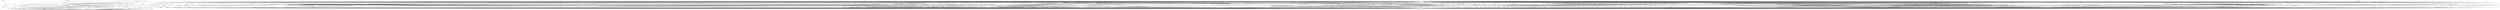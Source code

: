 digraph depends {
    node [shape=plaintext]
"angstrom-feed-configs" -> "opkg" [style=dotted];
"angstrom-packagegroup-boot" -> "angstrom-version";
"angstrom-packagegroup-boot" -> "packagegroup-boot";
"avahi-daemon" -> "base-files";
"avahi-daemon" -> "base-passwd";
"avahi-daemon" -> "libavahi-common3";
"avahi-daemon" -> "libavahi-core7";
"avahi-daemon" -> "libc6";
"avahi-daemon" -> "libcap2";
"avahi-daemon" -> "libdaemon0";
"avahi-daemon" -> "libdbus-1-3";
"avahi-daemon" -> "libexpat1";
"avahi-daemon" -> "libnss-mdns" [style=dotted];
"avahi-daemon" -> "shadow";
"avahi-utils" -> "libavahi-client3";
"avahi-utils" -> "libavahi-common3";
"avahi-utils" -> "libc6";
"bluez4" -> "libc6";
"bluez4" -> "libdbus-1-3";
"bluez4" -> "libglib-2.0-0";
"bluez4" -> "libreadline6";
"bluez4" -> "libudev1";
"bluez4" -> "libusb-0.1-4";
"bluez4" -> "libusb-1.0-0";
"busybox" -> "busybox-syslog" [style=dotted];
"busybox" -> "busybox-udhcpc" [style=dotted];
"busybox" -> "libc6";
"busybox" -> "update-alternatives-opkg";
"busybox" -> "update-rc.d" [style=dotted];
"connman" -> "bluez4";
"connman" -> "connman-conf" [style=dotted];
"connman" -> "dbus-1";
"connman" -> "iptables";
"connman" -> "libc6";
"connman" -> "libdbus-1-3";
"connman" -> "libglib-2.0-0";
"connman" -> "libgnutls26";
"connman" -> "ofono";
"connman" -> "update-rc.d" [style=dotted];
"connman" -> "wpa-supplicant";
"connman" -> "xuser-account";
"connman-angstrom-settings" -> "connman";
"cpufreq-tweaks" -> "cpufrequtils";
"cpufrequtils" -> "libc6";
"dbus-1" -> "base-files";
"dbus-1" -> "base-passwd";
"dbus-1" -> "libc6";
"dbus-1" -> "libdbus-1-3";
"dbus-1" -> "libexpat1";
"dbus-1" -> "libx11-6";
"dbus-1" -> "shadow";
"dbus-1" -> "update-rc.d" [style=dotted];
"e2fsprogs-e2fsck" -> "libblkid1";
"e2fsprogs-e2fsck" -> "libc6";
"e2fsprogs-e2fsck" -> "libcom-err2";
"e2fsprogs-e2fsck" -> "libe2p2";
"e2fsprogs-e2fsck" -> "libext2fs2";
"e2fsprogs-e2fsck" -> "libuuid1";
"fixmac" -> "ranpwd";
"htop" -> "libc6";
"htop" -> "libncursesw5";
"htop" -> "libtinfo5";
"htop" -> "ncurses-terminfo";
"iptables" -> "kernel-module-ip-tables" [style=dotted];
"iptables" -> "kernel-module-ipt-masquerade" [style=dotted];
"iptables" -> "kernel-module-iptable-filter" [style=dotted];
"iptables" -> "kernel-module-iptable-nat" [style=dotted];
"iptables" -> "kernel-module-nf-conntrack" [style=dotted];
"iptables" -> "kernel-module-nf-conntrack-ipv4" [style=dotted];
"iptables" -> "kernel-module-nf-defrag-ipv4" [style=dotted];
"iptables" -> "kernel-module-nf-nat" [style=dotted];
"iptables" -> "kernel-module-x-tables" [style=dotted];
"iptables" -> "libc6";
"iw" -> "libc6";
"iw" -> "libnl-3-200";
"iw" -> "libnl-3-genl";
"kernel" -> "kernel-3.4.79";
"kernel-3.4.79" -> "kernel-image-3.4.79";
"kernel-module-8021q" -> "kernel-3.4.79";
"kernel-module-8021q" -> "kernel-module-garp";
"kernel-module-8021q" -> "kernel-module-llc";
"kernel-module-8021q" -> "kernel-module-stp";
"kernel-module-8188eu" -> "kernel-3.4.79";
"kernel-module-8189es" -> "kernel-3.4.79";
"kernel-module-8192cu" -> "kernel-3.4.79";
"kernel-module-8723as" -> "kernel-3.4.79";
"kernel-module-a8293" -> "kernel-3.4.79";
"kernel-module-acecad" -> "kernel-3.4.79";
"kernel-module-ad714x" -> "kernel-3.4.79";
"kernel-module-ad714x-i2c" -> "kernel-3.4.79";
"kernel-module-ad714x-i2c" -> "kernel-module-ad714x";
"kernel-module-ad714x-spi" -> "kernel-3.4.79";
"kernel-module-ad714x-spi" -> "kernel-module-ad714x";
"kernel-module-ad7877" -> "kernel-3.4.79";
"kernel-module-ad7879" -> "kernel-3.4.79";
"kernel-module-ad7879-i2c" -> "kernel-3.4.79";
"kernel-module-ad7879-i2c" -> "kernel-module-ad7879";
"kernel-module-ad7879-spi" -> "kernel-3.4.79";
"kernel-module-ad7879-spi" -> "kernel-module-ad7879";
"kernel-module-ads7846" -> "kernel-3.4.79";
"kernel-module-adxl34x" -> "kernel-3.4.79";
"kernel-module-adxl34x-i2c" -> "kernel-3.4.79";
"kernel-module-adxl34x-i2c" -> "kernel-module-adxl34x";
"kernel-module-adxl34x-spi" -> "kernel-3.4.79";
"kernel-module-adxl34x-spi" -> "kernel-module-adxl34x";
"kernel-module-af-alg" -> "kernel-3.4.79";
"kernel-module-af-rxrpc" -> "kernel-3.4.79";
"kernel-module-af9013" -> "kernel-3.4.79";
"kernel-module-afs" -> "kernel-3.4.79";
"kernel-module-afs" -> "kernel-module-mtd";
"kernel-module-ah6" -> "kernel-3.4.79";
"kernel-module-aiptek" -> "kernel-3.4.79";
"kernel-module-aircable" -> "kernel-3.4.79";
"kernel-module-aircable" -> "kernel-module-usbserial";
"kernel-module-alauda" -> "kernel-3.4.79";
"kernel-module-alauda" -> "kernel-module-mtd";
"kernel-module-alauda" -> "kernel-module-nand-ecc";
"kernel-module-algif-hash" -> "kernel-3.4.79";
"kernel-module-algif-hash" -> "kernel-module-af-alg";
"kernel-module-algif-skcipher" -> "kernel-3.4.79";
"kernel-module-algif-skcipher" -> "kernel-module-af-alg";
"kernel-module-altera-stapl" -> "kernel-3.4.79";
"kernel-module-ansi-cprng" -> "kernel-3.4.79";
"kernel-module-anubis" -> "kernel-3.4.79";
"kernel-module-aoe" -> "kernel-3.4.79";
"kernel-module-appledisplay" -> "kernel-3.4.79";
"kernel-module-appledisplay" -> "kernel-module-backlight";
"kernel-module-ar7part" -> "kernel-3.4.79";
"kernel-module-ar7part" -> "kernel-module-mtd";
"kernel-module-ark3116" -> "kernel-3.4.79";
"kernel-module-ark3116" -> "kernel-module-usbserial";
"kernel-module-arp-tables" -> "kernel-3.4.79";
"kernel-module-arp-tables" -> "kernel-module-x-tables";
"kernel-module-arpt-mangle" -> "kernel-3.4.79";
"kernel-module-arpt-mangle" -> "kernel-module-x-tables";
"kernel-module-arptable-filter" -> "kernel-3.4.79";
"kernel-module-arptable-filter" -> "kernel-module-arp-tables";
"kernel-module-arptable-filter" -> "kernel-module-x-tables";
"kernel-module-asix" -> "kernel-3.4.79";
"kernel-module-asix" -> "kernel-module-usbnet";
"kernel-module-async-memcpy" -> "kernel-3.4.79";
"kernel-module-async-memcpy" -> "kernel-module-async-tx";
"kernel-module-async-pq" -> "kernel-3.4.79";
"kernel-module-async-pq" -> "kernel-module-async-tx";
"kernel-module-async-pq" -> "kernel-module-async-xor";
"kernel-module-async-pq" -> "kernel-module-raid6-pq";
"kernel-module-async-pq" -> "kernel-module-xor";
"kernel-module-async-raid6-recov" -> "kernel-3.4.79";
"kernel-module-async-raid6-recov" -> "kernel-module-async-tx";
"kernel-module-async-raid6-recov" -> "kernel-module-raid6-pq";
"kernel-module-async-tx" -> "kernel-3.4.79";
"kernel-module-async-xor" -> "kernel-3.4.79";
"kernel-module-async-xor" -> "kernel-module-async-tx";
"kernel-module-async-xor" -> "kernel-module-xor";
"kernel-module-at24" -> "kernel-3.4.79";
"kernel-module-at25" -> "kernel-3.4.79";
"kernel-module-at76c50x-usb" -> "kernel-3.4.79";
"kernel-module-at76c50x-usb" -> "kernel-module-mac80211";
"kernel-module-atbm8830" -> "kernel-3.4.79";
"kernel-module-ath" -> "kernel-3.4.79";
"kernel-module-ath3k" -> "kernel-3.4.79";
"kernel-module-ath3k" -> "kernel-module-bluetooth";
"kernel-module-ath6kl-core" -> "kernel-3.4.79";
"kernel-module-ath6kl-sdio" -> "kernel-3.4.79";
"kernel-module-ath6kl-sdio" -> "kernel-module-ath6kl-core";
"kernel-module-ath6kl-usb" -> "kernel-3.4.79";
"kernel-module-ath6kl-usb" -> "kernel-module-ath6kl-core";
"kernel-module-ath9k" -> "kernel-3.4.79";
"kernel-module-ath9k" -> "kernel-module-ath";
"kernel-module-ath9k" -> "kernel-module-ath9k-common";
"kernel-module-ath9k" -> "kernel-module-ath9k-hw";
"kernel-module-ath9k" -> "kernel-module-mac80211";
"kernel-module-ath9k-common" -> "kernel-3.4.79";
"kernel-module-ath9k-common" -> "kernel-module-ath";
"kernel-module-ath9k-common" -> "kernel-module-ath9k-hw";
"kernel-module-ath9k-htc" -> "kernel-3.4.79";
"kernel-module-ath9k-htc" -> "kernel-module-ath";
"kernel-module-ath9k-htc" -> "kernel-module-ath9k-common";
"kernel-module-ath9k-htc" -> "kernel-module-ath9k-hw";
"kernel-module-ath9k-htc" -> "kernel-module-mac80211";
"kernel-module-ath9k-hw" -> "kernel-3.4.79";
"kernel-module-ath9k-hw" -> "kernel-module-ath";
"kernel-module-ati-remote" -> "kernel-3.4.79";
"kernel-module-ati-remote" -> "kernel-module-rc-core";
"kernel-module-ati-remote2" -> "kernel-3.4.79";
"kernel-module-atmel-mxt-ts" -> "kernel-3.4.79";
"kernel-module-auo-pixcir-ts" -> "kernel-3.4.79";
"kernel-module-b2c2-flexcop" -> "kernel-3.4.79";
"kernel-module-b2c2-flexcop" -> "kernel-module-cx24113";
"kernel-module-b2c2-flexcop" -> "kernel-module-cx24123";
"kernel-module-b2c2-flexcop" -> "kernel-module-dvb-core";
"kernel-module-b2c2-flexcop" -> "kernel-module-s5h1420";
"kernel-module-b2c2-flexcop-usb" -> "kernel-3.4.79";
"kernel-module-b2c2-flexcop-usb" -> "kernel-module-b2c2-flexcop";
"kernel-module-b2c2-flexcop-usb" -> "kernel-module-cx24113";
"kernel-module-b2c2-flexcop-usb" -> "kernel-module-cx24123";
"kernel-module-b2c2-flexcop-usb" -> "kernel-module-dvb-core";
"kernel-module-b2c2-flexcop-usb" -> "kernel-module-s5h1420";
"kernel-module-b43" -> "kernel-3.4.79";
"kernel-module-b43" -> "kernel-module-mac80211";
"kernel-module-b43" -> "kernel-module-ssb";
"kernel-module-b43legacy" -> "kernel-3.4.79";
"kernel-module-b43legacy" -> "kernel-module-mac80211";
"kernel-module-b43legacy" -> "kernel-module-ssb";
"kernel-module-backlight" -> "kernel-3.4.79";
"kernel-module-batman-adv" -> "kernel-3.4.79";
"kernel-module-bch" -> "kernel-3.4.79";
"kernel-module-bcm-wimax" -> "kernel-3.4.79";
"kernel-module-bcm203x" -> "kernel-3.4.79";
"kernel-module-bcm203x" -> "kernel-module-bluetooth";
"kernel-module-bcm3510" -> "kernel-3.4.79";
"kernel-module-bcm4330" -> "kernel-3.4.79";
"kernel-module-bcmdhd" -> "kernel-3.4.79";
"kernel-module-belkin-sa" -> "kernel-3.4.79";
"kernel-module-belkin-sa" -> "kernel-module-usbserial";
"kernel-module-bfusb" -> "kernel-3.4.79";
"kernel-module-bfusb" -> "kernel-module-bluetooth";
"kernel-module-blowfish-common" -> "kernel-3.4.79";
"kernel-module-blowfish-generic" -> "kernel-3.4.79";
"kernel-module-blowfish-generic" -> "kernel-module-blowfish-common";
"kernel-module-bluetooth" -> "kernel-3.4.79";
"kernel-module-bma150" -> "kernel-3.4.79";
"kernel-module-bma250" -> "kernel-3.4.79";
"kernel-module-bnep" -> "kernel-3.4.79";
"kernel-module-bnep" -> "kernel-module-bluetooth";
"kernel-module-bpa10x" -> "kernel-3.4.79";
"kernel-module-bpa10x" -> "kernel-module-bluetooth";
"kernel-module-brcmfmac" -> "kernel-3.4.79";
"kernel-module-brcmfmac" -> "kernel-module-brcmutil";
"kernel-module-brcmutil" -> "kernel-3.4.79";
"kernel-module-bridge" -> "kernel-3.4.79";
"kernel-module-bridge" -> "kernel-module-llc";
"kernel-module-bridge" -> "kernel-module-stp";
"kernel-module-btmrvl" -> "kernel-3.4.79";
"kernel-module-btmrvl" -> "kernel-module-bluetooth";
"kernel-module-btmrvl-sdio" -> "kernel-3.4.79";
"kernel-module-btmrvl-sdio" -> "kernel-module-bluetooth";
"kernel-module-btmrvl-sdio" -> "kernel-module-btmrvl";
"kernel-module-btsdio" -> "kernel-3.4.79";
"kernel-module-btsdio" -> "kernel-module-bluetooth";
"kernel-module-btusb" -> "kernel-3.4.79";
"kernel-module-btusb" -> "kernel-module-bluetooth";
"kernel-module-btwilink" -> "kernel-3.4.79";
"kernel-module-btwilink" -> "kernel-module-bluetooth";
"kernel-module-btwilink" -> "kernel-module-st-drv";
"kernel-module-bu21013-ts" -> "kernel-3.4.79";
"kernel-module-camellia-generic" -> "kernel-3.4.79";
"kernel-module-carl9170" -> "kernel-3.4.79";
"kernel-module-carl9170" -> "kernel-module-ath";
"kernel-module-carl9170" -> "kernel-module-mac80211";
"kernel-module-cast5" -> "kernel-3.4.79";
"kernel-module-cast6" -> "kernel-3.4.79";
"kernel-module-catc" -> "kernel-3.4.79";
"kernel-module-ccm" -> "kernel-3.4.79";
"kernel-module-cdc-acm" -> "kernel-3.4.79";
"kernel-module-cdc-eem" -> "kernel-3.4.79";
"kernel-module-cdc-eem" -> "kernel-module-usbnet";
"kernel-module-cdc-ether" -> "kernel-3.4.79";
"kernel-module-cdc-ether" -> "kernel-module-usbnet";
"kernel-module-cdc-ncm" -> "kernel-3.4.79";
"kernel-module-cdc-ncm" -> "kernel-module-usbnet";
"kernel-module-cdc-subset" -> "kernel-3.4.79";
"kernel-module-cdc-subset" -> "kernel-module-usbnet";
"kernel-module-cdc-wdm" -> "kernel-3.4.79";
"kernel-module-cfi-cmdset-0001" -> "kernel-3.4.79";
"kernel-module-cfi-cmdset-0001" -> "kernel-module-cfi-util";
"kernel-module-cfi-cmdset-0001" -> "kernel-module-mtd";
"kernel-module-cfi-cmdset-0002" -> "kernel-3.4.79";
"kernel-module-cfi-cmdset-0002" -> "kernel-module-cfi-util";
"kernel-module-cfi-cmdset-0002" -> "kernel-module-mtd";
"kernel-module-cfi-cmdset-0020" -> "kernel-3.4.79";
"kernel-module-cfi-cmdset-0020" -> "kernel-module-cfi-util";
"kernel-module-cfi-cmdset-0020" -> "kernel-module-mtd";
"kernel-module-cfi-probe" -> "kernel-3.4.79";
"kernel-module-cfi-probe" -> "kernel-module-cfi-util";
"kernel-module-cfi-probe" -> "kernel-module-chipreg";
"kernel-module-cfi-probe" -> "kernel-module-gen-probe";
"kernel-module-cfi-util" -> "kernel-3.4.79";
"kernel-module-ch341" -> "kernel-3.4.79";
"kernel-module-ch341" -> "kernel-module-usbserial";
"kernel-module-ch7006" -> "kernel-3.4.79";
"kernel-module-ch7006" -> "kernel-module-drm";
"kernel-module-ch7006" -> "kernel-module-drm-kms-helper";
"kernel-module-chipreg" -> "kernel-3.4.79";
"kernel-module-clearpad-tm1217" -> "kernel-3.4.79";
"kernel-module-cm109" -> "kernel-3.4.79";
"kernel-module-cma3000-d0x" -> "kernel-3.4.79";
"kernel-module-cma3000-d0x-i2c" -> "kernel-3.4.79";
"kernel-module-cma3000-d0x-i2c" -> "kernel-module-cma3000-d0x";
"kernel-module-cp210x" -> "kernel-3.4.79";
"kernel-module-cp210x" -> "kernel-module-usbserial";
"kernel-module-cpia2" -> "kernel-3.4.79";
"kernel-module-cpufreq-conservative" -> "kernel-3.4.79";
"kernel-module-cpufreq-powersave" -> "kernel-3.4.79";
"kernel-module-cpufreq-stats" -> "kernel-3.4.79";
"kernel-module-cpufreq-userspace" -> "kernel-3.4.79";
"kernel-module-crc7" -> "kernel-3.4.79";
"kernel-module-cryptd" -> "kernel-3.4.79";
"kernel-module-crypto-user" -> "kernel-3.4.79";
"kernel-module-cs53l32a" -> "kernel-3.4.79";
"kernel-module-ctr" -> "kernel-3.4.79";
"kernel-module-cts" -> "kernel-3.4.79";
"kernel-module-cx22702" -> "kernel-3.4.79";
"kernel-module-cx231xx" -> "kernel-3.4.79";
"kernel-module-cx231xx" -> "kernel-module-cx2341x";
"kernel-module-cx231xx" -> "kernel-module-rc-core";
"kernel-module-cx231xx" -> "kernel-module-videobuf-core";
"kernel-module-cx231xx" -> "kernel-module-videobuf-vmalloc";
"kernel-module-cx231xx-alsa" -> "kernel-3.4.79";
"kernel-module-cx231xx-alsa" -> "kernel-module-cx231xx";
"kernel-module-cx231xx-alsa" -> "kernel-module-cx2341x";
"kernel-module-cx231xx-alsa" -> "kernel-module-rc-core";
"kernel-module-cx231xx-alsa" -> "kernel-module-videobuf-core";
"kernel-module-cx231xx-alsa" -> "kernel-module-videobuf-vmalloc";
"kernel-module-cx231xx-dvb" -> "kernel-3.4.79";
"kernel-module-cx231xx-dvb" -> "kernel-module-cx231xx";
"kernel-module-cx231xx-dvb" -> "kernel-module-cx2341x";
"kernel-module-cx231xx-dvb" -> "kernel-module-dvb-core";
"kernel-module-cx231xx-dvb" -> "kernel-module-rc-core";
"kernel-module-cx231xx-dvb" -> "kernel-module-videobuf-core";
"kernel-module-cx231xx-dvb" -> "kernel-module-videobuf-vmalloc";
"kernel-module-cx2341x" -> "kernel-3.4.79";
"kernel-module-cx24113" -> "kernel-3.4.79";
"kernel-module-cx24116" -> "kernel-3.4.79";
"kernel-module-cx24123" -> "kernel-3.4.79";
"kernel-module-cx25840" -> "kernel-3.4.79";
"kernel-module-cx82310-eth" -> "kernel-3.4.79";
"kernel-module-cx82310-eth" -> "kernel-module-usbnet";
"kernel-module-cxd2820r" -> "kernel-3.4.79";
"kernel-module-cxd2820r" -> "kernel-module-dvb-core";
"kernel-module-cy8ctmg110-ts" -> "kernel-3.4.79";
"kernel-module-cyberjack" -> "kernel-3.4.79";
"kernel-module-cyberjack" -> "kernel-module-usbserial";
"kernel-module-cypress-m8" -> "kernel-3.4.79";
"kernel-module-cypress-m8" -> "kernel-module-usbserial";
"kernel-module-cyttsp-core" -> "kernel-3.4.79";
"kernel-module-cyttsp-i2c" -> "kernel-3.4.79";
"kernel-module-cyttsp-i2c" -> "kernel-module-cyttsp-core";
"kernel-module-cyttsp-spi" -> "kernel-3.4.79";
"kernel-module-cyttsp-spi" -> "kernel-module-cyttsp-core";
"kernel-module-db9" -> "kernel-3.4.79";
"kernel-module-db9" -> "kernel-module-parport";
"kernel-module-dib0070" -> "kernel-3.4.79";
"kernel-module-dib0090" -> "kernel-3.4.79";
"kernel-module-dib3000mb" -> "kernel-3.4.79";
"kernel-module-dib3000mc" -> "kernel-3.4.79";
"kernel-module-dib3000mc" -> "kernel-module-dibx000-common";
"kernel-module-dib7000m" -> "kernel-3.4.79";
"kernel-module-dib7000m" -> "kernel-module-dibx000-common";
"kernel-module-dib7000p" -> "kernel-3.4.79";
"kernel-module-dib7000p" -> "kernel-module-dibx000-common";
"kernel-module-dib7000p" -> "kernel-module-dvb-core";
"kernel-module-dib8000" -> "kernel-3.4.79";
"kernel-module-dib8000" -> "kernel-module-dibx000-common";
"kernel-module-dib8000" -> "kernel-module-dvb-core";
"kernel-module-dibx000-common" -> "kernel-3.4.79";
"kernel-module-digi-acceleport" -> "kernel-3.4.79";
"kernel-module-digi-acceleport" -> "kernel-module-usbserial";
"kernel-module-disp-ump" -> "kernel-3.4.79";
"kernel-module-disp-ump" -> "kernel-module-ump";
"kernel-module-dm-bufio" -> "kernel-3.4.79";
"kernel-module-dm-delay" -> "kernel-3.4.79";
"kernel-module-dm-log-userspace" -> "kernel-3.4.79";
"kernel-module-dm-persistent-data" -> "kernel-3.4.79";
"kernel-module-dm-persistent-data" -> "kernel-module-dm-bufio";
"kernel-module-dm-raid" -> "kernel-3.4.79";
"kernel-module-dm-raid" -> "kernel-module-async-memcpy";
"kernel-module-dm-raid" -> "kernel-module-async-pq";
"kernel-module-dm-raid" -> "kernel-module-async-raid6-recov";
"kernel-module-dm-raid" -> "kernel-module-async-tx";
"kernel-module-dm-raid" -> "kernel-module-async-xor";
"kernel-module-dm-raid" -> "kernel-module-md-mod";
"kernel-module-dm-raid" -> "kernel-module-raid1";
"kernel-module-dm-raid" -> "kernel-module-raid456";
"kernel-module-dm-raid" -> "kernel-module-raid6-pq";
"kernel-module-dm-raid" -> "kernel-module-xor";
"kernel-module-dm-thin-pool" -> "kernel-3.4.79";
"kernel-module-dm-thin-pool" -> "kernel-module-dm-bufio";
"kernel-module-dm-thin-pool" -> "kernel-module-dm-persistent-data";
"kernel-module-dm-verity" -> "kernel-3.4.79";
"kernel-module-dm-verity" -> "kernel-module-dm-bufio";
"kernel-module-dm9601" -> "kernel-3.4.79";
"kernel-module-dm9601" -> "kernel-module-usbnet";
"kernel-module-drbd" -> "kernel-3.4.79";
"kernel-module-drbd" -> "kernel-module-lru-cache";
"kernel-module-drm" -> "kernel-3.4.79";
"kernel-module-drm-kms-helper" -> "kernel-3.4.79";
"kernel-module-drm-kms-helper" -> "kernel-module-drm";
"kernel-module-drm-usb" -> "kernel-3.4.79";
"kernel-module-drm-usb" -> "kernel-module-drm";
"kernel-module-drxd" -> "kernel-3.4.79";
"kernel-module-drxk" -> "kernel-3.4.79";
"kernel-module-ds3000" -> "kernel-3.4.79";
"kernel-module-dsbr100" -> "kernel-3.4.79";
"kernel-module-dvb-as102" -> "kernel-3.4.79";
"kernel-module-dvb-as102" -> "kernel-module-dvb-core";
"kernel-module-dvb-core" -> "kernel-3.4.79";
"kernel-module-dvb-pll" -> "kernel-3.4.79";
"kernel-module-dvb-usb" -> "kernel-3.4.79";
"kernel-module-dvb-usb" -> "kernel-module-dvb-core";
"kernel-module-dvb-usb" -> "kernel-module-rc-core";
"kernel-module-dvb-usb-a800" -> "kernel-3.4.79";
"kernel-module-dvb-usb-a800" -> "kernel-module-dib3000mc";
"kernel-module-dvb-usb-a800" -> "kernel-module-dibx000-common";
"kernel-module-dvb-usb-a800" -> "kernel-module-dvb-core";
"kernel-module-dvb-usb-a800" -> "kernel-module-dvb-usb";
"kernel-module-dvb-usb-a800" -> "kernel-module-dvb-usb-dibusb-common";
"kernel-module-dvb-usb-a800" -> "kernel-module-rc-core";
"kernel-module-dvb-usb-af9005" -> "kernel-3.4.79";
"kernel-module-dvb-usb-af9005" -> "kernel-module-dvb-core";
"kernel-module-dvb-usb-af9005" -> "kernel-module-dvb-usb";
"kernel-module-dvb-usb-af9005" -> "kernel-module-rc-core";
"kernel-module-dvb-usb-af9005-remote" -> "kernel-3.4.79";
"kernel-module-dvb-usb-af9015" -> "kernel-3.4.79";
"kernel-module-dvb-usb-af9015" -> "kernel-module-dvb-core";
"kernel-module-dvb-usb-af9015" -> "kernel-module-dvb-usb";
"kernel-module-dvb-usb-af9015" -> "kernel-module-rc-core";
"kernel-module-dvb-usb-anysee" -> "kernel-3.4.79";
"kernel-module-dvb-usb-anysee" -> "kernel-module-dvb-core";
"kernel-module-dvb-usb-anysee" -> "kernel-module-dvb-usb";
"kernel-module-dvb-usb-anysee" -> "kernel-module-rc-core";
"kernel-module-dvb-usb-au6610" -> "kernel-3.4.79";
"kernel-module-dvb-usb-au6610" -> "kernel-module-dvb-core";
"kernel-module-dvb-usb-au6610" -> "kernel-module-dvb-usb";
"kernel-module-dvb-usb-au6610" -> "kernel-module-rc-core";
"kernel-module-dvb-usb-az6007" -> "kernel-3.4.79";
"kernel-module-dvb-usb-az6007" -> "kernel-module-dvb-core";
"kernel-module-dvb-usb-az6007" -> "kernel-module-dvb-usb";
"kernel-module-dvb-usb-az6007" -> "kernel-module-rc-core";
"kernel-module-dvb-usb-az6027" -> "kernel-3.4.79";
"kernel-module-dvb-usb-az6027" -> "kernel-module-dvb-core";
"kernel-module-dvb-usb-az6027" -> "kernel-module-dvb-usb";
"kernel-module-dvb-usb-az6027" -> "kernel-module-rc-core";
"kernel-module-dvb-usb-az6027" -> "kernel-module-stb0899";
"kernel-module-dvb-usb-az6027" -> "kernel-module-stb6100";
"kernel-module-dvb-usb-ce6230" -> "kernel-3.4.79";
"kernel-module-dvb-usb-ce6230" -> "kernel-module-dvb-core";
"kernel-module-dvb-usb-ce6230" -> "kernel-module-dvb-usb";
"kernel-module-dvb-usb-ce6230" -> "kernel-module-rc-core";
"kernel-module-dvb-usb-cinergyt2" -> "kernel-3.4.79";
"kernel-module-dvb-usb-cinergyt2" -> "kernel-module-dvb-core";
"kernel-module-dvb-usb-cinergyt2" -> "kernel-module-dvb-usb";
"kernel-module-dvb-usb-cinergyt2" -> "kernel-module-rc-core";
"kernel-module-dvb-usb-cxusb" -> "kernel-3.4.79";
"kernel-module-dvb-usb-cxusb" -> "kernel-module-dib0070";
"kernel-module-dvb-usb-cxusb" -> "kernel-module-dib7000p";
"kernel-module-dvb-usb-cxusb" -> "kernel-module-dibx000-common";
"kernel-module-dvb-usb-cxusb" -> "kernel-module-dvb-core";
"kernel-module-dvb-usb-cxusb" -> "kernel-module-dvb-usb";
"kernel-module-dvb-usb-cxusb" -> "kernel-module-rc-core";
"kernel-module-dvb-usb-dib0700" -> "kernel-3.4.79";
"kernel-module-dvb-usb-dib0700" -> "kernel-module-dib0070";
"kernel-module-dvb-usb-dib0700" -> "kernel-module-dib0090";
"kernel-module-dvb-usb-dib0700" -> "kernel-module-dib3000mc";
"kernel-module-dvb-usb-dib0700" -> "kernel-module-dib7000m";
"kernel-module-dvb-usb-dib0700" -> "kernel-module-dib7000p";
"kernel-module-dvb-usb-dib0700" -> "kernel-module-dib8000";
"kernel-module-dvb-usb-dib0700" -> "kernel-module-dibx000-common";
"kernel-module-dvb-usb-dib0700" -> "kernel-module-dvb-core";
"kernel-module-dvb-usb-dib0700" -> "kernel-module-dvb-usb";
"kernel-module-dvb-usb-dib0700" -> "kernel-module-rc-core";
"kernel-module-dvb-usb-dibusb-common" -> "kernel-3.4.79";
"kernel-module-dvb-usb-dibusb-common" -> "kernel-module-dib3000mc";
"kernel-module-dvb-usb-dibusb-common" -> "kernel-module-dibx000-common";
"kernel-module-dvb-usb-dibusb-common" -> "kernel-module-dvb-core";
"kernel-module-dvb-usb-dibusb-common" -> "kernel-module-dvb-usb";
"kernel-module-dvb-usb-dibusb-common" -> "kernel-module-rc-core";
"kernel-module-dvb-usb-dibusb-mb" -> "kernel-3.4.79";
"kernel-module-dvb-usb-dibusb-mb" -> "kernel-module-dib3000mc";
"kernel-module-dvb-usb-dibusb-mb" -> "kernel-module-dibx000-common";
"kernel-module-dvb-usb-dibusb-mb" -> "kernel-module-dvb-core";
"kernel-module-dvb-usb-dibusb-mb" -> "kernel-module-dvb-usb";
"kernel-module-dvb-usb-dibusb-mb" -> "kernel-module-dvb-usb-dibusb-common";
"kernel-module-dvb-usb-dibusb-mb" -> "kernel-module-rc-core";
"kernel-module-dvb-usb-dibusb-mc" -> "kernel-3.4.79";
"kernel-module-dvb-usb-dibusb-mc" -> "kernel-module-dib3000mc";
"kernel-module-dvb-usb-dibusb-mc" -> "kernel-module-dibx000-common";
"kernel-module-dvb-usb-dibusb-mc" -> "kernel-module-dvb-core";
"kernel-module-dvb-usb-dibusb-mc" -> "kernel-module-dvb-usb";
"kernel-module-dvb-usb-dibusb-mc" -> "kernel-module-dvb-usb-dibusb-common";
"kernel-module-dvb-usb-dibusb-mc" -> "kernel-module-rc-core";
"kernel-module-dvb-usb-digitv" -> "kernel-3.4.79";
"kernel-module-dvb-usb-digitv" -> "kernel-module-dvb-core";
"kernel-module-dvb-usb-digitv" -> "kernel-module-dvb-usb";
"kernel-module-dvb-usb-digitv" -> "kernel-module-rc-core";
"kernel-module-dvb-usb-dtt200u" -> "kernel-3.4.79";
"kernel-module-dvb-usb-dtt200u" -> "kernel-module-dvb-core";
"kernel-module-dvb-usb-dtt200u" -> "kernel-module-dvb-usb";
"kernel-module-dvb-usb-dtt200u" -> "kernel-module-rc-core";
"kernel-module-dvb-usb-dtv5100" -> "kernel-3.4.79";
"kernel-module-dvb-usb-dtv5100" -> "kernel-module-dvb-core";
"kernel-module-dvb-usb-dtv5100" -> "kernel-module-dvb-usb";
"kernel-module-dvb-usb-dtv5100" -> "kernel-module-rc-core";
"kernel-module-dvb-usb-dw2102" -> "kernel-3.4.79";
"kernel-module-dvb-usb-dw2102" -> "kernel-module-dvb-core";
"kernel-module-dvb-usb-dw2102" -> "kernel-module-dvb-usb";
"kernel-module-dvb-usb-dw2102" -> "kernel-module-rc-core";
"kernel-module-dvb-usb-ec168" -> "kernel-3.4.79";
"kernel-module-dvb-usb-ec168" -> "kernel-module-dvb-core";
"kernel-module-dvb-usb-ec168" -> "kernel-module-dvb-usb";
"kernel-module-dvb-usb-ec168" -> "kernel-module-rc-core";
"kernel-module-dvb-usb-friio" -> "kernel-3.4.79";
"kernel-module-dvb-usb-friio" -> "kernel-module-dvb-core";
"kernel-module-dvb-usb-friio" -> "kernel-module-dvb-usb";
"kernel-module-dvb-usb-friio" -> "kernel-module-rc-core";
"kernel-module-dvb-usb-gl861" -> "kernel-3.4.79";
"kernel-module-dvb-usb-gl861" -> "kernel-module-dvb-core";
"kernel-module-dvb-usb-gl861" -> "kernel-module-dvb-usb";
"kernel-module-dvb-usb-gl861" -> "kernel-module-rc-core";
"kernel-module-dvb-usb-gp8psk" -> "kernel-3.4.79";
"kernel-module-dvb-usb-gp8psk" -> "kernel-module-dvb-core";
"kernel-module-dvb-usb-gp8psk" -> "kernel-module-dvb-usb";
"kernel-module-dvb-usb-gp8psk" -> "kernel-module-rc-core";
"kernel-module-dvb-usb-it913x" -> "kernel-3.4.79";
"kernel-module-dvb-usb-it913x" -> "kernel-module-dvb-core";
"kernel-module-dvb-usb-it913x" -> "kernel-module-dvb-usb";
"kernel-module-dvb-usb-it913x" -> "kernel-module-rc-core";
"kernel-module-dvb-usb-lmedm04" -> "kernel-3.4.79";
"kernel-module-dvb-usb-lmedm04" -> "kernel-module-dvb-core";
"kernel-module-dvb-usb-lmedm04" -> "kernel-module-dvb-usb";
"kernel-module-dvb-usb-lmedm04" -> "kernel-module-rc-core";
"kernel-module-dvb-usb-m920x" -> "kernel-3.4.79";
"kernel-module-dvb-usb-m920x" -> "kernel-module-dvb-core";
"kernel-module-dvb-usb-m920x" -> "kernel-module-dvb-usb";
"kernel-module-dvb-usb-m920x" -> "kernel-module-rc-core";
"kernel-module-dvb-usb-mxl111sf" -> "kernel-3.4.79";
"kernel-module-dvb-usb-mxl111sf" -> "kernel-module-dvb-core";
"kernel-module-dvb-usb-mxl111sf" -> "kernel-module-dvb-usb";
"kernel-module-dvb-usb-mxl111sf" -> "kernel-module-rc-core";
"kernel-module-dvb-usb-mxl111sf" -> "kernel-module-tveeprom";
"kernel-module-dvb-usb-nova-t-usb2" -> "kernel-3.4.79";
"kernel-module-dvb-usb-nova-t-usb2" -> "kernel-module-dib3000mc";
"kernel-module-dvb-usb-nova-t-usb2" -> "kernel-module-dibx000-common";
"kernel-module-dvb-usb-nova-t-usb2" -> "kernel-module-dvb-core";
"kernel-module-dvb-usb-nova-t-usb2" -> "kernel-module-dvb-usb";
"kernel-module-dvb-usb-nova-t-usb2" -> "kernel-module-dvb-usb-dibusb-common";
"kernel-module-dvb-usb-nova-t-usb2" -> "kernel-module-rc-core";
"kernel-module-dvb-usb-opera" -> "kernel-3.4.79";
"kernel-module-dvb-usb-opera" -> "kernel-module-dvb-core";
"kernel-module-dvb-usb-opera" -> "kernel-module-dvb-usb";
"kernel-module-dvb-usb-opera" -> "kernel-module-rc-core";
"kernel-module-dvb-usb-pctv452e" -> "kernel-3.4.79";
"kernel-module-dvb-usb-pctv452e" -> "kernel-module-dvb-core";
"kernel-module-dvb-usb-pctv452e" -> "kernel-module-dvb-usb";
"kernel-module-dvb-usb-pctv452e" -> "kernel-module-rc-core";
"kernel-module-dvb-usb-pctv452e" -> "kernel-module-ttpci-eeprom";
"kernel-module-dvb-usb-rtl28xxu" -> "kernel-3.4.79";
"kernel-module-dvb-usb-rtl28xxu" -> "kernel-module-dvb-core";
"kernel-module-dvb-usb-rtl28xxu" -> "kernel-module-dvb-usb";
"kernel-module-dvb-usb-rtl28xxu" -> "kernel-module-rc-core";
"kernel-module-dvb-usb-rtl28xxu" -> "kernel-module-rtl2830";
"kernel-module-dvb-usb-technisat-usb2" -> "kernel-3.4.79";
"kernel-module-dvb-usb-technisat-usb2" -> "kernel-module-dvb-core";
"kernel-module-dvb-usb-technisat-usb2" -> "kernel-module-dvb-usb";
"kernel-module-dvb-usb-technisat-usb2" -> "kernel-module-rc-core";
"kernel-module-dvb-usb-technisat-usb2" -> "kernel-module-stv090x";
"kernel-module-dvb-usb-ttusb2" -> "kernel-3.4.79";
"kernel-module-dvb-usb-ttusb2" -> "kernel-module-dvb-core";
"kernel-module-dvb-usb-ttusb2" -> "kernel-module-dvb-usb";
"kernel-module-dvb-usb-ttusb2" -> "kernel-module-rc-core";
"kernel-module-dvb-usb-umt-010" -> "kernel-3.4.79";
"kernel-module-dvb-usb-umt-010" -> "kernel-module-dib3000mc";
"kernel-module-dvb-usb-umt-010" -> "kernel-module-dibx000-common";
"kernel-module-dvb-usb-umt-010" -> "kernel-module-dvb-core";
"kernel-module-dvb-usb-umt-010" -> "kernel-module-dvb-usb";
"kernel-module-dvb-usb-umt-010" -> "kernel-module-dvb-usb-dibusb-common";
"kernel-module-dvb-usb-umt-010" -> "kernel-module-rc-core";
"kernel-module-dvb-usb-vp702x" -> "kernel-3.4.79";
"kernel-module-dvb-usb-vp702x" -> "kernel-module-dvb-core";
"kernel-module-dvb-usb-vp702x" -> "kernel-module-dvb-usb";
"kernel-module-dvb-usb-vp702x" -> "kernel-module-rc-core";
"kernel-module-dvb-usb-vp7045" -> "kernel-3.4.79";
"kernel-module-dvb-usb-vp7045" -> "kernel-module-dvb-core";
"kernel-module-dvb-usb-vp7045" -> "kernel-module-dvb-usb";
"kernel-module-dvb-usb-vp7045" -> "kernel-module-rc-core";
"kernel-module-dynapro" -> "kernel-3.4.79";
"kernel-module-easycap" -> "kernel-3.4.79";
"kernel-module-ebt-802-3" -> "kernel-3.4.79";
"kernel-module-ebt-802-3" -> "kernel-module-x-tables";
"kernel-module-ebt-among" -> "kernel-3.4.79";
"kernel-module-ebt-among" -> "kernel-module-x-tables";
"kernel-module-ebt-arp" -> "kernel-3.4.79";
"kernel-module-ebt-arp" -> "kernel-module-x-tables";
"kernel-module-ebt-arpreply" -> "kernel-3.4.79";
"kernel-module-ebt-arpreply" -> "kernel-module-x-tables";
"kernel-module-ebt-dnat" -> "kernel-3.4.79";
"kernel-module-ebt-dnat" -> "kernel-module-x-tables";
"kernel-module-ebt-ip" -> "kernel-3.4.79";
"kernel-module-ebt-ip" -> "kernel-module-x-tables";
"kernel-module-ebt-ip6" -> "kernel-3.4.79";
"kernel-module-ebt-ip6" -> "kernel-module-x-tables";
"kernel-module-ebt-limit" -> "kernel-3.4.79";
"kernel-module-ebt-limit" -> "kernel-module-x-tables";
"kernel-module-ebt-log" -> "kernel-3.4.79";
"kernel-module-ebt-log" -> "kernel-module-x-tables";
"kernel-module-ebt-mark" -> "kernel-3.4.79";
"kernel-module-ebt-mark" -> "kernel-module-x-tables";
"kernel-module-ebt-mark-m" -> "kernel-3.4.79";
"kernel-module-ebt-mark-m" -> "kernel-module-x-tables";
"kernel-module-ebt-nflog" -> "kernel-3.4.79";
"kernel-module-ebt-nflog" -> "kernel-module-x-tables";
"kernel-module-ebt-pkttype" -> "kernel-3.4.79";
"kernel-module-ebt-pkttype" -> "kernel-module-x-tables";
"kernel-module-ebt-redirect" -> "kernel-3.4.79";
"kernel-module-ebt-redirect" -> "kernel-module-x-tables";
"kernel-module-ebt-snat" -> "kernel-3.4.79";
"kernel-module-ebt-snat" -> "kernel-module-x-tables";
"kernel-module-ebt-stp" -> "kernel-3.4.79";
"kernel-module-ebt-stp" -> "kernel-module-x-tables";
"kernel-module-ebt-ulog" -> "kernel-3.4.79";
"kernel-module-ebt-ulog" -> "kernel-module-x-tables";
"kernel-module-ebt-vlan" -> "kernel-3.4.79";
"kernel-module-ebt-vlan" -> "kernel-module-x-tables";
"kernel-module-ebtable-broute" -> "kernel-3.4.79";
"kernel-module-ebtable-broute" -> "kernel-module-bridge";
"kernel-module-ebtable-broute" -> "kernel-module-ebtables";
"kernel-module-ebtable-broute" -> "kernel-module-llc";
"kernel-module-ebtable-broute" -> "kernel-module-stp";
"kernel-module-ebtable-broute" -> "kernel-module-x-tables";
"kernel-module-ebtable-filter" -> "kernel-3.4.79";
"kernel-module-ebtable-filter" -> "kernel-module-ebtables";
"kernel-module-ebtable-filter" -> "kernel-module-x-tables";
"kernel-module-ebtable-nat" -> "kernel-3.4.79";
"kernel-module-ebtable-nat" -> "kernel-module-ebtables";
"kernel-module-ebtable-nat" -> "kernel-module-x-tables";
"kernel-module-ebtables" -> "kernel-3.4.79";
"kernel-module-ebtables" -> "kernel-module-x-tables";
"kernel-module-ec100" -> "kernel-3.4.79";
"kernel-module-echo" -> "kernel-3.4.79";
"kernel-module-eeprom-93cx6" -> "kernel-3.4.79";
"kernel-module-eeprom-93xx46" -> "kernel-3.4.79";
"kernel-module-eeti-ts" -> "kernel-3.4.79";
"kernel-module-elo" -> "kernel-3.4.79";
"kernel-module-em28xx" -> "kernel-3.4.79";
"kernel-module-em28xx" -> "kernel-module-rc-core";
"kernel-module-em28xx" -> "kernel-module-tveeprom";
"kernel-module-em28xx" -> "kernel-module-videobuf-core";
"kernel-module-em28xx" -> "kernel-module-videobuf-vmalloc";
"kernel-module-em28xx-alsa" -> "kernel-3.4.79";
"kernel-module-em28xx-alsa" -> "kernel-module-em28xx";
"kernel-module-em28xx-alsa" -> "kernel-module-rc-core";
"kernel-module-em28xx-alsa" -> "kernel-module-tveeprom";
"kernel-module-em28xx-alsa" -> "kernel-module-videobuf-core";
"kernel-module-em28xx-alsa" -> "kernel-module-videobuf-vmalloc";
"kernel-module-em28xx-dvb" -> "kernel-3.4.79";
"kernel-module-em28xx-dvb" -> "kernel-module-dvb-core";
"kernel-module-em28xx-dvb" -> "kernel-module-em28xx";
"kernel-module-em28xx-dvb" -> "kernel-module-rc-core";
"kernel-module-em28xx-dvb" -> "kernel-module-tveeprom";
"kernel-module-em28xx-dvb" -> "kernel-module-videobuf-core";
"kernel-module-em28xx-dvb" -> "kernel-module-videobuf-vmalloc";
"kernel-module-emi26" -> "kernel-3.4.79";
"kernel-module-emi62" -> "kernel-3.4.79";
"kernel-module-empeg" -> "kernel-3.4.79";
"kernel-module-empeg" -> "kernel-module-usbserial";
"kernel-module-esp6" -> "kernel-3.4.79";
"kernel-module-et61x251" -> "kernel-3.4.79";
"kernel-module-f81232" -> "kernel-3.4.79";
"kernel-module-f81232" -> "kernel-module-usbserial";
"kernel-module-fb-sys-fops" -> "kernel-3.4.79";
"kernel-module-fcrypt" -> "kernel-3.4.79";
"kernel-module-ft5x-ts" -> "kernel-3.4.79";
"kernel-module-ftdi-elan" -> "kernel-3.4.79";
"kernel-module-ftdi-sio" -> "kernel-3.4.79";
"kernel-module-ftdi-sio" -> "kernel-module-usbserial";
"kernel-module-ftl" -> "kernel-3.4.79";
"kernel-module-ftl" -> "kernel-module-mtd";
"kernel-module-ftl" -> "kernel-module-mtd-blkdevs";
"kernel-module-fujitsu-ts" -> "kernel-3.4.79";
"kernel-module-funsoft" -> "kernel-3.4.79";
"kernel-module-funsoft" -> "kernel-module-usbserial";
"kernel-module-g-acm-ms" -> "kernel-3.4.79";
"kernel-module-g-audio" -> "kernel-3.4.79";
"kernel-module-g-cdc" -> "kernel-3.4.79";
"kernel-module-g-dbgp" -> "kernel-3.4.79";
"kernel-module-g-ether" -> "kernel-3.4.79";
"kernel-module-g-ffs" -> "kernel-3.4.79";
"kernel-module-g-hid" -> "kernel-3.4.79";
"kernel-module-g-mass-storage" -> "kernel-3.4.79";
"kernel-module-g-midi" -> "kernel-3.4.79";
"kernel-module-g-midi" -> "kernel-module-snd-rawmidi";
"kernel-module-g-multi" -> "kernel-3.4.79";
"kernel-module-g-ncm" -> "kernel-3.4.79";
"kernel-module-g-printer" -> "kernel-3.4.79";
"kernel-module-g-serial" -> "kernel-3.4.79";
"kernel-module-g-webcam" -> "kernel-3.4.79";
"kernel-module-gadgetfs" -> "kernel-3.4.79";
"kernel-module-gamecon" -> "kernel-3.4.79";
"kernel-module-gamecon" -> "kernel-module-parport";
"kernel-module-garmin-gps" -> "kernel-3.4.79";
"kernel-module-garmin-gps" -> "kernel-module-usbserial";
"kernel-module-garp" -> "kernel-3.4.79";
"kernel-module-garp" -> "kernel-module-llc";
"kernel-module-garp" -> "kernel-module-stp";
"kernel-module-gc0307" -> "kernel-3.4.79";
"kernel-module-gc0308" -> "kernel-3.4.79";
"kernel-module-gcm" -> "kernel-3.4.79";
"kernel-module-gen-probe" -> "kernel-3.4.79";
"kernel-module-generic-bl" -> "kernel-3.4.79";
"kernel-module-generic-bl" -> "kernel-module-backlight";
"kernel-module-ghash-generic" -> "kernel-3.4.79";
"kernel-module-gluebi" -> "kernel-3.4.79";
"kernel-module-gluebi" -> "kernel-module-mtd";
"kernel-module-gluebi" -> "kernel-module-ubi";
"kernel-module-goodix-touch" -> "kernel-3.4.79";
"kernel-module-gp2ap002a00f" -> "kernel-3.4.79";
"kernel-module-gpio" -> "kernel-3.4.79";
"kernel-module-gpio" -> "kernel-module-bch";
"kernel-module-gpio" -> "kernel-module-mtd";
"kernel-module-gpio" -> "kernel-module-nand";
"kernel-module-gpio" -> "kernel-module-nand-bch";
"kernel-module-gpio" -> "kernel-module-nand-ecc";
"kernel-module-gpio" -> "kernel-module-nand-ids";
"kernel-module-gpio-addr-flash" -> "kernel-3.4.79";
"kernel-module-gpio-addr-flash" -> "kernel-module-chipreg";
"kernel-module-gpio-addr-flash" -> "kernel-module-mtd";
"kernel-module-gpio-axis" -> "kernel-3.4.79";
"kernel-module-gpio-event" -> "kernel-3.4.79";
"kernel-module-gpio-input" -> "kernel-3.4.79";
"kernel-module-gpio-matrix" -> "kernel-3.4.79";
"kernel-module-gpio-output" -> "kernel-3.4.79";
"kernel-module-gpio-tilt-polled" -> "kernel-3.4.79";
"kernel-module-gre" -> "kernel-3.4.79";
"kernel-module-gspca-benq" -> "kernel-3.4.79";
"kernel-module-gspca-benq" -> "kernel-module-gspca-main";
"kernel-module-gspca-conex" -> "kernel-3.4.79";
"kernel-module-gspca-conex" -> "kernel-module-gspca-main";
"kernel-module-gspca-cpia1" -> "kernel-3.4.79";
"kernel-module-gspca-cpia1" -> "kernel-module-gspca-main";
"kernel-module-gspca-etoms" -> "kernel-3.4.79";
"kernel-module-gspca-etoms" -> "kernel-module-gspca-main";
"kernel-module-gspca-finepix" -> "kernel-3.4.79";
"kernel-module-gspca-finepix" -> "kernel-module-gspca-main";
"kernel-module-gspca-gl860" -> "kernel-3.4.79";
"kernel-module-gspca-gl860" -> "kernel-module-gspca-main";
"kernel-module-gspca-jeilinj" -> "kernel-3.4.79";
"kernel-module-gspca-jeilinj" -> "kernel-module-gspca-main";
"kernel-module-gspca-jl2005bcd" -> "kernel-3.4.79";
"kernel-module-gspca-jl2005bcd" -> "kernel-module-gspca-main";
"kernel-module-gspca-kinect" -> "kernel-3.4.79";
"kernel-module-gspca-kinect" -> "kernel-module-gspca-main";
"kernel-module-gspca-konica" -> "kernel-3.4.79";
"kernel-module-gspca-konica" -> "kernel-module-gspca-main";
"kernel-module-gspca-m5602" -> "kernel-3.4.79";
"kernel-module-gspca-m5602" -> "kernel-module-gspca-main";
"kernel-module-gspca-main" -> "kernel-3.4.79";
"kernel-module-gspca-mars" -> "kernel-3.4.79";
"kernel-module-gspca-mars" -> "kernel-module-gspca-main";
"kernel-module-gspca-mr97310a" -> "kernel-3.4.79";
"kernel-module-gspca-mr97310a" -> "kernel-module-gspca-main";
"kernel-module-gspca-nw80x" -> "kernel-3.4.79";
"kernel-module-gspca-nw80x" -> "kernel-module-gspca-main";
"kernel-module-gspca-ov519" -> "kernel-3.4.79";
"kernel-module-gspca-ov519" -> "kernel-module-gspca-main";
"kernel-module-gspca-ov534" -> "kernel-3.4.79";
"kernel-module-gspca-ov534" -> "kernel-module-gspca-main";
"kernel-module-gspca-ov534-9" -> "kernel-3.4.79";
"kernel-module-gspca-ov534-9" -> "kernel-module-gspca-main";
"kernel-module-gspca-pac207" -> "kernel-3.4.79";
"kernel-module-gspca-pac207" -> "kernel-module-gspca-main";
"kernel-module-gspca-pac7302" -> "kernel-3.4.79";
"kernel-module-gspca-pac7302" -> "kernel-module-gspca-main";
"kernel-module-gspca-pac7311" -> "kernel-3.4.79";
"kernel-module-gspca-pac7311" -> "kernel-module-gspca-main";
"kernel-module-gspca-se401" -> "kernel-3.4.79";
"kernel-module-gspca-se401" -> "kernel-module-gspca-main";
"kernel-module-gspca-sn9c2028" -> "kernel-3.4.79";
"kernel-module-gspca-sn9c2028" -> "kernel-module-gspca-main";
"kernel-module-gspca-sn9c20x" -> "kernel-3.4.79";
"kernel-module-gspca-sn9c20x" -> "kernel-module-gspca-main";
"kernel-module-gspca-sonixb" -> "kernel-3.4.79";
"kernel-module-gspca-sonixb" -> "kernel-module-gspca-main";
"kernel-module-gspca-sonixj" -> "kernel-3.4.79";
"kernel-module-gspca-sonixj" -> "kernel-module-gspca-main";
"kernel-module-gspca-spca1528" -> "kernel-3.4.79";
"kernel-module-gspca-spca1528" -> "kernel-module-gspca-main";
"kernel-module-gspca-spca500" -> "kernel-3.4.79";
"kernel-module-gspca-spca500" -> "kernel-module-gspca-main";
"kernel-module-gspca-spca501" -> "kernel-3.4.79";
"kernel-module-gspca-spca501" -> "kernel-module-gspca-main";
"kernel-module-gspca-spca505" -> "kernel-3.4.79";
"kernel-module-gspca-spca505" -> "kernel-module-gspca-main";
"kernel-module-gspca-spca506" -> "kernel-3.4.79";
"kernel-module-gspca-spca506" -> "kernel-module-gspca-main";
"kernel-module-gspca-spca508" -> "kernel-3.4.79";
"kernel-module-gspca-spca508" -> "kernel-module-gspca-main";
"kernel-module-gspca-spca561" -> "kernel-3.4.79";
"kernel-module-gspca-spca561" -> "kernel-module-gspca-main";
"kernel-module-gspca-sq905" -> "kernel-3.4.79";
"kernel-module-gspca-sq905" -> "kernel-module-gspca-main";
"kernel-module-gspca-sq905c" -> "kernel-3.4.79";
"kernel-module-gspca-sq905c" -> "kernel-module-gspca-main";
"kernel-module-gspca-sq930x" -> "kernel-3.4.79";
"kernel-module-gspca-sq930x" -> "kernel-module-gspca-main";
"kernel-module-gspca-stk014" -> "kernel-3.4.79";
"kernel-module-gspca-stk014" -> "kernel-module-gspca-main";
"kernel-module-gspca-stv0680" -> "kernel-3.4.79";
"kernel-module-gspca-stv0680" -> "kernel-module-gspca-main";
"kernel-module-gspca-stv06xx" -> "kernel-3.4.79";
"kernel-module-gspca-stv06xx" -> "kernel-module-gspca-main";
"kernel-module-gspca-sunplus" -> "kernel-3.4.79";
"kernel-module-gspca-sunplus" -> "kernel-module-gspca-main";
"kernel-module-gspca-t613" -> "kernel-3.4.79";
"kernel-module-gspca-t613" -> "kernel-module-gspca-main";
"kernel-module-gspca-topro" -> "kernel-3.4.79";
"kernel-module-gspca-topro" -> "kernel-module-gspca-main";
"kernel-module-gspca-tv8532" -> "kernel-3.4.79";
"kernel-module-gspca-tv8532" -> "kernel-module-gspca-main";
"kernel-module-gspca-vc032x" -> "kernel-3.4.79";
"kernel-module-gspca-vc032x" -> "kernel-module-gspca-main";
"kernel-module-gspca-vicam" -> "kernel-3.4.79";
"kernel-module-gspca-vicam" -> "kernel-module-gspca-main";
"kernel-module-gspca-xirlink-cit" -> "kernel-3.4.79";
"kernel-module-gspca-xirlink-cit" -> "kernel-module-gspca-main";
"kernel-module-gspca-zc3xx" -> "kernel-3.4.79";
"kernel-module-gspca-zc3xx" -> "kernel-module-gspca-main";
"kernel-module-gt2005" -> "kernel-3.4.79";
"kernel-module-gt811-ts" -> "kernel-3.4.79";
"kernel-module-gt818-ts" -> "kernel-3.4.79";
"kernel-module-gtco" -> "kernel-3.4.79";
"kernel-module-gunze" -> "kernel-3.4.79";
"kernel-module-hampshire" -> "kernel-3.4.79";
"kernel-module-hanwang" -> "kernel-3.4.79";
"kernel-module-hdmi-cec" -> "kernel-3.4.79";
"kernel-module-hdpvr" -> "kernel-3.4.79";
"kernel-module-hi253" -> "kernel-3.4.79";
"kernel-module-hi704" -> "kernel-3.4.79";
"kernel-module-hid-axff" -> "kernel-3.4.79";
"kernel-module-hid-dr" -> "kernel-3.4.79";
"kernel-module-hid-emsff" -> "kernel-3.4.79";
"kernel-module-hid-gaff" -> "kernel-3.4.79";
"kernel-module-hid-gyration" -> "kernel-3.4.79";
"kernel-module-hid-holtekff" -> "kernel-3.4.79";
"kernel-module-hid-keytouch" -> "kernel-3.4.79";
"kernel-module-hid-lcpower" -> "kernel-3.4.79";
"kernel-module-hid-logitech-dj" -> "kernel-3.4.79";
"kernel-module-hid-multitouch" -> "kernel-3.4.79";
"kernel-module-hid-ntrig" -> "kernel-3.4.79";
"kernel-module-hid-ortek" -> "kernel-3.4.79";
"kernel-module-hid-petalynx" -> "kernel-3.4.79";
"kernel-module-hid-picolcd" -> "kernel-3.4.79";
"kernel-module-hid-picolcd" -> "kernel-module-backlight";
"kernel-module-hid-picolcd" -> "kernel-module-fb-sys-fops";
"kernel-module-hid-picolcd" -> "kernel-module-lcd";
"kernel-module-hid-picolcd" -> "kernel-module-syscopyarea";
"kernel-module-hid-picolcd" -> "kernel-module-sysfillrect";
"kernel-module-hid-picolcd" -> "kernel-module-sysimgblt";
"kernel-module-hid-pl" -> "kernel-3.4.79";
"kernel-module-hid-primax" -> "kernel-3.4.79";
"kernel-module-hid-prodikeys" -> "kernel-3.4.79";
"kernel-module-hid-prodikeys" -> "kernel-module-snd-rawmidi";
"kernel-module-hid-roccat" -> "kernel-3.4.79";
"kernel-module-hid-roccat-arvo" -> "kernel-3.4.79";
"kernel-module-hid-roccat-arvo" -> "kernel-module-hid-roccat";
"kernel-module-hid-roccat-arvo" -> "kernel-module-hid-roccat-common";
"kernel-module-hid-roccat-common" -> "kernel-3.4.79";
"kernel-module-hid-roccat-isku" -> "kernel-3.4.79";
"kernel-module-hid-roccat-isku" -> "kernel-module-hid-roccat";
"kernel-module-hid-roccat-isku" -> "kernel-module-hid-roccat-common";
"kernel-module-hid-roccat-kone" -> "kernel-3.4.79";
"kernel-module-hid-roccat-kone" -> "kernel-module-hid-roccat";
"kernel-module-hid-roccat-koneplus" -> "kernel-3.4.79";
"kernel-module-hid-roccat-koneplus" -> "kernel-module-hid-roccat";
"kernel-module-hid-roccat-koneplus" -> "kernel-module-hid-roccat-common";
"kernel-module-hid-roccat-kovaplus" -> "kernel-3.4.79";
"kernel-module-hid-roccat-kovaplus" -> "kernel-module-hid-roccat";
"kernel-module-hid-roccat-kovaplus" -> "kernel-module-hid-roccat-common";
"kernel-module-hid-roccat-pyra" -> "kernel-3.4.79";
"kernel-module-hid-roccat-pyra" -> "kernel-module-hid-roccat";
"kernel-module-hid-roccat-pyra" -> "kernel-module-hid-roccat-common";
"kernel-module-hid-saitek" -> "kernel-3.4.79";
"kernel-module-hid-samsung" -> "kernel-3.4.79";
"kernel-module-hid-sjoy" -> "kernel-3.4.79";
"kernel-module-hid-sony" -> "kernel-3.4.79";
"kernel-module-hid-speedlink" -> "kernel-3.4.79";
"kernel-module-hid-sunplus" -> "kernel-3.4.79";
"kernel-module-hid-tivo" -> "kernel-3.4.79";
"kernel-module-hid-tmff" -> "kernel-3.4.79";
"kernel-module-hid-topseed" -> "kernel-3.4.79";
"kernel-module-hid-twinhan" -> "kernel-3.4.79";
"kernel-module-hid-uclogic" -> "kernel-3.4.79";
"kernel-module-hid-wacom" -> "kernel-3.4.79";
"kernel-module-hid-waltop" -> "kernel-3.4.79";
"kernel-module-hid-wiimote" -> "kernel-3.4.79";
"kernel-module-hid-zpff" -> "kernel-3.4.79";
"kernel-module-hid-zydacron" -> "kernel-3.4.79";
"kernel-module-hidp" -> "kernel-3.4.79";
"kernel-module-hidp" -> "kernel-module-bluetooth";
"kernel-module-hostap" -> "kernel-3.4.79";
"kernel-module-hostap" -> "kernel-module-lib80211";
"kernel-module-hp4x" -> "kernel-3.4.79";
"kernel-module-hp4x" -> "kernel-module-usbserial";
"kernel-module-hso" -> "kernel-3.4.79";
"kernel-module-i2400m" -> "kernel-3.4.79";
"kernel-module-i2400m" -> "kernel-module-wimax";
"kernel-module-i2400m-sdio" -> "kernel-3.4.79";
"kernel-module-i2400m-sdio" -> "kernel-module-i2400m";
"kernel-module-i2400m-sdio" -> "kernel-module-wimax";
"kernel-module-i2400m-usb" -> "kernel-3.4.79";
"kernel-module-i2400m-usb" -> "kernel-module-i2400m";
"kernel-module-i2400m-usb" -> "kernel-module-wimax";
"kernel-module-i2c-algo-bit" -> "kernel-3.4.79";
"kernel-module-idmouse" -> "kernel-3.4.79";
"kernel-module-ili210x" -> "kernel-3.4.79";
"kernel-module-imon" -> "kernel-3.4.79";
"kernel-module-imon" -> "kernel-module-rc-core";
"kernel-module-imx074" -> "kernel-3.4.79";
"kernel-module-industrialio" -> "kernel-3.4.79";
"kernel-module-inet-diag" -> "kernel-3.4.79";
"kernel-module-inexio" -> "kernel-3.4.79";
"kernel-module-inftl" -> "kernel-3.4.79";
"kernel-module-inftl" -> "kernel-module-mtd";
"kernel-module-inftl" -> "kernel-module-mtd-blkdevs";
"kernel-module-int51x1" -> "kernel-3.4.79";
"kernel-module-int51x1" -> "kernel-module-usbnet";
"kernel-module-io-edgeport" -> "kernel-3.4.79";
"kernel-module-io-edgeport" -> "kernel-module-usbserial";
"kernel-module-io-ti" -> "kernel-3.4.79";
"kernel-module-io-ti" -> "kernel-module-usbserial";
"kernel-module-iowarrior" -> "kernel-3.4.79";
"kernel-module-ip-gre" -> "kernel-3.4.79";
"kernel-module-ip-gre" -> "kernel-module-gre";
"kernel-module-ip-queue" -> "kernel-3.4.79";
"kernel-module-ip-set" -> "kernel-3.4.79";
"kernel-module-ip-set" -> "kernel-module-nfnetlink";
"kernel-module-ip-set-bitmap-ip" -> "kernel-3.4.79";
"kernel-module-ip-set-bitmap-ip" -> "kernel-module-ip-set";
"kernel-module-ip-set-bitmap-ip" -> "kernel-module-nfnetlink";
"kernel-module-ip-set-bitmap-ipmac" -> "kernel-3.4.79";
"kernel-module-ip-set-bitmap-ipmac" -> "kernel-module-ip-set";
"kernel-module-ip-set-bitmap-ipmac" -> "kernel-module-nfnetlink";
"kernel-module-ip-set-bitmap-port" -> "kernel-3.4.79";
"kernel-module-ip-set-bitmap-port" -> "kernel-module-ip-set";
"kernel-module-ip-set-bitmap-port" -> "kernel-module-nfnetlink";
"kernel-module-ip-set-hash-ip" -> "kernel-3.4.79";
"kernel-module-ip-set-hash-ip" -> "kernel-module-ip-set";
"kernel-module-ip-set-hash-ip" -> "kernel-module-nfnetlink";
"kernel-module-ip-set-hash-ipport" -> "kernel-3.4.79";
"kernel-module-ip-set-hash-ipport" -> "kernel-module-ip-set";
"kernel-module-ip-set-hash-ipport" -> "kernel-module-nfnetlink";
"kernel-module-ip-set-hash-ipportip" -> "kernel-3.4.79";
"kernel-module-ip-set-hash-ipportip" -> "kernel-module-ip-set";
"kernel-module-ip-set-hash-ipportip" -> "kernel-module-nfnetlink";
"kernel-module-ip-set-hash-ipportnet" -> "kernel-3.4.79";
"kernel-module-ip-set-hash-ipportnet" -> "kernel-module-ip-set";
"kernel-module-ip-set-hash-ipportnet" -> "kernel-module-nfnetlink";
"kernel-module-ip-set-hash-net" -> "kernel-3.4.79";
"kernel-module-ip-set-hash-net" -> "kernel-module-ip-set";
"kernel-module-ip-set-hash-net" -> "kernel-module-nfnetlink";
"kernel-module-ip-set-hash-netiface" -> "kernel-3.4.79";
"kernel-module-ip-set-hash-netiface" -> "kernel-module-ip-set";
"kernel-module-ip-set-hash-netiface" -> "kernel-module-nfnetlink";
"kernel-module-ip-set-hash-netport" -> "kernel-3.4.79";
"kernel-module-ip-set-hash-netport" -> "kernel-module-ip-set";
"kernel-module-ip-set-hash-netport" -> "kernel-module-nfnetlink";
"kernel-module-ip-set-list-set" -> "kernel-3.4.79";
"kernel-module-ip-set-list-set" -> "kernel-module-ip-set";
"kernel-module-ip-set-list-set" -> "kernel-module-nfnetlink";
"kernel-module-ip-tables" -> "kernel-3.4.79";
"kernel-module-ip-tables" -> "kernel-module-x-tables";
"kernel-module-ip-vs" -> "kernel-3.4.79";
"kernel-module-ip-vs" -> "kernel-module-nf-conntrack";
"kernel-module-ip-vs-dh" -> "kernel-3.4.79";
"kernel-module-ip-vs-dh" -> "kernel-module-ip-vs";
"kernel-module-ip-vs-dh" -> "kernel-module-nf-conntrack";
"kernel-module-ip-vs-ftp" -> "kernel-3.4.79";
"kernel-module-ip-vs-ftp" -> "kernel-module-ip-vs";
"kernel-module-ip-vs-ftp" -> "kernel-module-nf-conntrack";
"kernel-module-ip-vs-ftp" -> "kernel-module-nf-conntrack-ipv4";
"kernel-module-ip-vs-ftp" -> "kernel-module-nf-defrag-ipv4";
"kernel-module-ip-vs-ftp" -> "kernel-module-nf-nat";
"kernel-module-ip-vs-lblc" -> "kernel-3.4.79";
"kernel-module-ip-vs-lblc" -> "kernel-module-ip-vs";
"kernel-module-ip-vs-lblc" -> "kernel-module-nf-conntrack";
"kernel-module-ip-vs-lblcr" -> "kernel-3.4.79";
"kernel-module-ip-vs-lblcr" -> "kernel-module-ip-vs";
"kernel-module-ip-vs-lblcr" -> "kernel-module-nf-conntrack";
"kernel-module-ip-vs-lc" -> "kernel-3.4.79";
"kernel-module-ip-vs-lc" -> "kernel-module-ip-vs";
"kernel-module-ip-vs-lc" -> "kernel-module-nf-conntrack";
"kernel-module-ip-vs-nq" -> "kernel-3.4.79";
"kernel-module-ip-vs-nq" -> "kernel-module-ip-vs";
"kernel-module-ip-vs-nq" -> "kernel-module-nf-conntrack";
"kernel-module-ip-vs-pe-sip" -> "kernel-3.4.79";
"kernel-module-ip-vs-pe-sip" -> "kernel-module-ip-vs";
"kernel-module-ip-vs-pe-sip" -> "kernel-module-nf-conntrack";
"kernel-module-ip-vs-pe-sip" -> "kernel-module-nf-conntrack-sip";
"kernel-module-ip-vs-rr" -> "kernel-3.4.79";
"kernel-module-ip-vs-rr" -> "kernel-module-ip-vs";
"kernel-module-ip-vs-rr" -> "kernel-module-nf-conntrack";
"kernel-module-ip-vs-sed" -> "kernel-3.4.79";
"kernel-module-ip-vs-sed" -> "kernel-module-ip-vs";
"kernel-module-ip-vs-sed" -> "kernel-module-nf-conntrack";
"kernel-module-ip-vs-sh" -> "kernel-3.4.79";
"kernel-module-ip-vs-sh" -> "kernel-module-ip-vs";
"kernel-module-ip-vs-sh" -> "kernel-module-nf-conntrack";
"kernel-module-ip-vs-wlc" -> "kernel-3.4.79";
"kernel-module-ip-vs-wlc" -> "kernel-module-ip-vs";
"kernel-module-ip-vs-wlc" -> "kernel-module-nf-conntrack";
"kernel-module-ip-vs-wrr" -> "kernel-3.4.79";
"kernel-module-ip-vs-wrr" -> "kernel-module-ip-vs";
"kernel-module-ip-vs-wrr" -> "kernel-module-nf-conntrack";
"kernel-module-ip6-queue" -> "kernel-3.4.79";
"kernel-module-ip6-tables" -> "kernel-3.4.79";
"kernel-module-ip6-tables" -> "kernel-module-x-tables";
"kernel-module-ip6-tunnel" -> "kernel-3.4.79";
"kernel-module-ip6-tunnel" -> "kernel-module-tunnel6";
"kernel-module-ip6t-ah" -> "kernel-3.4.79";
"kernel-module-ip6t-ah" -> "kernel-module-ip6-tables";
"kernel-module-ip6t-ah" -> "kernel-module-x-tables";
"kernel-module-ip6t-eui64" -> "kernel-3.4.79";
"kernel-module-ip6t-eui64" -> "kernel-module-x-tables";
"kernel-module-ip6t-frag" -> "kernel-3.4.79";
"kernel-module-ip6t-frag" -> "kernel-module-ip6-tables";
"kernel-module-ip6t-frag" -> "kernel-module-x-tables";
"kernel-module-ip6t-hbh" -> "kernel-3.4.79";
"kernel-module-ip6t-hbh" -> "kernel-module-ip6-tables";
"kernel-module-ip6t-hbh" -> "kernel-module-x-tables";
"kernel-module-ip6t-ipv6header" -> "kernel-3.4.79";
"kernel-module-ip6t-ipv6header" -> "kernel-module-x-tables";
"kernel-module-ip6t-mh" -> "kernel-3.4.79";
"kernel-module-ip6t-mh" -> "kernel-module-x-tables";
"kernel-module-ip6t-reject" -> "kernel-3.4.79";
"kernel-module-ip6t-reject" -> "kernel-module-x-tables";
"kernel-module-ip6t-rpfilter" -> "kernel-3.4.79";
"kernel-module-ip6t-rpfilter" -> "kernel-module-x-tables";
"kernel-module-ip6t-rt" -> "kernel-3.4.79";
"kernel-module-ip6t-rt" -> "kernel-module-ip6-tables";
"kernel-module-ip6t-rt" -> "kernel-module-x-tables";
"kernel-module-ip6table-filter" -> "kernel-3.4.79";
"kernel-module-ip6table-filter" -> "kernel-module-ip6-tables";
"kernel-module-ip6table-filter" -> "kernel-module-x-tables";
"kernel-module-ip6table-mangle" -> "kernel-3.4.79";
"kernel-module-ip6table-mangle" -> "kernel-module-ip6-tables";
"kernel-module-ip6table-mangle" -> "kernel-module-x-tables";
"kernel-module-ip6table-raw" -> "kernel-3.4.79";
"kernel-module-ip6table-raw" -> "kernel-module-ip6-tables";
"kernel-module-ip6table-raw" -> "kernel-module-x-tables";
"kernel-module-ipaq" -> "kernel-3.4.79";
"kernel-module-ipaq" -> "kernel-module-usbserial";
"kernel-module-ipcomp6" -> "kernel-3.4.79";
"kernel-module-ipcomp6" -> "kernel-module-tunnel6";
"kernel-module-ipcomp6" -> "kernel-module-xfrm6-tunnel";
"kernel-module-ipheth" -> "kernel-3.4.79";
"kernel-module-ipt-ah" -> "kernel-3.4.79";
"kernel-module-ipt-ah" -> "kernel-module-x-tables";
"kernel-module-ipt-clusterip" -> "kernel-3.4.79";
"kernel-module-ipt-clusterip" -> "kernel-module-nf-conntrack";
"kernel-module-ipt-clusterip" -> "kernel-module-x-tables";
"kernel-module-ipt-ecn" -> "kernel-3.4.79";
"kernel-module-ipt-ecn" -> "kernel-module-x-tables";
"kernel-module-ipt-masquerade" -> "kernel-3.4.79";
"kernel-module-ipt-masquerade" -> "kernel-module-nf-conntrack";
"kernel-module-ipt-masquerade" -> "kernel-module-nf-conntrack-ipv4";
"kernel-module-ipt-masquerade" -> "kernel-module-nf-defrag-ipv4";
"kernel-module-ipt-masquerade" -> "kernel-module-nf-nat";
"kernel-module-ipt-masquerade" -> "kernel-module-x-tables";
"kernel-module-ipt-netmap" -> "kernel-3.4.79";
"kernel-module-ipt-netmap" -> "kernel-module-nf-conntrack";
"kernel-module-ipt-netmap" -> "kernel-module-nf-conntrack-ipv4";
"kernel-module-ipt-netmap" -> "kernel-module-nf-defrag-ipv4";
"kernel-module-ipt-netmap" -> "kernel-module-nf-nat";
"kernel-module-ipt-netmap" -> "kernel-module-x-tables";
"kernel-module-ipt-redirect" -> "kernel-3.4.79";
"kernel-module-ipt-redirect" -> "kernel-module-nf-conntrack";
"kernel-module-ipt-redirect" -> "kernel-module-nf-conntrack-ipv4";
"kernel-module-ipt-redirect" -> "kernel-module-nf-defrag-ipv4";
"kernel-module-ipt-redirect" -> "kernel-module-nf-nat";
"kernel-module-ipt-redirect" -> "kernel-module-x-tables";
"kernel-module-ipt-reject" -> "kernel-3.4.79";
"kernel-module-ipt-reject" -> "kernel-module-x-tables";
"kernel-module-ipt-rpfilter" -> "kernel-3.4.79";
"kernel-module-ipt-rpfilter" -> "kernel-module-x-tables";
"kernel-module-ipt-ulog" -> "kernel-3.4.79";
"kernel-module-ipt-ulog" -> "kernel-module-x-tables";
"kernel-module-iptable-filter" -> "kernel-3.4.79";
"kernel-module-iptable-filter" -> "kernel-module-ip-tables";
"kernel-module-iptable-filter" -> "kernel-module-x-tables";
"kernel-module-iptable-mangle" -> "kernel-3.4.79";
"kernel-module-iptable-mangle" -> "kernel-module-ip-tables";
"kernel-module-iptable-mangle" -> "kernel-module-x-tables";
"kernel-module-iptable-nat" -> "kernel-3.4.79";
"kernel-module-iptable-nat" -> "kernel-module-ip-tables";
"kernel-module-iptable-nat" -> "kernel-module-nf-conntrack";
"kernel-module-iptable-nat" -> "kernel-module-nf-conntrack-ipv4";
"kernel-module-iptable-nat" -> "kernel-module-nf-defrag-ipv4";
"kernel-module-iptable-nat" -> "kernel-module-nf-nat";
"kernel-module-iptable-nat" -> "kernel-module-x-tables";
"kernel-module-iptable-raw" -> "kernel-3.4.79";
"kernel-module-iptable-raw" -> "kernel-module-ip-tables";
"kernel-module-iptable-raw" -> "kernel-module-x-tables";
"kernel-module-ipw" -> "kernel-3.4.79";
"kernel-module-ipw" -> "kernel-module-usb-wwan";
"kernel-module-ipw" -> "kernel-module-usbserial";
"kernel-module-ir-jvc-decoder" -> "kernel-3.4.79";
"kernel-module-ir-jvc-decoder" -> "kernel-module-rc-core";
"kernel-module-ir-kbd-i2c" -> "kernel-3.4.79";
"kernel-module-ir-kbd-i2c" -> "kernel-module-rc-core";
"kernel-module-ir-lirc-codec" -> "kernel-3.4.79";
"kernel-module-ir-lirc-codec" -> "kernel-module-lirc-dev";
"kernel-module-ir-lirc-codec" -> "kernel-module-rc-core";
"kernel-module-ir-mce-kbd-decoder" -> "kernel-3.4.79";
"kernel-module-ir-mce-kbd-decoder" -> "kernel-module-rc-core";
"kernel-module-ir-nec-decoder" -> "kernel-3.4.79";
"kernel-module-ir-nec-decoder" -> "kernel-module-rc-core";
"kernel-module-ir-rc5-decoder" -> "kernel-3.4.79";
"kernel-module-ir-rc5-decoder" -> "kernel-module-rc-core";
"kernel-module-ir-rc5-sz-decoder" -> "kernel-3.4.79";
"kernel-module-ir-rc5-sz-decoder" -> "kernel-module-rc-core";
"kernel-module-ir-rc6-decoder" -> "kernel-3.4.79";
"kernel-module-ir-rc6-decoder" -> "kernel-module-rc-core";
"kernel-module-ir-sanyo-decoder" -> "kernel-3.4.79";
"kernel-module-ir-sanyo-decoder" -> "kernel-module-rc-core";
"kernel-module-ir-sony-decoder" -> "kernel-3.4.79";
"kernel-module-ir-sony-decoder" -> "kernel-module-rc-core";
"kernel-module-ir-usb" -> "kernel-3.4.79";
"kernel-module-ir-usb" -> "kernel-module-usbserial";
"kernel-module-ircomm" -> "kernel-3.4.79";
"kernel-module-ircomm" -> "kernel-module-irda";
"kernel-module-ircomm-tty" -> "kernel-3.4.79";
"kernel-module-ircomm-tty" -> "kernel-module-ircomm";
"kernel-module-ircomm-tty" -> "kernel-module-irda";
"kernel-module-irda" -> "kernel-3.4.79";
"kernel-module-irda-usb" -> "kernel-3.4.79";
"kernel-module-irda-usb" -> "kernel-module-irda";
"kernel-module-irlan" -> "kernel-3.4.79";
"kernel-module-irlan" -> "kernel-module-irda";
"kernel-module-irnet" -> "kernel-3.4.79";
"kernel-module-irnet" -> "kernel-module-irda";
"kernel-module-irtty-sir" -> "kernel-3.4.79";
"kernel-module-irtty-sir" -> "kernel-module-irda";
"kernel-module-irtty-sir" -> "kernel-module-sir-dev";
"kernel-module-iscsi-tcp" -> "kernel-3.4.79";
"kernel-module-iscsi-tcp" -> "kernel-module-libiscsi";
"kernel-module-iscsi-tcp" -> "kernel-module-libiscsi-tcp";
"kernel-module-iscsi-tcp" -> "kernel-module-scsi-transport-iscsi";
"kernel-module-isight-firmware" -> "kernel-3.4.79";
"kernel-module-isl6421" -> "kernel-3.4.79";
"kernel-module-isl6423" -> "kernel-3.4.79";
"kernel-module-it913x-fe" -> "kernel-3.4.79";
"kernel-module-itd1000" -> "kernel-3.4.79";
"kernel-module-iuu-phoenix" -> "kernel-3.4.79";
"kernel-module-iuu-phoenix" -> "kernel-module-usbserial";
"kernel-module-iwmc3200top" -> "kernel-3.4.79";
"kernel-module-iwmc3200wifi" -> "kernel-3.4.79";
"kernel-module-ix2505v" -> "kernel-3.4.79";
"kernel-module-jedec-probe" -> "kernel-3.4.79";
"kernel-module-jedec-probe" -> "kernel-module-chipreg";
"kernel-module-jedec-probe" -> "kernel-module-gen-probe";
"kernel-module-jffs2" -> "kernel-3.4.79";
"kernel-module-jffs2" -> "kernel-module-mtd";
"kernel-module-kalmia" -> "kernel-3.4.79";
"kernel-module-kalmia" -> "kernel-module-usbnet";
"kernel-module-kaweth" -> "kernel-3.4.79";
"kernel-module-kbtab" -> "kernel-3.4.79";
"kernel-module-keucr" -> "kernel-3.4.79";
"kernel-module-keychord" -> "kernel-3.4.79";
"kernel-module-keyspan" -> "kernel-3.4.79";
"kernel-module-keyspan" -> "kernel-module-usbserial";
"kernel-module-keyspan-pda" -> "kernel-3.4.79";
"kernel-module-keyspan-pda" -> "kernel-module-usbserial";
"kernel-module-keyspan-remote" -> "kernel-3.4.79";
"kernel-module-khazad" -> "kernel-3.4.79";
"kernel-module-kingsun-sir" -> "kernel-3.4.79";
"kernel-module-kingsun-sir" -> "kernel-module-irda";
"kernel-module-kl5kusb105" -> "kernel-3.4.79";
"kernel-module-kl5kusb105" -> "kernel-module-usbserial";
"kernel-module-kobil-sct" -> "kernel-3.4.79";
"kernel-module-kobil-sct" -> "kernel-module-usbserial";
"kernel-module-ks959-sir" -> "kernel-3.4.79";
"kernel-module-ks959-sir" -> "kernel-module-irda";
"kernel-module-ksdazzle-sir" -> "kernel-3.4.79";
"kernel-module-ksdazzle-sir" -> "kernel-module-irda";
"kernel-module-kxtj9" -> "kernel-3.4.79";
"kernel-module-l2tp-core" -> "kernel-3.4.79";
"kernel-module-l2tp-eth" -> "kernel-3.4.79";
"kernel-module-l2tp-eth" -> "kernel-module-l2tp-core";
"kernel-module-l2tp-eth" -> "kernel-module-l2tp-netlink";
"kernel-module-l2tp-ip" -> "kernel-3.4.79";
"kernel-module-l2tp-ip" -> "kernel-module-l2tp-core";
"kernel-module-l2tp-netlink" -> "kernel-3.4.79";
"kernel-module-l2tp-netlink" -> "kernel-module-l2tp-core";
"kernel-module-l2tp-ppp" -> "kernel-3.4.79";
"kernel-module-l2tp-ppp" -> "kernel-module-l2tp-core";
"kernel-module-l2tp-ppp" -> "kernel-module-l2tp-netlink";
"kernel-module-latch-addr-flash" -> "kernel-3.4.79";
"kernel-module-latch-addr-flash" -> "kernel-module-chipreg";
"kernel-module-latch-addr-flash" -> "kernel-module-mtd";
"kernel-module-lcd" -> "kernel-3.4.79";
"kernel-module-ldusb" -> "kernel-3.4.79";
"kernel-module-ledtrig-gpio" -> "kernel-3.4.79";
"kernel-module-lg-vl600" -> "kernel-3.4.79";
"kernel-module-lg-vl600" -> "kernel-module-cdc-ether";
"kernel-module-lg-vl600" -> "kernel-module-usbnet";
"kernel-module-lgdt3305" -> "kernel-3.4.79";
"kernel-module-lgdt3305" -> "kernel-module-dvb-core";
"kernel-module-lgdt330x" -> "kernel-3.4.79";
"kernel-module-lgdt330x" -> "kernel-module-dvb-core";
"kernel-module-lgs8gxx" -> "kernel-3.4.79";
"kernel-module-lib80211" -> "kernel-3.4.79";
"kernel-module-lib80211-crypt-ccmp" -> "kernel-3.4.79";
"kernel-module-lib80211-crypt-ccmp" -> "kernel-module-lib80211";
"kernel-module-lib80211-crypt-tkip" -> "kernel-3.4.79";
"kernel-module-lib80211-crypt-tkip" -> "kernel-module-lib80211";
"kernel-module-lib80211-crypt-wep" -> "kernel-3.4.79";
"kernel-module-lib80211-crypt-wep" -> "kernel-module-lib80211";
"kernel-module-libertas" -> "kernel-3.4.79";
"kernel-module-libertas-sdio" -> "kernel-3.4.79";
"kernel-module-libertas-sdio" -> "kernel-module-libertas";
"kernel-module-libertas-spi" -> "kernel-3.4.79";
"kernel-module-libertas-spi" -> "kernel-module-libertas";
"kernel-module-libertas-tf" -> "kernel-3.4.79";
"kernel-module-libertas-tf" -> "kernel-module-mac80211";
"kernel-module-libertas-tf-usb" -> "kernel-3.4.79";
"kernel-module-libertas-tf-usb" -> "kernel-module-libertas-tf";
"kernel-module-libertas-tf-usb" -> "kernel-module-mac80211";
"kernel-module-libfc" -> "kernel-3.4.79";
"kernel-module-libfc" -> "kernel-module-scsi-transport-fc";
"kernel-module-libfcoe" -> "kernel-3.4.79";
"kernel-module-libfcoe" -> "kernel-module-libfc";
"kernel-module-libfcoe" -> "kernel-module-scsi-transport-fc";
"kernel-module-libiscsi" -> "kernel-3.4.79";
"kernel-module-libiscsi" -> "kernel-module-scsi-transport-iscsi";
"kernel-module-libiscsi-tcp" -> "kernel-3.4.79";
"kernel-module-libiscsi-tcp" -> "kernel-module-libiscsi";
"kernel-module-libiscsi-tcp" -> "kernel-module-scsi-transport-iscsi";
"kernel-module-libosd" -> "kernel-3.4.79";
"kernel-module-line6usb" -> "kernel-3.4.79";
"kernel-module-line6usb" -> "kernel-module-snd-rawmidi";
"kernel-module-lirc-dev" -> "kernel-3.4.79";
"kernel-module-lirc-igorplugusb" -> "kernel-3.4.79";
"kernel-module-lirc-igorplugusb" -> "kernel-module-lirc-dev";
"kernel-module-lirc-imon" -> "kernel-3.4.79";
"kernel-module-lirc-imon" -> "kernel-module-lirc-dev";
"kernel-module-lirc-sasem" -> "kernel-3.4.79";
"kernel-module-lirc-sasem" -> "kernel-module-lirc-dev";
"kernel-module-lirc-ttusbir" -> "kernel-3.4.79";
"kernel-module-lirc-ttusbir" -> "kernel-module-lirc-dev";
"kernel-module-lirc-zilog" -> "kernel-3.4.79";
"kernel-module-lirc-zilog" -> "kernel-module-lirc-dev";
"kernel-module-lis3lv02d" -> "kernel-3.4.79";
"kernel-module-lis3lv02d-i2c" -> "kernel-3.4.79";
"kernel-module-lis3lv02d-i2c" -> "kernel-module-lis3lv02d";
"kernel-module-lis3lv02d-spi" -> "kernel-3.4.79";
"kernel-module-lis3lv02d-spi" -> "kernel-module-lis3lv02d";
"kernel-module-llc" -> "kernel-3.4.79";
"kernel-module-lnbp21" -> "kernel-3.4.79";
"kernel-module-lnbp22" -> "kernel-3.4.79";
"kernel-module-lp" -> "kernel-3.4.79";
"kernel-module-lp" -> "kernel-module-parport";
"kernel-module-lru-cache" -> "kernel-3.4.79";
"kernel-module-lrw" -> "kernel-3.4.79";
"kernel-module-m25p80" -> "kernel-3.4.79";
"kernel-module-m25p80" -> "kernel-module-mtd";
"kernel-module-m88rs2000" -> "kernel-3.4.79";
"kernel-module-mac80211" -> "kernel-3.4.79";
"kernel-module-mali" -> "kernel-3.4.79";
"kernel-module-mali" -> "kernel-module-ump";
"kernel-module-mali-drm" -> "kernel-3.4.79";
"kernel-module-mali-drm" -> "kernel-module-drm";
"kernel-module-map-absent" -> "kernel-3.4.79";
"kernel-module-map-absent" -> "kernel-module-chipreg";
"kernel-module-map-funcs" -> "kernel-3.4.79";
"kernel-module-map-ram" -> "kernel-3.4.79";
"kernel-module-map-ram" -> "kernel-module-chipreg";
"kernel-module-map-ram" -> "kernel-module-mtd";
"kernel-module-map-rom" -> "kernel-3.4.79";
"kernel-module-map-rom" -> "kernel-module-chipreg";
"kernel-module-max11801-ts" -> "kernel-3.4.79";
"kernel-module-max2165" -> "kernel-3.4.79";
"kernel-module-mb86a20s" -> "kernel-3.4.79";
"kernel-module-mc44s803" -> "kernel-3.4.79";
"kernel-module-mceusb" -> "kernel-3.4.79";
"kernel-module-mceusb" -> "kernel-module-rc-core";
"kernel-module-mcs5000-ts" -> "kernel-3.4.79";
"kernel-module-mcs7780" -> "kernel-3.4.79";
"kernel-module-mcs7780" -> "kernel-module-irda";
"kernel-module-mcs7830" -> "kernel-3.4.79";
"kernel-module-mcs7830" -> "kernel-module-usbnet";
"kernel-module-mct-u232" -> "kernel-3.4.79";
"kernel-module-mct-u232" -> "kernel-module-usbserial";
"kernel-module-md-mod" -> "kernel-3.4.79";
"kernel-module-mdc800" -> "kernel-3.4.79";
"kernel-module-mecs" -> "kernel-3.4.79";
"kernel-module-metro-usb" -> "kernel-3.4.79";
"kernel-module-metro-usb" -> "kernel-module-usbserial";
"kernel-module-mfd-core" -> "kernel-3.4.79";
"kernel-module-michael-mic" -> "kernel-3.4.79";
"kernel-module-mip6" -> "kernel-3.4.79";
"kernel-module-mk712" -> "kernel-3.4.79";
"kernel-module-mma8450" -> "kernel-3.4.79";
"kernel-module-mos7720" -> "kernel-3.4.79";
"kernel-module-mos7720" -> "kernel-module-parport";
"kernel-module-mos7720" -> "kernel-module-usbserial";
"kernel-module-mos7840" -> "kernel-3.4.79";
"kernel-module-mos7840" -> "kernel-module-usbserial";
"kernel-module-moto-modem" -> "kernel-3.4.79";
"kernel-module-moto-modem" -> "kernel-module-usbserial";
"kernel-module-mpu3050" -> "kernel-3.4.79";
"kernel-module-msp3400" -> "kernel-3.4.79";
"kernel-module-mt2060" -> "kernel-3.4.79";
"kernel-module-mt2063" -> "kernel-3.4.79";
"kernel-module-mt20xx" -> "kernel-3.4.79";
"kernel-module-mt2266" -> "kernel-3.4.79";
"kernel-module-mt312" -> "kernel-3.4.79";
"kernel-module-mt352" -> "kernel-3.4.79";
"kernel-module-mt9d112" -> "kernel-3.4.79";
"kernel-module-mt9m001" -> "kernel-3.4.79";
"kernel-module-mt9m001" -> "kernel-module-soc-camera";
"kernel-module-mt9m001" -> "kernel-module-soc-mediabus";
"kernel-module-mt9m001" -> "kernel-module-videobuf-core";
"kernel-module-mt9m001" -> "kernel-module-videobuf2-core";
"kernel-module-mt9m111" -> "kernel-3.4.79";
"kernel-module-mt9m111" -> "kernel-module-soc-camera";
"kernel-module-mt9m111" -> "kernel-module-soc-mediabus";
"kernel-module-mt9m111" -> "kernel-module-videobuf-core";
"kernel-module-mt9m111" -> "kernel-module-videobuf2-core";
"kernel-module-mt9m112" -> "kernel-3.4.79";
"kernel-module-mt9m113" -> "kernel-3.4.79";
"kernel-module-mt9t031" -> "kernel-3.4.79";
"kernel-module-mt9t031" -> "kernel-module-soc-camera";
"kernel-module-mt9t031" -> "kernel-module-soc-mediabus";
"kernel-module-mt9t031" -> "kernel-module-videobuf-core";
"kernel-module-mt9t031" -> "kernel-module-videobuf2-core";
"kernel-module-mt9t112" -> "kernel-3.4.79";
"kernel-module-mt9t112" -> "kernel-module-soc-camera";
"kernel-module-mt9t112" -> "kernel-module-soc-mediabus";
"kernel-module-mt9t112" -> "kernel-module-videobuf-core";
"kernel-module-mt9t112" -> "kernel-module-videobuf2-core";
"kernel-module-mt9v011" -> "kernel-3.4.79";
"kernel-module-mt9v022" -> "kernel-3.4.79";
"kernel-module-mt9v022" -> "kernel-module-soc-camera";
"kernel-module-mt9v022" -> "kernel-module-soc-mediabus";
"kernel-module-mt9v022" -> "kernel-module-videobuf-core";
"kernel-module-mt9v022" -> "kernel-module-videobuf2-core";
"kernel-module-mtd" -> "kernel-3.4.79";
"kernel-module-mtd-blkdevs" -> "kernel-3.4.79";
"kernel-module-mtd-blkdevs" -> "kernel-module-mtd";
"kernel-module-mtdblock" -> "kernel-3.4.79";
"kernel-module-mtdblock" -> "kernel-module-mtd";
"kernel-module-mtdblock" -> "kernel-module-mtd-blkdevs";
"kernel-module-mtdblock-ro" -> "kernel-3.4.79";
"kernel-module-mtdblock-ro" -> "kernel-module-mtd";
"kernel-module-mtdblock-ro" -> "kernel-module-mtd-blkdevs";
"kernel-module-mtdchar" -> "kernel-3.4.79";
"kernel-module-mtdchar" -> "kernel-module-mtd";
"kernel-module-mtdoops" -> "kernel-3.4.79";
"kernel-module-mtdoops" -> "kernel-module-mtd";
"kernel-module-mtdswap" -> "kernel-3.4.79";
"kernel-module-mtdswap" -> "kernel-module-mtd";
"kernel-module-mtdswap" -> "kernel-module-mtd-blkdevs";
"kernel-module-mtouch" -> "kernel-3.4.79";
"kernel-module-mwifiex" -> "kernel-3.4.79";
"kernel-module-mwifiex-sdio" -> "kernel-3.4.79";
"kernel-module-mwifiex-sdio" -> "kernel-module-mwifiex";
"kernel-module-mxc622x" -> "kernel-3.4.79";
"kernel-module-mxl111sf-demod" -> "kernel-3.4.79";
"kernel-module-mxl111sf-tuner" -> "kernel-3.4.79";
"kernel-module-mxl5005s" -> "kernel-3.4.79";
"kernel-module-mxl5007t" -> "kernel-3.4.79";
"kernel-module-nand" -> "kernel-3.4.79";
"kernel-module-nand" -> "kernel-module-bch";
"kernel-module-nand" -> "kernel-module-mtd";
"kernel-module-nand" -> "kernel-module-nand-bch";
"kernel-module-nand" -> "kernel-module-nand-ecc";
"kernel-module-nand" -> "kernel-module-nand-ids";
"kernel-module-nand-bch" -> "kernel-3.4.79";
"kernel-module-nand-bch" -> "kernel-module-bch";
"kernel-module-nand-ecc" -> "kernel-3.4.79";
"kernel-module-nand-ids" -> "kernel-3.4.79";
"kernel-module-navman" -> "kernel-3.4.79";
"kernel-module-navman" -> "kernel-module-usbserial";
"kernel-module-nbd" -> "kernel-3.4.79";
"kernel-module-netprio-cgroup" -> "kernel-3.4.79";
"kernel-module-nf-conntrack" -> "kernel-3.4.79";
"kernel-module-nf-conntrack-amanda" -> "kernel-3.4.79";
"kernel-module-nf-conntrack-amanda" -> "kernel-module-nf-conntrack";
"kernel-module-nf-conntrack-broadcast" -> "kernel-3.4.79";
"kernel-module-nf-conntrack-broadcast" -> "kernel-module-nf-conntrack";
"kernel-module-nf-conntrack-ftp" -> "kernel-3.4.79";
"kernel-module-nf-conntrack-ftp" -> "kernel-module-nf-conntrack";
"kernel-module-nf-conntrack-h323" -> "kernel-3.4.79";
"kernel-module-nf-conntrack-h323" -> "kernel-module-nf-conntrack";
"kernel-module-nf-conntrack-ipv4" -> "kernel-3.4.79";
"kernel-module-nf-conntrack-ipv4" -> "kernel-module-nf-conntrack";
"kernel-module-nf-conntrack-ipv4" -> "kernel-module-nf-defrag-ipv4";
"kernel-module-nf-conntrack-ipv6" -> "kernel-3.4.79";
"kernel-module-nf-conntrack-ipv6" -> "kernel-module-nf-conntrack";
"kernel-module-nf-conntrack-ipv6" -> "kernel-module-nf-defrag-ipv6";
"kernel-module-nf-conntrack-irc" -> "kernel-3.4.79";
"kernel-module-nf-conntrack-irc" -> "kernel-module-nf-conntrack";
"kernel-module-nf-conntrack-netbios-ns" -> "kernel-3.4.79";
"kernel-module-nf-conntrack-netbios-ns" -> "kernel-module-nf-conntrack";
"kernel-module-nf-conntrack-netbios-ns" -> "kernel-module-nf-conntrack-broadcast";
"kernel-module-nf-conntrack-netlink" -> "kernel-3.4.79";
"kernel-module-nf-conntrack-netlink" -> "kernel-module-nf-conntrack";
"kernel-module-nf-conntrack-netlink" -> "kernel-module-nfnetlink";
"kernel-module-nf-conntrack-pptp" -> "kernel-3.4.79";
"kernel-module-nf-conntrack-pptp" -> "kernel-module-nf-conntrack";
"kernel-module-nf-conntrack-pptp" -> "kernel-module-nf-conntrack-proto-gre";
"kernel-module-nf-conntrack-proto-dccp" -> "kernel-3.4.79";
"kernel-module-nf-conntrack-proto-dccp" -> "kernel-module-nf-conntrack";
"kernel-module-nf-conntrack-proto-gre" -> "kernel-3.4.79";
"kernel-module-nf-conntrack-proto-gre" -> "kernel-module-nf-conntrack";
"kernel-module-nf-conntrack-proto-sctp" -> "kernel-3.4.79";
"kernel-module-nf-conntrack-proto-sctp" -> "kernel-module-nf-conntrack";
"kernel-module-nf-conntrack-proto-udplite" -> "kernel-3.4.79";
"kernel-module-nf-conntrack-proto-udplite" -> "kernel-module-nf-conntrack";
"kernel-module-nf-conntrack-sane" -> "kernel-3.4.79";
"kernel-module-nf-conntrack-sane" -> "kernel-module-nf-conntrack";
"kernel-module-nf-conntrack-sip" -> "kernel-3.4.79";
"kernel-module-nf-conntrack-sip" -> "kernel-module-nf-conntrack";
"kernel-module-nf-conntrack-snmp" -> "kernel-3.4.79";
"kernel-module-nf-conntrack-snmp" -> "kernel-module-nf-conntrack";
"kernel-module-nf-conntrack-snmp" -> "kernel-module-nf-conntrack-broadcast";
"kernel-module-nf-conntrack-tftp" -> "kernel-3.4.79";
"kernel-module-nf-conntrack-tftp" -> "kernel-module-nf-conntrack";
"kernel-module-nf-defrag-ipv4" -> "kernel-3.4.79";
"kernel-module-nf-defrag-ipv6" -> "kernel-3.4.79";
"kernel-module-nf-nat" -> "kernel-3.4.79";
"kernel-module-nf-nat" -> "kernel-module-nf-conntrack";
"kernel-module-nf-nat" -> "kernel-module-nf-conntrack-ipv4";
"kernel-module-nf-nat" -> "kernel-module-nf-defrag-ipv4";
"kernel-module-nf-nat-amanda" -> "kernel-3.4.79";
"kernel-module-nf-nat-amanda" -> "kernel-module-nf-conntrack";
"kernel-module-nf-nat-amanda" -> "kernel-module-nf-conntrack-amanda";
"kernel-module-nf-nat-amanda" -> "kernel-module-nf-conntrack-ipv4";
"kernel-module-nf-nat-amanda" -> "kernel-module-nf-defrag-ipv4";
"kernel-module-nf-nat-amanda" -> "kernel-module-nf-nat";
"kernel-module-nf-nat-ftp" -> "kernel-3.4.79";
"kernel-module-nf-nat-ftp" -> "kernel-module-nf-conntrack";
"kernel-module-nf-nat-ftp" -> "kernel-module-nf-conntrack-ftp";
"kernel-module-nf-nat-ftp" -> "kernel-module-nf-conntrack-ipv4";
"kernel-module-nf-nat-ftp" -> "kernel-module-nf-defrag-ipv4";
"kernel-module-nf-nat-ftp" -> "kernel-module-nf-nat";
"kernel-module-nf-nat-h323" -> "kernel-3.4.79";
"kernel-module-nf-nat-h323" -> "kernel-module-nf-conntrack";
"kernel-module-nf-nat-h323" -> "kernel-module-nf-conntrack-h323";
"kernel-module-nf-nat-h323" -> "kernel-module-nf-conntrack-ipv4";
"kernel-module-nf-nat-h323" -> "kernel-module-nf-defrag-ipv4";
"kernel-module-nf-nat-h323" -> "kernel-module-nf-nat";
"kernel-module-nf-nat-irc" -> "kernel-3.4.79";
"kernel-module-nf-nat-irc" -> "kernel-module-nf-conntrack";
"kernel-module-nf-nat-irc" -> "kernel-module-nf-conntrack-ipv4";
"kernel-module-nf-nat-irc" -> "kernel-module-nf-conntrack-irc";
"kernel-module-nf-nat-irc" -> "kernel-module-nf-defrag-ipv4";
"kernel-module-nf-nat-irc" -> "kernel-module-nf-nat";
"kernel-module-nf-nat-pptp" -> "kernel-3.4.79";
"kernel-module-nf-nat-pptp" -> "kernel-module-nf-conntrack";
"kernel-module-nf-nat-pptp" -> "kernel-module-nf-conntrack-ipv4";
"kernel-module-nf-nat-pptp" -> "kernel-module-nf-conntrack-pptp";
"kernel-module-nf-nat-pptp" -> "kernel-module-nf-conntrack-proto-gre";
"kernel-module-nf-nat-pptp" -> "kernel-module-nf-defrag-ipv4";
"kernel-module-nf-nat-pptp" -> "kernel-module-nf-nat";
"kernel-module-nf-nat-pptp" -> "kernel-module-nf-nat-proto-gre";
"kernel-module-nf-nat-proto-dccp" -> "kernel-3.4.79";
"kernel-module-nf-nat-proto-dccp" -> "kernel-module-nf-conntrack";
"kernel-module-nf-nat-proto-dccp" -> "kernel-module-nf-conntrack-ipv4";
"kernel-module-nf-nat-proto-dccp" -> "kernel-module-nf-defrag-ipv4";
"kernel-module-nf-nat-proto-dccp" -> "kernel-module-nf-nat";
"kernel-module-nf-nat-proto-gre" -> "kernel-3.4.79";
"kernel-module-nf-nat-proto-gre" -> "kernel-module-nf-conntrack";
"kernel-module-nf-nat-proto-gre" -> "kernel-module-nf-conntrack-ipv4";
"kernel-module-nf-nat-proto-gre" -> "kernel-module-nf-defrag-ipv4";
"kernel-module-nf-nat-proto-gre" -> "kernel-module-nf-nat";
"kernel-module-nf-nat-proto-sctp" -> "kernel-3.4.79";
"kernel-module-nf-nat-proto-sctp" -> "kernel-module-nf-conntrack";
"kernel-module-nf-nat-proto-sctp" -> "kernel-module-nf-conntrack-ipv4";
"kernel-module-nf-nat-proto-sctp" -> "kernel-module-nf-defrag-ipv4";
"kernel-module-nf-nat-proto-sctp" -> "kernel-module-nf-nat";
"kernel-module-nf-nat-proto-udplite" -> "kernel-3.4.79";
"kernel-module-nf-nat-proto-udplite" -> "kernel-module-nf-conntrack";
"kernel-module-nf-nat-proto-udplite" -> "kernel-module-nf-conntrack-ipv4";
"kernel-module-nf-nat-proto-udplite" -> "kernel-module-nf-defrag-ipv4";
"kernel-module-nf-nat-proto-udplite" -> "kernel-module-nf-nat";
"kernel-module-nf-nat-sip" -> "kernel-3.4.79";
"kernel-module-nf-nat-sip" -> "kernel-module-nf-conntrack";
"kernel-module-nf-nat-sip" -> "kernel-module-nf-conntrack-ipv4";
"kernel-module-nf-nat-sip" -> "kernel-module-nf-conntrack-sip";
"kernel-module-nf-nat-sip" -> "kernel-module-nf-defrag-ipv4";
"kernel-module-nf-nat-sip" -> "kernel-module-nf-nat";
"kernel-module-nf-nat-snmp-basic" -> "kernel-3.4.79";
"kernel-module-nf-nat-snmp-basic" -> "kernel-module-nf-conntrack";
"kernel-module-nf-nat-snmp-basic" -> "kernel-module-nf-conntrack-broadcast";
"kernel-module-nf-nat-snmp-basic" -> "kernel-module-nf-conntrack-snmp";
"kernel-module-nf-nat-tftp" -> "kernel-3.4.79";
"kernel-module-nf-nat-tftp" -> "kernel-module-nf-conntrack";
"kernel-module-nf-nat-tftp" -> "kernel-module-nf-conntrack-ipv4";
"kernel-module-nf-nat-tftp" -> "kernel-module-nf-conntrack-tftp";
"kernel-module-nf-nat-tftp" -> "kernel-module-nf-defrag-ipv4";
"kernel-module-nf-nat-tftp" -> "kernel-module-nf-nat";
"kernel-module-nf-tproxy-core" -> "kernel-3.4.79";
"kernel-module-nfnetlink" -> "kernel-3.4.79";
"kernel-module-nfnetlink-acct" -> "kernel-3.4.79";
"kernel-module-nfnetlink-acct" -> "kernel-module-nfnetlink";
"kernel-module-nfnetlink-cttimeout" -> "kernel-3.4.79";
"kernel-module-nfnetlink-cttimeout" -> "kernel-module-nf-conntrack";
"kernel-module-nfnetlink-cttimeout" -> "kernel-module-nfnetlink";
"kernel-module-nfnetlink-log" -> "kernel-3.4.79";
"kernel-module-nfnetlink-log" -> "kernel-module-nfnetlink";
"kernel-module-nfnetlink-queue" -> "kernel-3.4.79";
"kernel-module-nfnetlink-queue" -> "kernel-module-nfnetlink";
"kernel-module-nfsd" -> "kernel-3.4.79";
"kernel-module-nftl" -> "kernel-3.4.79";
"kernel-module-nftl" -> "kernel-module-mtd";
"kernel-module-nftl" -> "kernel-module-mtd-blkdevs";
"kernel-module-nxt200x" -> "kernel-3.4.79";
"kernel-module-nxt6000" -> "kernel-3.4.79";
"kernel-module-omninet" -> "kernel-3.4.79";
"kernel-module-omninet" -> "kernel-module-usbserial";
"kernel-module-onenand" -> "kernel-3.4.79";
"kernel-module-onenand" -> "kernel-module-mtd";
"kernel-module-openvswitch" -> "kernel-3.4.79";
"kernel-module-opticon" -> "kernel-3.4.79";
"kernel-module-opticon" -> "kernel-module-usbserial";
"kernel-module-option" -> "kernel-3.4.79";
"kernel-module-option" -> "kernel-module-usb-wwan";
"kernel-module-option" -> "kernel-module-usbserial";
"kernel-module-osd" -> "kernel-3.4.79";
"kernel-module-osd" -> "kernel-module-libosd";
"kernel-module-oti6858" -> "kernel-3.4.79";
"kernel-module-oti6858" -> "kernel-module-usbserial";
"kernel-module-ov2640" -> "kernel-3.4.79";
"kernel-module-ov2640" -> "kernel-module-soc-camera";
"kernel-module-ov2640" -> "kernel-module-soc-mediabus";
"kernel-module-ov2640" -> "kernel-module-videobuf-core";
"kernel-module-ov2640" -> "kernel-module-videobuf2-core";
"kernel-module-ov2655" -> "kernel-3.4.79";
"kernel-module-ov5640" -> "kernel-3.4.79";
"kernel-module-ov5642" -> "kernel-3.4.79";
"kernel-module-ov6650" -> "kernel-3.4.79";
"kernel-module-ov6650" -> "kernel-module-soc-camera";
"kernel-module-ov6650" -> "kernel-module-soc-mediabus";
"kernel-module-ov6650" -> "kernel-module-videobuf-core";
"kernel-module-ov6650" -> "kernel-module-videobuf2-core";
"kernel-module-ov7670" -> "kernel-3.4.79";
"kernel-module-ov772x" -> "kernel-3.4.79";
"kernel-module-ov772x" -> "kernel-module-soc-camera";
"kernel-module-ov772x" -> "kernel-module-soc-mediabus";
"kernel-module-ov772x" -> "kernel-module-videobuf-core";
"kernel-module-ov772x" -> "kernel-module-videobuf2-core";
"kernel-module-ov9640" -> "kernel-3.4.79";
"kernel-module-ov9640" -> "kernel-module-soc-camera";
"kernel-module-ov9640" -> "kernel-module-soc-mediabus";
"kernel-module-ov9640" -> "kernel-module-videobuf-core";
"kernel-module-ov9640" -> "kernel-module-videobuf2-core";
"kernel-module-ov9740" -> "kernel-3.4.79";
"kernel-module-ov9740" -> "kernel-module-soc-camera";
"kernel-module-ov9740" -> "kernel-module-soc-mediabus";
"kernel-module-ov9740" -> "kernel-module-videobuf-core";
"kernel-module-ov9740" -> "kernel-module-videobuf2-core";
"kernel-module-ozwpan" -> "kernel-3.4.79";
"kernel-module-p54common" -> "kernel-3.4.79";
"kernel-module-p54common" -> "kernel-module-mac80211";
"kernel-module-p54spi" -> "kernel-3.4.79";
"kernel-module-p54spi" -> "kernel-module-mac80211";
"kernel-module-p54spi" -> "kernel-module-p54common";
"kernel-module-p54usb" -> "kernel-3.4.79";
"kernel-module-p54usb" -> "kernel-module-mac80211";
"kernel-module-p54usb" -> "kernel-module-p54common";
"kernel-module-p8022" -> "kernel-3.4.79";
"kernel-module-p8022" -> "kernel-module-llc";
"kernel-module-panel" -> "kernel-3.4.79";
"kernel-module-panel" -> "kernel-module-parport";
"kernel-module-parport" -> "kernel-3.4.79";
"kernel-module-pcbc" -> "kernel-3.4.79";
"kernel-module-pcf8574-keypad" -> "kernel-3.4.79";
"kernel-module-pcwd-usb" -> "kernel-3.4.79";
"kernel-module-pegasus" -> "kernel-3.4.79";
"kernel-module-penmount" -> "kernel-3.4.79";
"kernel-module-physmap" -> "kernel-3.4.79";
"kernel-module-physmap" -> "kernel-module-chipreg";
"kernel-module-physmap" -> "kernel-module-map-funcs";
"kernel-module-physmap" -> "kernel-module-mtd";
"kernel-module-pixcir-i2c-ts" -> "kernel-3.4.79";
"kernel-module-pktcdvd" -> "kernel-3.4.79";
"kernel-module-pktgen" -> "kernel-3.4.79";
"kernel-module-pl2303" -> "kernel-3.4.79";
"kernel-module-pl2303" -> "kernel-module-usbserial";
"kernel-module-plat-nand" -> "kernel-3.4.79";
"kernel-module-plat-nand" -> "kernel-module-bch";
"kernel-module-plat-nand" -> "kernel-module-mtd";
"kernel-module-plat-nand" -> "kernel-module-nand";
"kernel-module-plat-nand" -> "kernel-module-nand-bch";
"kernel-module-plat-nand" -> "kernel-module-nand-ecc";
"kernel-module-plat-nand" -> "kernel-module-nand-ids";
"kernel-module-plat-ram" -> "kernel-3.4.79";
"kernel-module-plat-ram" -> "kernel-module-chipreg";
"kernel-module-plat-ram" -> "kernel-module-map-funcs";
"kernel-module-plat-ram" -> "kernel-module-mtd";
"kernel-module-plip" -> "kernel-3.4.79";
"kernel-module-plip" -> "kernel-module-parport";
"kernel-module-poseidon" -> "kernel-3.4.79";
"kernel-module-poseidon" -> "kernel-module-dvb-core";
"kernel-module-poseidon" -> "kernel-module-videobuf-core";
"kernel-module-poseidon" -> "kernel-module-videobuf-vmalloc";
"kernel-module-powermate" -> "kernel-3.4.79";
"kernel-module-ppdev" -> "kernel-3.4.79";
"kernel-module-ppdev" -> "kernel-module-parport";
"kernel-module-pps-core" -> "kernel-3.4.79";
"kernel-module-pptp" -> "kernel-3.4.79";
"kernel-module-pptp" -> "kernel-module-gre";
"kernel-module-prism2-usb" -> "kernel-3.4.79";
"kernel-module-psnap" -> "kernel-3.4.79";
"kernel-module-psnap" -> "kernel-module-llc";
"kernel-module-ptp" -> "kernel-3.4.79";
"kernel-module-ptp" -> "kernel-module-pps-core";
"kernel-module-pvrusb2" -> "kernel-3.4.79";
"kernel-module-pvrusb2" -> "kernel-module-cx2341x";
"kernel-module-pvrusb2" -> "kernel-module-dvb-core";
"kernel-module-pvrusb2" -> "kernel-module-tveeprom";
"kernel-module-pwc" -> "kernel-3.4.79";
"kernel-module-pwc" -> "kernel-module-videobuf2-core";
"kernel-module-pwc" -> "kernel-module-videobuf2-memops";
"kernel-module-pwc" -> "kernel-module-videobuf2-vmalloc";
"kernel-module-qcaux" -> "kernel-3.4.79";
"kernel-module-qcaux" -> "kernel-module-usbserial";
"kernel-module-qcserial" -> "kernel-3.4.79";
"kernel-module-qcserial" -> "kernel-module-usb-wwan";
"kernel-module-qcserial" -> "kernel-module-usbserial";
"kernel-module-qf9700" -> "kernel-3.4.79";
"kernel-module-qf9700" -> "kernel-module-usbnet";
"kernel-module-qmi-wwan" -> "kernel-3.4.79";
"kernel-module-qmi-wwan" -> "kernel-module-cdc-wdm";
"kernel-module-qmi-wwan" -> "kernel-module-usbnet";
"kernel-module-qt1010" -> "kernel-3.4.79";
"kernel-module-quatech-usb2" -> "kernel-3.4.79";
"kernel-module-quatech-usb2" -> "kernel-module-usbserial";
"kernel-module-r8712u" -> "kernel-3.4.79";
"kernel-module-radio-i2c-si470x" -> "kernel-3.4.79";
"kernel-module-radio-keene" -> "kernel-3.4.79";
"kernel-module-radio-mr800" -> "kernel-3.4.79";
"kernel-module-radio-si4713" -> "kernel-3.4.79";
"kernel-module-radio-tea5764" -> "kernel-3.4.79";
"kernel-module-radio-usb-si470x" -> "kernel-3.4.79";
"kernel-module-radio-wl1273" -> "kernel-3.4.79";
"kernel-module-raid1" -> "kernel-3.4.79";
"kernel-module-raid1" -> "kernel-module-md-mod";
"kernel-module-raid456" -> "kernel-3.4.79";
"kernel-module-raid456" -> "kernel-module-async-memcpy";
"kernel-module-raid456" -> "kernel-module-async-pq";
"kernel-module-raid456" -> "kernel-module-async-raid6-recov";
"kernel-module-raid456" -> "kernel-module-async-tx";
"kernel-module-raid456" -> "kernel-module-async-xor";
"kernel-module-raid456" -> "kernel-module-md-mod";
"kernel-module-raid456" -> "kernel-module-raid6-pq";
"kernel-module-raid456" -> "kernel-module-xor";
"kernel-module-raid6-pq" -> "kernel-3.4.79";
"kernel-module-rc-adstech-dvb-t-pci" -> "kernel-3.4.79";
"kernel-module-rc-adstech-dvb-t-pci" -> "kernel-module-rc-core";
"kernel-module-rc-alink-dtu-m" -> "kernel-3.4.79";
"kernel-module-rc-alink-dtu-m" -> "kernel-module-rc-core";
"kernel-module-rc-anysee" -> "kernel-3.4.79";
"kernel-module-rc-anysee" -> "kernel-module-rc-core";
"kernel-module-rc-apac-viewcomp" -> "kernel-3.4.79";
"kernel-module-rc-apac-viewcomp" -> "kernel-module-rc-core";
"kernel-module-rc-asus-pc39" -> "kernel-3.4.79";
"kernel-module-rc-asus-pc39" -> "kernel-module-rc-core";
"kernel-module-rc-ati-tv-wonder-hd-600" -> "kernel-3.4.79";
"kernel-module-rc-ati-tv-wonder-hd-600" -> "kernel-module-rc-core";
"kernel-module-rc-ati-x10" -> "kernel-3.4.79";
"kernel-module-rc-ati-x10" -> "kernel-module-rc-core";
"kernel-module-rc-avermedia" -> "kernel-3.4.79";
"kernel-module-rc-avermedia" -> "kernel-module-rc-core";
"kernel-module-rc-avermedia-a16d" -> "kernel-3.4.79";
"kernel-module-rc-avermedia-a16d" -> "kernel-module-rc-core";
"kernel-module-rc-avermedia-cardbus" -> "kernel-3.4.79";
"kernel-module-rc-avermedia-cardbus" -> "kernel-module-rc-core";
"kernel-module-rc-avermedia-dvbt" -> "kernel-3.4.79";
"kernel-module-rc-avermedia-dvbt" -> "kernel-module-rc-core";
"kernel-module-rc-avermedia-m135a" -> "kernel-3.4.79";
"kernel-module-rc-avermedia-m135a" -> "kernel-module-rc-core";
"kernel-module-rc-avermedia-m733a-rm-k6" -> "kernel-3.4.79";
"kernel-module-rc-avermedia-m733a-rm-k6" -> "kernel-module-rc-core";
"kernel-module-rc-avermedia-rm-ks" -> "kernel-3.4.79";
"kernel-module-rc-avermedia-rm-ks" -> "kernel-module-rc-core";
"kernel-module-rc-avertv-303" -> "kernel-3.4.79";
"kernel-module-rc-avertv-303" -> "kernel-module-rc-core";
"kernel-module-rc-azurewave-ad-tu700" -> "kernel-3.4.79";
"kernel-module-rc-azurewave-ad-tu700" -> "kernel-module-rc-core";
"kernel-module-rc-behold" -> "kernel-3.4.79";
"kernel-module-rc-behold" -> "kernel-module-rc-core";
"kernel-module-rc-behold-columbus" -> "kernel-3.4.79";
"kernel-module-rc-behold-columbus" -> "kernel-module-rc-core";
"kernel-module-rc-budget-ci-old" -> "kernel-3.4.79";
"kernel-module-rc-budget-ci-old" -> "kernel-module-rc-core";
"kernel-module-rc-cinergy" -> "kernel-3.4.79";
"kernel-module-rc-cinergy" -> "kernel-module-rc-core";
"kernel-module-rc-cinergy-1400" -> "kernel-3.4.79";
"kernel-module-rc-cinergy-1400" -> "kernel-module-rc-core";
"kernel-module-rc-core" -> "kernel-3.4.79";
"kernel-module-rc-dib0700-nec" -> "kernel-3.4.79";
"kernel-module-rc-dib0700-nec" -> "kernel-module-rc-core";
"kernel-module-rc-dib0700-rc5" -> "kernel-3.4.79";
"kernel-module-rc-dib0700-rc5" -> "kernel-module-rc-core";
"kernel-module-rc-digitalnow-tinytwin" -> "kernel-3.4.79";
"kernel-module-rc-digitalnow-tinytwin" -> "kernel-module-rc-core";
"kernel-module-rc-digittrade" -> "kernel-3.4.79";
"kernel-module-rc-digittrade" -> "kernel-module-rc-core";
"kernel-module-rc-dm1105-nec" -> "kernel-3.4.79";
"kernel-module-rc-dm1105-nec" -> "kernel-module-rc-core";
"kernel-module-rc-dntv-live-dvb-t" -> "kernel-3.4.79";
"kernel-module-rc-dntv-live-dvb-t" -> "kernel-module-rc-core";
"kernel-module-rc-dntv-live-dvbt-pro" -> "kernel-3.4.79";
"kernel-module-rc-dntv-live-dvbt-pro" -> "kernel-module-rc-core";
"kernel-module-rc-em-terratec" -> "kernel-3.4.79";
"kernel-module-rc-em-terratec" -> "kernel-module-rc-core";
"kernel-module-rc-encore-enltv" -> "kernel-3.4.79";
"kernel-module-rc-encore-enltv" -> "kernel-module-rc-core";
"kernel-module-rc-encore-enltv-fm53" -> "kernel-3.4.79";
"kernel-module-rc-encore-enltv-fm53" -> "kernel-module-rc-core";
"kernel-module-rc-encore-enltv2" -> "kernel-3.4.79";
"kernel-module-rc-encore-enltv2" -> "kernel-module-rc-core";
"kernel-module-rc-evga-indtube" -> "kernel-3.4.79";
"kernel-module-rc-evga-indtube" -> "kernel-module-rc-core";
"kernel-module-rc-eztv" -> "kernel-3.4.79";
"kernel-module-rc-eztv" -> "kernel-module-rc-core";
"kernel-module-rc-flydvb" -> "kernel-3.4.79";
"kernel-module-rc-flydvb" -> "kernel-module-rc-core";
"kernel-module-rc-flyvideo" -> "kernel-3.4.79";
"kernel-module-rc-flyvideo" -> "kernel-module-rc-core";
"kernel-module-rc-fusionhdtv-mce" -> "kernel-3.4.79";
"kernel-module-rc-fusionhdtv-mce" -> "kernel-module-rc-core";
"kernel-module-rc-gadmei-rm008z" -> "kernel-3.4.79";
"kernel-module-rc-gadmei-rm008z" -> "kernel-module-rc-core";
"kernel-module-rc-genius-tvgo-a11mce" -> "kernel-3.4.79";
"kernel-module-rc-genius-tvgo-a11mce" -> "kernel-module-rc-core";
"kernel-module-rc-gotview7135" -> "kernel-3.4.79";
"kernel-module-rc-gotview7135" -> "kernel-module-rc-core";
"kernel-module-rc-hauppauge" -> "kernel-3.4.79";
"kernel-module-rc-hauppauge" -> "kernel-module-rc-core";
"kernel-module-rc-imon-mce" -> "kernel-3.4.79";
"kernel-module-rc-imon-mce" -> "kernel-module-rc-core";
"kernel-module-rc-imon-pad" -> "kernel-3.4.79";
"kernel-module-rc-imon-pad" -> "kernel-module-rc-core";
"kernel-module-rc-iodata-bctv7e" -> "kernel-3.4.79";
"kernel-module-rc-iodata-bctv7e" -> "kernel-module-rc-core";
"kernel-module-rc-it913x-v1" -> "kernel-3.4.79";
"kernel-module-rc-it913x-v1" -> "kernel-module-rc-core";
"kernel-module-rc-it913x-v2" -> "kernel-3.4.79";
"kernel-module-rc-it913x-v2" -> "kernel-module-rc-core";
"kernel-module-rc-kaiomy" -> "kernel-3.4.79";
"kernel-module-rc-kaiomy" -> "kernel-module-rc-core";
"kernel-module-rc-kworld-315u" -> "kernel-3.4.79";
"kernel-module-rc-kworld-315u" -> "kernel-module-rc-core";
"kernel-module-rc-kworld-pc150u" -> "kernel-3.4.79";
"kernel-module-rc-kworld-pc150u" -> "kernel-module-rc-core";
"kernel-module-rc-kworld-plus-tv-analog" -> "kernel-3.4.79";
"kernel-module-rc-kworld-plus-tv-analog" -> "kernel-module-rc-core";
"kernel-module-rc-leadtek-y04g0051" -> "kernel-3.4.79";
"kernel-module-rc-leadtek-y04g0051" -> "kernel-module-rc-core";
"kernel-module-rc-lirc" -> "kernel-3.4.79";
"kernel-module-rc-lirc" -> "kernel-module-rc-core";
"kernel-module-rc-lme2510" -> "kernel-3.4.79";
"kernel-module-rc-lme2510" -> "kernel-module-rc-core";
"kernel-module-rc-manli" -> "kernel-3.4.79";
"kernel-module-rc-manli" -> "kernel-module-rc-core";
"kernel-module-rc-medion-x10" -> "kernel-3.4.79";
"kernel-module-rc-medion-x10" -> "kernel-module-rc-core";
"kernel-module-rc-msi-digivox-ii" -> "kernel-3.4.79";
"kernel-module-rc-msi-digivox-ii" -> "kernel-module-rc-core";
"kernel-module-rc-msi-digivox-iii" -> "kernel-3.4.79";
"kernel-module-rc-msi-digivox-iii" -> "kernel-module-rc-core";
"kernel-module-rc-msi-tvanywhere" -> "kernel-3.4.79";
"kernel-module-rc-msi-tvanywhere" -> "kernel-module-rc-core";
"kernel-module-rc-msi-tvanywhere-plus" -> "kernel-3.4.79";
"kernel-module-rc-msi-tvanywhere-plus" -> "kernel-module-rc-core";
"kernel-module-rc-nebula" -> "kernel-3.4.79";
"kernel-module-rc-nebula" -> "kernel-module-rc-core";
"kernel-module-rc-nec-terratec-cinergy-xs" -> "kernel-3.4.79";
"kernel-module-rc-nec-terratec-cinergy-xs" -> "kernel-module-rc-core";
"kernel-module-rc-norwood" -> "kernel-3.4.79";
"kernel-module-rc-norwood" -> "kernel-module-rc-core";
"kernel-module-rc-npgtech" -> "kernel-3.4.79";
"kernel-module-rc-npgtech" -> "kernel-module-rc-core";
"kernel-module-rc-pctv-sedna" -> "kernel-3.4.79";
"kernel-module-rc-pctv-sedna" -> "kernel-module-rc-core";
"kernel-module-rc-pinnacle-color" -> "kernel-3.4.79";
"kernel-module-rc-pinnacle-color" -> "kernel-module-rc-core";
"kernel-module-rc-pinnacle-grey" -> "kernel-3.4.79";
"kernel-module-rc-pinnacle-grey" -> "kernel-module-rc-core";
"kernel-module-rc-pinnacle-pctv-hd" -> "kernel-3.4.79";
"kernel-module-rc-pinnacle-pctv-hd" -> "kernel-module-rc-core";
"kernel-module-rc-pixelview" -> "kernel-3.4.79";
"kernel-module-rc-pixelview" -> "kernel-module-rc-core";
"kernel-module-rc-pixelview-002t" -> "kernel-3.4.79";
"kernel-module-rc-pixelview-002t" -> "kernel-module-rc-core";
"kernel-module-rc-pixelview-mk12" -> "kernel-3.4.79";
"kernel-module-rc-pixelview-mk12" -> "kernel-module-rc-core";
"kernel-module-rc-pixelview-new" -> "kernel-3.4.79";
"kernel-module-rc-pixelview-new" -> "kernel-module-rc-core";
"kernel-module-rc-powercolor-real-angel" -> "kernel-3.4.79";
"kernel-module-rc-powercolor-real-angel" -> "kernel-module-rc-core";
"kernel-module-rc-proteus-2309" -> "kernel-3.4.79";
"kernel-module-rc-proteus-2309" -> "kernel-module-rc-core";
"kernel-module-rc-purpletv" -> "kernel-3.4.79";
"kernel-module-rc-purpletv" -> "kernel-module-rc-core";
"kernel-module-rc-pv951" -> "kernel-3.4.79";
"kernel-module-rc-pv951" -> "kernel-module-rc-core";
"kernel-module-rc-rc6-mce" -> "kernel-3.4.79";
"kernel-module-rc-rc6-mce" -> "kernel-module-rc-core";
"kernel-module-rc-real-audio-220-32-keys" -> "kernel-3.4.79";
"kernel-module-rc-real-audio-220-32-keys" -> "kernel-module-rc-core";
"kernel-module-rc-snapstream-firefly" -> "kernel-3.4.79";
"kernel-module-rc-snapstream-firefly" -> "kernel-module-rc-core";
"kernel-module-rc-streamzap" -> "kernel-3.4.79";
"kernel-module-rc-streamzap" -> "kernel-module-rc-core";
"kernel-module-rc-tbs-nec" -> "kernel-3.4.79";
"kernel-module-rc-tbs-nec" -> "kernel-module-rc-core";
"kernel-module-rc-technisat-usb2" -> "kernel-3.4.79";
"kernel-module-rc-technisat-usb2" -> "kernel-module-rc-core";
"kernel-module-rc-terratec-cinergy-xs" -> "kernel-3.4.79";
"kernel-module-rc-terratec-cinergy-xs" -> "kernel-module-rc-core";
"kernel-module-rc-terratec-slim" -> "kernel-3.4.79";
"kernel-module-rc-terratec-slim" -> "kernel-module-rc-core";
"kernel-module-rc-terratec-slim-2" -> "kernel-3.4.79";
"kernel-module-rc-terratec-slim-2" -> "kernel-module-rc-core";
"kernel-module-rc-tevii-nec" -> "kernel-3.4.79";
"kernel-module-rc-tevii-nec" -> "kernel-module-rc-core";
"kernel-module-rc-tivo" -> "kernel-3.4.79";
"kernel-module-rc-tivo" -> "kernel-module-rc-core";
"kernel-module-rc-total-media-in-hand" -> "kernel-3.4.79";
"kernel-module-rc-total-media-in-hand" -> "kernel-module-rc-core";
"kernel-module-rc-trekstor" -> "kernel-3.4.79";
"kernel-module-rc-trekstor" -> "kernel-module-rc-core";
"kernel-module-rc-tt-1500" -> "kernel-3.4.79";
"kernel-module-rc-tt-1500" -> "kernel-module-rc-core";
"kernel-module-rc-twinhan1027" -> "kernel-3.4.79";
"kernel-module-rc-twinhan1027" -> "kernel-module-rc-core";
"kernel-module-rc-videomate-m1f" -> "kernel-3.4.79";
"kernel-module-rc-videomate-m1f" -> "kernel-module-rc-core";
"kernel-module-rc-videomate-s350" -> "kernel-3.4.79";
"kernel-module-rc-videomate-s350" -> "kernel-module-rc-core";
"kernel-module-rc-videomate-tv-pvr" -> "kernel-3.4.79";
"kernel-module-rc-videomate-tv-pvr" -> "kernel-module-rc-core";
"kernel-module-rc-winfast" -> "kernel-3.4.79";
"kernel-module-rc-winfast" -> "kernel-module-rc-core";
"kernel-module-rc-winfast-usbii-deluxe" -> "kernel-3.4.79";
"kernel-module-rc-winfast-usbii-deluxe" -> "kernel-module-rc-core";
"kernel-module-redrat3" -> "kernel-3.4.79";
"kernel-module-redrat3" -> "kernel-module-rc-core";
"kernel-module-rfcomm" -> "kernel-3.4.79";
"kernel-module-rfcomm" -> "kernel-module-bluetooth";
"kernel-module-rfd-ftl" -> "kernel-3.4.79";
"kernel-module-rfd-ftl" -> "kernel-module-mtd";
"kernel-module-rfd-ftl" -> "kernel-module-mtd-blkdevs";
"kernel-module-rj54n1cb0c" -> "kernel-3.4.79";
"kernel-module-rj54n1cb0c" -> "kernel-module-soc-camera";
"kernel-module-rj54n1cb0c" -> "kernel-module-soc-mediabus";
"kernel-module-rj54n1cb0c" -> "kernel-module-videobuf-core";
"kernel-module-rj54n1cb0c" -> "kernel-module-videobuf2-core";
"kernel-module-rmd128" -> "kernel-3.4.79";
"kernel-module-rmd160" -> "kernel-3.4.79";
"kernel-module-rmd256" -> "kernel-3.4.79";
"kernel-module-rmd320" -> "kernel-3.4.79";
"kernel-module-rndis-host" -> "kernel-3.4.79";
"kernel-module-rndis-host" -> "kernel-module-cdc-ether";
"kernel-module-rndis-host" -> "kernel-module-usbnet";
"kernel-module-rndis-wlan" -> "kernel-3.4.79";
"kernel-module-rndis-wlan" -> "kernel-module-cdc-ether";
"kernel-module-rndis-wlan" -> "kernel-module-rndis-host";
"kernel-module-rndis-wlan" -> "kernel-module-usbnet";
"kernel-module-rotary-encoder" -> "kernel-3.4.79";
"kernel-module-rpcsec-gss-krb5" -> "kernel-3.4.79";
"kernel-module-rt2500usb" -> "kernel-3.4.79";
"kernel-module-rt2500usb" -> "kernel-module-mac80211";
"kernel-module-rt2500usb" -> "kernel-module-rt2x00lib";
"kernel-module-rt2500usb" -> "kernel-module-rt2x00usb";
"kernel-module-rt2800lib" -> "kernel-3.4.79";
"kernel-module-rt2800lib" -> "kernel-module-mac80211";
"kernel-module-rt2800lib" -> "kernel-module-rt2x00lib";
"kernel-module-rt2800usb" -> "kernel-3.4.79";
"kernel-module-rt2800usb" -> "kernel-module-mac80211";
"kernel-module-rt2800usb" -> "kernel-module-rt2800lib";
"kernel-module-rt2800usb" -> "kernel-module-rt2x00lib";
"kernel-module-rt2800usb" -> "kernel-module-rt2x00usb";
"kernel-module-rt2x00lib" -> "kernel-3.4.79";
"kernel-module-rt2x00lib" -> "kernel-module-mac80211";
"kernel-module-rt2x00usb" -> "kernel-3.4.79";
"kernel-module-rt2x00usb" -> "kernel-module-mac80211";
"kernel-module-rt2x00usb" -> "kernel-module-rt2x00lib";
"kernel-module-rt5370sta" -> "kernel-3.4.79";
"kernel-module-rt73usb" -> "kernel-3.4.79";
"kernel-module-rt73usb" -> "kernel-module-mac80211";
"kernel-module-rt73usb" -> "kernel-module-rt2x00lib";
"kernel-module-rt73usb" -> "kernel-module-rt2x00usb";
"kernel-module-rtl2830" -> "kernel-3.4.79";
"kernel-module-rtl8150" -> "kernel-3.4.79";
"kernel-module-rtl8187" -> "kernel-3.4.79";
"kernel-module-rtl8187" -> "kernel-module-eeprom-93cx6";
"kernel-module-rtl8187" -> "kernel-module-mac80211";
"kernel-module-rtl8192c-common" -> "kernel-3.4.79";
"kernel-module-rtl8192c-common" -> "kernel-module-mac80211";
"kernel-module-rtl8192cu" -> "kernel-3.4.79";
"kernel-module-rtl8192cu" -> "kernel-module-mac80211";
"kernel-module-rtl8192cu" -> "kernel-module-rtl8192c-common";
"kernel-module-rtl8192cu" -> "kernel-module-rtlwifi";
"kernel-module-rtlwifi" -> "kernel-3.4.79";
"kernel-module-rtlwifi" -> "kernel-module-mac80211";
"kernel-module-rts5139" -> "kernel-3.4.79";
"kernel-module-rxkad" -> "kernel-3.4.79";
"kernel-module-rxkad" -> "kernel-module-af-rxrpc";
"kernel-module-s2255drv" -> "kernel-3.4.79";
"kernel-module-s2255drv" -> "kernel-module-videobuf-core";
"kernel-module-s2255drv" -> "kernel-module-videobuf-vmalloc";
"kernel-module-s5h1409" -> "kernel-3.4.79";
"kernel-module-s5h1411" -> "kernel-3.4.79";
"kernel-module-s5h1420" -> "kernel-3.4.79";
"kernel-module-s921" -> "kernel-3.4.79";
"kernel-module-saa7115" -> "kernel-3.4.79";
"kernel-module-saa7706h" -> "kernel-3.4.79";
"kernel-module-salsa20-generic" -> "kernel-3.4.79";
"kernel-module-scsi-transport-fc" -> "kernel-3.4.79";
"kernel-module-scsi-transport-iscsi" -> "kernel-3.4.79";
"kernel-module-scsi-wait-scan" -> "kernel-3.4.79";
"kernel-module-sdio-uart" -> "kernel-3.4.79";
"kernel-module-seed" -> "kernel-3.4.79";
"kernel-module-serpent-generic" -> "kernel-3.4.79";
"kernel-module-serqt-usb2" -> "kernel-3.4.79";
"kernel-module-serqt-usb2" -> "kernel-module-usbserial";
"kernel-module-sg" -> "kernel-3.4.79";
"kernel-module-sha256-generic" -> "kernel-3.4.79";
"kernel-module-sha512-generic" -> "kernel-3.4.79";
"kernel-module-si21xx" -> "kernel-3.4.79";
"kernel-module-si4713-i2c" -> "kernel-3.4.79";
"kernel-module-siemens-mpi" -> "kernel-3.4.79";
"kernel-module-siemens-mpi" -> "kernel-module-usbserial";
"kernel-module-sierra" -> "kernel-3.4.79";
"kernel-module-sierra" -> "kernel-module-usbserial";
"kernel-module-sierra-net" -> "kernel-3.4.79";
"kernel-module-sierra-net" -> "kernel-module-usbnet";
"kernel-module-sil164" -> "kernel-3.4.79";
"kernel-module-sil164" -> "kernel-module-drm";
"kernel-module-sir-dev" -> "kernel-3.4.79";
"kernel-module-sir-dev" -> "kernel-module-irda";
"kernel-module-sisusbvga" -> "kernel-3.4.79";
"kernel-module-sit" -> "kernel-3.4.79";
"kernel-module-slip" -> "kernel-3.4.79";
"kernel-module-sm-ftl" -> "kernel-3.4.79";
"kernel-module-sm-ftl" -> "kernel-module-mtd";
"kernel-module-sm-ftl" -> "kernel-module-mtd-blkdevs";
"kernel-module-sm-ftl" -> "kernel-module-nand-ecc";
"kernel-module-sm7xx" -> "kernel-3.4.79";
"kernel-module-smsc75xx" -> "kernel-3.4.79";
"kernel-module-smsc75xx" -> "kernel-module-usbnet";
"kernel-module-smsc95xx" -> "kernel-3.4.79";
"kernel-module-smsc95xx" -> "kernel-module-usbnet";
"kernel-module-smscufx" -> "kernel-3.4.79";
"kernel-module-smscufx" -> "kernel-module-fb-sys-fops";
"kernel-module-smscufx" -> "kernel-module-syscopyarea";
"kernel-module-smscufx" -> "kernel-module-sysfillrect";
"kernel-module-smscufx" -> "kernel-module-sysimgblt";
"kernel-module-smsdvb" -> "kernel-3.4.79";
"kernel-module-smsdvb" -> "kernel-module-dvb-core";
"kernel-module-smsdvb" -> "kernel-module-rc-core";
"kernel-module-smsdvb" -> "kernel-module-smsmdtv";
"kernel-module-smsmdtv" -> "kernel-3.4.79";
"kernel-module-smsmdtv" -> "kernel-module-rc-core";
"kernel-module-smssdio" -> "kernel-3.4.79";
"kernel-module-smssdio" -> "kernel-module-rc-core";
"kernel-module-smssdio" -> "kernel-module-smsmdtv";
"kernel-module-smsusb" -> "kernel-3.4.79";
"kernel-module-smsusb" -> "kernel-module-rc-core";
"kernel-module-smsusb" -> "kernel-module-smsmdtv";
"kernel-module-sn9c102" -> "kernel-3.4.79";
"kernel-module-snd-hwdep" -> "kernel-3.4.79";
"kernel-module-snd-rawmidi" -> "kernel-3.4.79";
"kernel-module-snd-ua101" -> "kernel-3.4.79";
"kernel-module-snd-ua101" -> "kernel-module-snd-rawmidi";
"kernel-module-snd-ua101" -> "kernel-module-snd-usbmidi-lib";
"kernel-module-snd-usb-6fire" -> "kernel-3.4.79";
"kernel-module-snd-usb-6fire" -> "kernel-module-snd-rawmidi";
"kernel-module-snd-usb-audio" -> "kernel-3.4.79";
"kernel-module-snd-usb-audio" -> "kernel-module-snd-hwdep";
"kernel-module-snd-usb-audio" -> "kernel-module-snd-rawmidi";
"kernel-module-snd-usb-audio" -> "kernel-module-snd-usbmidi-lib";
"kernel-module-snd-usb-caiaq" -> "kernel-3.4.79";
"kernel-module-snd-usb-caiaq" -> "kernel-module-snd-rawmidi";
"kernel-module-snd-usbmidi-lib" -> "kernel-3.4.79";
"kernel-module-snd-usbmidi-lib" -> "kernel-module-snd-rawmidi";
"kernel-module-sndspdif" -> "kernel-3.4.79";
"kernel-module-soc-camera" -> "kernel-3.4.79";
"kernel-module-soc-camera" -> "kernel-module-soc-mediabus";
"kernel-module-soc-camera" -> "kernel-module-videobuf-core";
"kernel-module-soc-camera" -> "kernel-module-videobuf2-core";
"kernel-module-soc-camera-platform" -> "kernel-3.4.79";
"kernel-module-soc-mediabus" -> "kernel-3.4.79";
"kernel-module-sp0838" -> "kernel-3.4.79";
"kernel-module-spcp8x5" -> "kernel-3.4.79";
"kernel-module-spcp8x5" -> "kernel-module-usbserial";
"kernel-module-speakup" -> "kernel-3.4.79";
"kernel-module-speakup-soft" -> "kernel-3.4.79";
"kernel-module-speakup-soft" -> "kernel-module-speakup";
"kernel-module-spi-ks8995" -> "kernel-3.4.79";
"kernel-module-spidev" -> "kernel-3.4.79";
"kernel-module-squashfs" -> "kernel-3.4.79";
"kernel-module-ssb" -> "kernel-3.4.79";
"kernel-module-ssfdc" -> "kernel-3.4.79";
"kernel-module-ssfdc" -> "kernel-module-mtd";
"kernel-module-ssfdc" -> "kernel-module-mtd-blkdevs";
"kernel-module-ssu100" -> "kernel-3.4.79";
"kernel-module-ssu100" -> "kernel-module-usbserial";
"kernel-module-st-drv" -> "kernel-3.4.79";
"kernel-module-st1232" -> "kernel-3.4.79";
"kernel-module-stb0899" -> "kernel-3.4.79";
"kernel-module-stb6000" -> "kernel-3.4.79";
"kernel-module-stb6100" -> "kernel-3.4.79";
"kernel-module-stir4200" -> "kernel-3.4.79";
"kernel-module-stir4200" -> "kernel-module-irda";
"kernel-module-stkwebcam" -> "kernel-3.4.79";
"kernel-module-stp" -> "kernel-3.4.79";
"kernel-module-stp" -> "kernel-module-llc";
"kernel-module-streamzap" -> "kernel-3.4.79";
"kernel-module-streamzap" -> "kernel-module-rc-core";
"kernel-module-stv0288" -> "kernel-3.4.79";
"kernel-module-stv0297" -> "kernel-3.4.79";
"kernel-module-stv0299" -> "kernel-3.4.79";
"kernel-module-stv0299" -> "kernel-module-dvb-core";
"kernel-module-stv0900" -> "kernel-3.4.79";
"kernel-module-stv090x" -> "kernel-3.4.79";
"kernel-module-stv6110" -> "kernel-3.4.79";
"kernel-module-stv6110x" -> "kernel-3.4.79";
"kernel-module-sun4i-csi0" -> "kernel-3.4.79";
"kernel-module-sun4i-csi0" -> "kernel-module-videobuf-core";
"kernel-module-sun4i-csi0" -> "kernel-module-videobuf-dma-contig";
"kernel-module-sun4i-csi1" -> "kernel-3.4.79";
"kernel-module-sun4i-csi1" -> "kernel-module-videobuf-core";
"kernel-module-sun4i-csi1" -> "kernel-module-videobuf-dma-contig";
"kernel-module-sun4i-keyboard" -> "kernel-3.4.79";
"kernel-module-sun4i-keypad" -> "kernel-3.4.79";
"kernel-module-sun4i-ts" -> "kernel-3.4.79";
"kernel-module-sunxi-cedar-mod" -> "kernel-3.4.79";
"kernel-module-sunxi-dbgreg" -> "kernel-3.4.79";
"kernel-module-sunxi-gmac" -> "kernel-3.4.79";
"kernel-module-sunxi-sndspdif" -> "kernel-3.4.79";
"kernel-module-sunxi-spdif" -> "kernel-3.4.79";
"kernel-module-sunxi-spdma" -> "kernel-3.4.79";
"kernel-module-symbolserial" -> "kernel-3.4.79";
"kernel-module-symbolserial" -> "kernel-module-usbserial";
"kernel-module-synaptics-i2c-rmi" -> "kernel-3.4.79";
"kernel-module-synaptics-i2c-rmi4" -> "kernel-3.4.79";
"kernel-module-synaptics-usb" -> "kernel-3.4.79";
"kernel-module-syscopyarea" -> "kernel-3.4.79";
"kernel-module-sysfillrect" -> "kernel-3.4.79";
"kernel-module-sysimgblt" -> "kernel-3.4.79";
"kernel-module-tcp-diag" -> "kernel-3.4.79";
"kernel-module-tcp-diag" -> "kernel-module-inet-diag";
"kernel-module-tda10023" -> "kernel-3.4.79";
"kernel-module-tda10048" -> "kernel-3.4.79";
"kernel-module-tda1004x" -> "kernel-3.4.79";
"kernel-module-tda10071" -> "kernel-3.4.79";
"kernel-module-tda10086" -> "kernel-3.4.79";
"kernel-module-tda18212" -> "kernel-3.4.79";
"kernel-module-tda18218" -> "kernel-3.4.79";
"kernel-module-tda18271" -> "kernel-3.4.79";
"kernel-module-tda18271c2dd" -> "kernel-3.4.79";
"kernel-module-tda826x" -> "kernel-3.4.79";
"kernel-module-tda827x" -> "kernel-3.4.79";
"kernel-module-tda8290" -> "kernel-3.4.79";
"kernel-module-tda9887" -> "kernel-3.4.79";
"kernel-module-tea" -> "kernel-3.4.79";
"kernel-module-tea5761" -> "kernel-3.4.79";
"kernel-module-tea5767" -> "kernel-3.4.79";
"kernel-module-tef6862" -> "kernel-3.4.79";
"kernel-module-tgr192" -> "kernel-3.4.79";
"kernel-module-ti-dac7512" -> "kernel-3.4.79";
"kernel-module-tm6000" -> "kernel-3.4.79";
"kernel-module-tm6000" -> "kernel-module-rc-core";
"kernel-module-tm6000" -> "kernel-module-videobuf-core";
"kernel-module-tm6000" -> "kernel-module-videobuf-vmalloc";
"kernel-module-tm6000-alsa" -> "kernel-3.4.79";
"kernel-module-tm6000-alsa" -> "kernel-module-rc-core";
"kernel-module-tm6000-alsa" -> "kernel-module-tm6000";
"kernel-module-tm6000-alsa" -> "kernel-module-videobuf-core";
"kernel-module-tm6000-alsa" -> "kernel-module-videobuf-vmalloc";
"kernel-module-tm6000-dvb" -> "kernel-3.4.79";
"kernel-module-tm6000-dvb" -> "kernel-module-dvb-core";
"kernel-module-tm6000-dvb" -> "kernel-module-rc-core";
"kernel-module-tm6000-dvb" -> "kernel-module-tm6000";
"kernel-module-tm6000-dvb" -> "kernel-module-videobuf-core";
"kernel-module-tm6000-dvb" -> "kernel-module-videobuf-vmalloc";
"kernel-module-touchit213" -> "kernel-3.4.79";
"kernel-module-touchright" -> "kernel-3.4.79";
"kernel-module-touchwin" -> "kernel-3.4.79";
"kernel-module-tps6507x-ts" -> "kernel-3.4.79";
"kernel-module-trancevibrator" -> "kernel-3.4.79";
"kernel-module-ts-bm" -> "kernel-3.4.79";
"kernel-module-ts-fsm" -> "kernel-3.4.79";
"kernel-module-ts-kmp" -> "kernel-3.4.79";
"kernel-module-tsc2005" -> "kernel-3.4.79";
"kernel-module-tsc2007" -> "kernel-3.4.79";
"kernel-module-tsc40" -> "kernel-3.4.79";
"kernel-module-ttpci-eeprom" -> "kernel-3.4.79";
"kernel-module-tun" -> "kernel-3.4.79";
"kernel-module-tuner" -> "kernel-3.4.79";
"kernel-module-tuner-simple" -> "kernel-3.4.79";
"kernel-module-tuner-simple" -> "kernel-module-tuner-types";
"kernel-module-tuner-types" -> "kernel-3.4.79";
"kernel-module-tuner-xc2028" -> "kernel-3.4.79";
"kernel-module-tunnel6" -> "kernel-3.4.79";
"kernel-module-turbografx" -> "kernel-3.4.79";
"kernel-module-turbografx" -> "kernel-module-parport";
"kernel-module-tveeprom" -> "kernel-3.4.79";
"kernel-module-tvp5150" -> "kernel-3.4.79";
"kernel-module-tw9910" -> "kernel-3.4.79";
"kernel-module-tw9910" -> "kernel-module-soc-camera";
"kernel-module-tw9910" -> "kernel-module-soc-mediabus";
"kernel-module-tw9910" -> "kernel-module-videobuf-core";
"kernel-module-tw9910" -> "kernel-module-videobuf2-core";
"kernel-module-ubi" -> "kernel-3.4.79";
"kernel-module-ubi" -> "kernel-module-mtd";
"kernel-module-ubifs" -> "kernel-3.4.79";
"kernel-module-ubifs" -> "kernel-module-mtd";
"kernel-module-ubifs" -> "kernel-module-ubi";
"kernel-module-udl" -> "kernel-3.4.79";
"kernel-module-udl" -> "kernel-module-drm";
"kernel-module-udl" -> "kernel-module-drm-kms-helper";
"kernel-module-udl" -> "kernel-module-drm-usb";
"kernel-module-udl" -> "kernel-module-syscopyarea";
"kernel-module-udl" -> "kernel-module-sysfillrect";
"kernel-module-udl" -> "kernel-module-sysimgblt";
"kernel-module-udlfb" -> "kernel-3.4.79";
"kernel-module-udlfb" -> "kernel-module-fb-sys-fops";
"kernel-module-udlfb" -> "kernel-module-syscopyarea";
"kernel-module-udlfb" -> "kernel-module-sysfillrect";
"kernel-module-udlfb" -> "kernel-module-sysimgblt";
"kernel-module-udp-diag" -> "kernel-3.4.79";
"kernel-module-udp-diag" -> "kernel-module-inet-diag";
"kernel-module-ump" -> "kernel-3.4.79";
"kernel-module-ums-alauda" -> "kernel-3.4.79";
"kernel-module-ums-alauda" -> "kernel-module-usb-storage";
"kernel-module-ums-cypress" -> "kernel-3.4.79";
"kernel-module-ums-cypress" -> "kernel-module-usb-storage";
"kernel-module-ums-datafab" -> "kernel-3.4.79";
"kernel-module-ums-datafab" -> "kernel-module-usb-storage";
"kernel-module-ums-eneub6250" -> "kernel-3.4.79";
"kernel-module-ums-eneub6250" -> "kernel-module-usb-storage";
"kernel-module-ums-freecom" -> "kernel-3.4.79";
"kernel-module-ums-freecom" -> "kernel-module-usb-storage";
"kernel-module-ums-isd200" -> "kernel-3.4.79";
"kernel-module-ums-isd200" -> "kernel-module-usb-storage";
"kernel-module-ums-jumpshot" -> "kernel-3.4.79";
"kernel-module-ums-jumpshot" -> "kernel-module-usb-storage";
"kernel-module-ums-karma" -> "kernel-3.4.79";
"kernel-module-ums-karma" -> "kernel-module-usb-storage";
"kernel-module-ums-onetouch" -> "kernel-3.4.79";
"kernel-module-ums-onetouch" -> "kernel-module-usb-storage";
"kernel-module-ums-realtek" -> "kernel-3.4.79";
"kernel-module-ums-realtek" -> "kernel-module-usb-storage";
"kernel-module-ums-sddr09" -> "kernel-3.4.79";
"kernel-module-ums-sddr09" -> "kernel-module-usb-storage";
"kernel-module-ums-sddr55" -> "kernel-3.4.79";
"kernel-module-ums-sddr55" -> "kernel-module-usb-storage";
"kernel-module-ums-usbat" -> "kernel-3.4.79";
"kernel-module-ums-usbat" -> "kernel-module-usb-storage";
"kernel-module-usb-storage" -> "kernel-3.4.79";
"kernel-module-usb-wwan" -> "kernel-3.4.79";
"kernel-module-usb-wwan" -> "kernel-module-usbserial";
"kernel-module-usb8xxx" -> "kernel-3.4.79";
"kernel-module-usb8xxx" -> "kernel-module-libertas";
"kernel-module-usbip-core" -> "kernel-3.4.79";
"kernel-module-usbip-host" -> "kernel-3.4.79";
"kernel-module-usbip-host" -> "kernel-module-usbip-core";
"kernel-module-usblp" -> "kernel-3.4.79";
"kernel-module-usbnet" -> "kernel-3.4.79";
"kernel-module-usbserial" -> "kernel-3.4.79";
"kernel-module-usbtouchscreen" -> "kernel-3.4.79";
"kernel-module-usbvision" -> "kernel-3.4.79";
"kernel-module-ushc" -> "kernel-3.4.79";
"kernel-module-uss720" -> "kernel-3.4.79";
"kernel-module-uss720" -> "kernel-module-parport";
"kernel-module-uvcvideo" -> "kernel-3.4.79";
"kernel-module-uvcvideo" -> "kernel-module-videobuf2-core";
"kernel-module-uvcvideo" -> "kernel-module-videobuf2-memops";
"kernel-module-uvcvideo" -> "kernel-module-videobuf2-vmalloc";
"kernel-module-vhci-hcd" -> "kernel-3.4.79";
"kernel-module-vhci-hcd" -> "kernel-module-usbip-core";
"kernel-module-videobuf-core" -> "kernel-3.4.79";
"kernel-module-videobuf-dma-contig" -> "kernel-3.4.79";
"kernel-module-videobuf-dma-contig" -> "kernel-module-videobuf-core";
"kernel-module-videobuf-dvb" -> "kernel-3.4.79";
"kernel-module-videobuf-dvb" -> "kernel-module-dvb-core";
"kernel-module-videobuf-dvb" -> "kernel-module-videobuf-core";
"kernel-module-videobuf-vmalloc" -> "kernel-3.4.79";
"kernel-module-videobuf-vmalloc" -> "kernel-module-videobuf-core";
"kernel-module-videobuf2-core" -> "kernel-3.4.79";
"kernel-module-videobuf2-memops" -> "kernel-3.4.79";
"kernel-module-videobuf2-vmalloc" -> "kernel-3.4.79";
"kernel-module-videobuf2-vmalloc" -> "kernel-module-videobuf2-memops";
"kernel-module-visor" -> "kernel-3.4.79";
"kernel-module-visor" -> "kernel-module-usbserial";
"kernel-module-vivopay-serial" -> "kernel-3.4.79";
"kernel-module-vivopay-serial" -> "kernel-module-usbserial";
"kernel-module-vmac" -> "kernel-3.4.79";
"kernel-module-w1-gpio" -> "kernel-3.4.79";
"kernel-module-w1-gpio" -> "kernel-module-wire";
"kernel-module-w35und" -> "kernel-3.4.79";
"kernel-module-w35und" -> "kernel-module-mac80211";
"kernel-module-w90p910-ts" -> "kernel-3.4.79";
"kernel-module-wacom" -> "kernel-3.4.79";
"kernel-module-wacom-w8001" -> "kernel-3.4.79";
"kernel-module-walkera0701" -> "kernel-3.4.79";
"kernel-module-walkera0701" -> "kernel-module-parport";
"kernel-module-wimax" -> "kernel-3.4.79";
"kernel-module-wire" -> "kernel-3.4.79";
"kernel-module-wl1251" -> "kernel-3.4.79";
"kernel-module-wl1251" -> "kernel-module-mac80211";
"kernel-module-wl1251-sdio" -> "kernel-3.4.79";
"kernel-module-wl1251-sdio" -> "kernel-module-mac80211";
"kernel-module-wl1251-sdio" -> "kernel-module-wl1251";
"kernel-module-wl1251-spi" -> "kernel-3.4.79";
"kernel-module-wl1251-spi" -> "kernel-module-crc7";
"kernel-module-wl1251-spi" -> "kernel-module-mac80211";
"kernel-module-wl1251-spi" -> "kernel-module-wl1251";
"kernel-module-wl1273-core" -> "kernel-3.4.79";
"kernel-module-wl1273-core" -> "kernel-module-mfd-core";
"kernel-module-wl12xx" -> "kernel-3.4.79";
"kernel-module-wl12xx" -> "kernel-module-mac80211";
"kernel-module-wl12xx-sdio" -> "kernel-3.4.79";
"kernel-module-wl12xx-spi" -> "kernel-3.4.79";
"kernel-module-wl12xx-spi" -> "kernel-module-crc7";
"kernel-module-wm8775" -> "kernel-3.4.79";
"kernel-module-wp512" -> "kernel-3.4.79";
"kernel-module-x-tables" -> "kernel-3.4.79";
"kernel-module-xc4000" -> "kernel-3.4.79";
"kernel-module-xc5000" -> "kernel-3.4.79";
"kernel-module-xcbc" -> "kernel-3.4.79";
"kernel-module-xfrm6-mode-beet" -> "kernel-3.4.79";
"kernel-module-xfrm6-mode-ro" -> "kernel-3.4.79";
"kernel-module-xfrm6-mode-transport" -> "kernel-3.4.79";
"kernel-module-xfrm6-mode-tunnel" -> "kernel-3.4.79";
"kernel-module-xfrm6-tunnel" -> "kernel-3.4.79";
"kernel-module-xfrm6-tunnel" -> "kernel-module-tunnel6";
"kernel-module-xor" -> "kernel-3.4.79";
"kernel-module-xpad" -> "kernel-3.4.79";
"kernel-module-xt-addrtype" -> "kernel-3.4.79";
"kernel-module-xt-addrtype" -> "kernel-module-x-tables";
"kernel-module-xt-audit" -> "kernel-3.4.79";
"kernel-module-xt-audit" -> "kernel-module-x-tables";
"kernel-module-xt-checksum" -> "kernel-3.4.79";
"kernel-module-xt-checksum" -> "kernel-module-x-tables";
"kernel-module-xt-classify" -> "kernel-3.4.79";
"kernel-module-xt-classify" -> "kernel-module-x-tables";
"kernel-module-xt-cluster" -> "kernel-3.4.79";
"kernel-module-xt-cluster" -> "kernel-module-x-tables";
"kernel-module-xt-comment" -> "kernel-3.4.79";
"kernel-module-xt-comment" -> "kernel-module-x-tables";
"kernel-module-xt-connbytes" -> "kernel-3.4.79";
"kernel-module-xt-connbytes" -> "kernel-module-nf-conntrack";
"kernel-module-xt-connbytes" -> "kernel-module-x-tables";
"kernel-module-xt-connlimit" -> "kernel-3.4.79";
"kernel-module-xt-connlimit" -> "kernel-module-nf-conntrack";
"kernel-module-xt-connlimit" -> "kernel-module-x-tables";
"kernel-module-xt-connmark" -> "kernel-3.4.79";
"kernel-module-xt-connmark" -> "kernel-module-nf-conntrack";
"kernel-module-xt-connmark" -> "kernel-module-x-tables";
"kernel-module-xt-connsecmark" -> "kernel-3.4.79";
"kernel-module-xt-connsecmark" -> "kernel-module-nf-conntrack";
"kernel-module-xt-connsecmark" -> "kernel-module-x-tables";
"kernel-module-xt-conntrack" -> "kernel-3.4.79";
"kernel-module-xt-conntrack" -> "kernel-module-nf-conntrack";
"kernel-module-xt-conntrack" -> "kernel-module-x-tables";
"kernel-module-xt-cpu" -> "kernel-3.4.79";
"kernel-module-xt-cpu" -> "kernel-module-x-tables";
"kernel-module-xt-ct" -> "kernel-3.4.79";
"kernel-module-xt-ct" -> "kernel-module-nf-conntrack";
"kernel-module-xt-ct" -> "kernel-module-x-tables";
"kernel-module-xt-dccp" -> "kernel-3.4.79";
"kernel-module-xt-dccp" -> "kernel-module-x-tables";
"kernel-module-xt-devgroup" -> "kernel-3.4.79";
"kernel-module-xt-devgroup" -> "kernel-module-x-tables";
"kernel-module-xt-dscp" -> "kernel-3.4.79";
"kernel-module-xt-dscp" -> "kernel-module-x-tables";
"kernel-module-xt-ecn" -> "kernel-3.4.79";
"kernel-module-xt-ecn" -> "kernel-module-x-tables";
"kernel-module-xt-esp" -> "kernel-3.4.79";
"kernel-module-xt-esp" -> "kernel-module-x-tables";
"kernel-module-xt-hashlimit" -> "kernel-3.4.79";
"kernel-module-xt-hashlimit" -> "kernel-module-x-tables";
"kernel-module-xt-helper" -> "kernel-3.4.79";
"kernel-module-xt-helper" -> "kernel-module-nf-conntrack";
"kernel-module-xt-helper" -> "kernel-module-x-tables";
"kernel-module-xt-hl" -> "kernel-3.4.79";
"kernel-module-xt-hl" -> "kernel-module-x-tables";
"kernel-module-xt-idletimer" -> "kernel-3.4.79";
"kernel-module-xt-idletimer" -> "kernel-module-x-tables";
"kernel-module-xt-iprange" -> "kernel-3.4.79";
"kernel-module-xt-iprange" -> "kernel-module-x-tables";
"kernel-module-xt-ipvs" -> "kernel-3.4.79";
"kernel-module-xt-ipvs" -> "kernel-module-ip-vs";
"kernel-module-xt-ipvs" -> "kernel-module-nf-conntrack";
"kernel-module-xt-ipvs" -> "kernel-module-x-tables";
"kernel-module-xt-led" -> "kernel-3.4.79";
"kernel-module-xt-led" -> "kernel-module-x-tables";
"kernel-module-xt-length" -> "kernel-3.4.79";
"kernel-module-xt-length" -> "kernel-module-x-tables";
"kernel-module-xt-limit" -> "kernel-3.4.79";
"kernel-module-xt-limit" -> "kernel-module-x-tables";
"kernel-module-xt-log" -> "kernel-3.4.79";
"kernel-module-xt-log" -> "kernel-module-x-tables";
"kernel-module-xt-mac" -> "kernel-3.4.79";
"kernel-module-xt-mac" -> "kernel-module-x-tables";
"kernel-module-xt-mark" -> "kernel-3.4.79";
"kernel-module-xt-mark" -> "kernel-module-x-tables";
"kernel-module-xt-multiport" -> "kernel-3.4.79";
"kernel-module-xt-multiport" -> "kernel-module-x-tables";
"kernel-module-xt-nfacct" -> "kernel-3.4.79";
"kernel-module-xt-nfacct" -> "kernel-module-nfnetlink";
"kernel-module-xt-nfacct" -> "kernel-module-nfnetlink-acct";
"kernel-module-xt-nfacct" -> "kernel-module-x-tables";
"kernel-module-xt-nflog" -> "kernel-3.4.79";
"kernel-module-xt-nflog" -> "kernel-module-nfnetlink";
"kernel-module-xt-nflog" -> "kernel-module-nfnetlink-log";
"kernel-module-xt-nflog" -> "kernel-module-x-tables";
"kernel-module-xt-nfqueue" -> "kernel-3.4.79";
"kernel-module-xt-nfqueue" -> "kernel-module-x-tables";
"kernel-module-xt-notrack" -> "kernel-3.4.79";
"kernel-module-xt-notrack" -> "kernel-module-nf-conntrack";
"kernel-module-xt-notrack" -> "kernel-module-x-tables";
"kernel-module-xt-osf" -> "kernel-3.4.79";
"kernel-module-xt-osf" -> "kernel-module-nfnetlink";
"kernel-module-xt-osf" -> "kernel-module-x-tables";
"kernel-module-xt-owner" -> "kernel-3.4.79";
"kernel-module-xt-owner" -> "kernel-module-x-tables";
"kernel-module-xt-physdev" -> "kernel-3.4.79";
"kernel-module-xt-physdev" -> "kernel-module-x-tables";
"kernel-module-xt-pkttype" -> "kernel-3.4.79";
"kernel-module-xt-pkttype" -> "kernel-module-x-tables";
"kernel-module-xt-policy" -> "kernel-3.4.79";
"kernel-module-xt-policy" -> "kernel-module-x-tables";
"kernel-module-xt-quota" -> "kernel-3.4.79";
"kernel-module-xt-quota" -> "kernel-module-x-tables";
"kernel-module-xt-quota2" -> "kernel-3.4.79";
"kernel-module-xt-quota2" -> "kernel-module-x-tables";
"kernel-module-xt-rateest" -> "kernel-3.4.79";
"kernel-module-xt-rateest" -> "kernel-module-x-tables";
"kernel-module-xt-rateest" -> "kernel-module-xt-rateest";
"kernel-module-xt-realm" -> "kernel-3.4.79";
"kernel-module-xt-realm" -> "kernel-module-x-tables";
"kernel-module-xt-recent" -> "kernel-3.4.79";
"kernel-module-xt-recent" -> "kernel-module-x-tables";
"kernel-module-xt-sctp" -> "kernel-3.4.79";
"kernel-module-xt-sctp" -> "kernel-module-x-tables";
"kernel-module-xt-secmark" -> "kernel-3.4.79";
"kernel-module-xt-secmark" -> "kernel-module-x-tables";
"kernel-module-xt-set" -> "kernel-3.4.79";
"kernel-module-xt-set" -> "kernel-module-ip-set";
"kernel-module-xt-set" -> "kernel-module-nfnetlink";
"kernel-module-xt-set" -> "kernel-module-x-tables";
"kernel-module-xt-socket" -> "kernel-3.4.79";
"kernel-module-xt-socket" -> "kernel-module-ip6-tables";
"kernel-module-xt-socket" -> "kernel-module-nf-defrag-ipv4";
"kernel-module-xt-socket" -> "kernel-module-nf-defrag-ipv6";
"kernel-module-xt-socket" -> "kernel-module-x-tables";
"kernel-module-xt-state" -> "kernel-3.4.79";
"kernel-module-xt-state" -> "kernel-module-nf-conntrack";
"kernel-module-xt-state" -> "kernel-module-x-tables";
"kernel-module-xt-statistic" -> "kernel-3.4.79";
"kernel-module-xt-statistic" -> "kernel-module-x-tables";
"kernel-module-xt-string" -> "kernel-3.4.79";
"kernel-module-xt-string" -> "kernel-module-x-tables";
"kernel-module-xt-tcpmss" -> "kernel-3.4.79";
"kernel-module-xt-tcpmss" -> "kernel-module-x-tables";
"kernel-module-xt-tcpoptstrip" -> "kernel-3.4.79";
"kernel-module-xt-tcpoptstrip" -> "kernel-module-x-tables";
"kernel-module-xt-tcpudp" -> "kernel-3.4.79";
"kernel-module-xt-tcpudp" -> "kernel-module-x-tables";
"kernel-module-xt-tee" -> "kernel-3.4.79";
"kernel-module-xt-tee" -> "kernel-module-nf-conntrack";
"kernel-module-xt-tee" -> "kernel-module-x-tables";
"kernel-module-xt-time" -> "kernel-3.4.79";
"kernel-module-xt-time" -> "kernel-module-x-tables";
"kernel-module-xt-tproxy" -> "kernel-3.4.79";
"kernel-module-xt-tproxy" -> "kernel-module-ip6-tables";
"kernel-module-xt-tproxy" -> "kernel-module-nf-defrag-ipv4";
"kernel-module-xt-tproxy" -> "kernel-module-nf-defrag-ipv6";
"kernel-module-xt-tproxy" -> "kernel-module-nf-tproxy-core";
"kernel-module-xt-tproxy" -> "kernel-module-x-tables";
"kernel-module-xt-trace" -> "kernel-3.4.79";
"kernel-module-xt-trace" -> "kernel-module-x-tables";
"kernel-module-xt-u32" -> "kernel-3.4.79";
"kernel-module-xt-u32" -> "kernel-module-x-tables";
"kernel-module-xts" -> "kernel-3.4.79";
"kernel-module-yealink" -> "kernel-3.4.79";
"kernel-module-zaurus" -> "kernel-3.4.79";
"kernel-module-zaurus" -> "kernel-module-cdc-ether";
"kernel-module-zaurus" -> "kernel-module-usbnet";
"kernel-module-zd1201" -> "kernel-3.4.79";
"kernel-module-zd1211rw" -> "kernel-3.4.79";
"kernel-module-zd1211rw" -> "kernel-module-mac80211";
"kernel-module-zl10039" -> "kernel-3.4.79";
"kernel-module-zl10353" -> "kernel-3.4.79";
"kernel-module-zr364xx" -> "kernel-3.4.79";
"kernel-module-zr364xx" -> "kernel-module-videobuf-core";
"kernel-module-zr364xx" -> "kernel-module-videobuf-vmalloc";
"kernel-module-zt8031" -> "kernel-3.4.79";
"kernel-modules" -> "kernel-module-8021q";
"kernel-modules" -> "kernel-module-8188eu";
"kernel-modules" -> "kernel-module-8189es";
"kernel-modules" -> "kernel-module-8192cu";
"kernel-modules" -> "kernel-module-8723as";
"kernel-modules" -> "kernel-module-a8293";
"kernel-modules" -> "kernel-module-acecad";
"kernel-modules" -> "kernel-module-ad714x";
"kernel-modules" -> "kernel-module-ad714x-i2c";
"kernel-modules" -> "kernel-module-ad714x-spi";
"kernel-modules" -> "kernel-module-ad7877";
"kernel-modules" -> "kernel-module-ad7879";
"kernel-modules" -> "kernel-module-ad7879-i2c";
"kernel-modules" -> "kernel-module-ad7879-spi";
"kernel-modules" -> "kernel-module-ads7846";
"kernel-modules" -> "kernel-module-adxl34x";
"kernel-modules" -> "kernel-module-adxl34x-i2c";
"kernel-modules" -> "kernel-module-adxl34x-spi";
"kernel-modules" -> "kernel-module-af-alg";
"kernel-modules" -> "kernel-module-af-rxrpc";
"kernel-modules" -> "kernel-module-af9013";
"kernel-modules" -> "kernel-module-afs";
"kernel-modules" -> "kernel-module-ah6";
"kernel-modules" -> "kernel-module-aiptek";
"kernel-modules" -> "kernel-module-aircable";
"kernel-modules" -> "kernel-module-alauda";
"kernel-modules" -> "kernel-module-algif-hash";
"kernel-modules" -> "kernel-module-algif-skcipher";
"kernel-modules" -> "kernel-module-altera-stapl";
"kernel-modules" -> "kernel-module-ansi-cprng";
"kernel-modules" -> "kernel-module-anubis";
"kernel-modules" -> "kernel-module-aoe";
"kernel-modules" -> "kernel-module-appledisplay";
"kernel-modules" -> "kernel-module-ar7part";
"kernel-modules" -> "kernel-module-ark3116";
"kernel-modules" -> "kernel-module-arp-tables";
"kernel-modules" -> "kernel-module-arpt-mangle";
"kernel-modules" -> "kernel-module-arptable-filter";
"kernel-modules" -> "kernel-module-asix";
"kernel-modules" -> "kernel-module-async-memcpy";
"kernel-modules" -> "kernel-module-async-pq";
"kernel-modules" -> "kernel-module-async-raid6-recov";
"kernel-modules" -> "kernel-module-async-tx";
"kernel-modules" -> "kernel-module-async-xor";
"kernel-modules" -> "kernel-module-at24";
"kernel-modules" -> "kernel-module-at25";
"kernel-modules" -> "kernel-module-at76c50x-usb";
"kernel-modules" -> "kernel-module-atbm8830";
"kernel-modules" -> "kernel-module-ath";
"kernel-modules" -> "kernel-module-ath3k";
"kernel-modules" -> "kernel-module-ath6kl-core";
"kernel-modules" -> "kernel-module-ath6kl-sdio";
"kernel-modules" -> "kernel-module-ath6kl-usb";
"kernel-modules" -> "kernel-module-ath9k";
"kernel-modules" -> "kernel-module-ath9k-common";
"kernel-modules" -> "kernel-module-ath9k-htc";
"kernel-modules" -> "kernel-module-ath9k-hw";
"kernel-modules" -> "kernel-module-ati-remote";
"kernel-modules" -> "kernel-module-ati-remote2";
"kernel-modules" -> "kernel-module-atmel-mxt-ts";
"kernel-modules" -> "kernel-module-auo-pixcir-ts";
"kernel-modules" -> "kernel-module-b2c2-flexcop";
"kernel-modules" -> "kernel-module-b2c2-flexcop-usb";
"kernel-modules" -> "kernel-module-b43";
"kernel-modules" -> "kernel-module-b43legacy";
"kernel-modules" -> "kernel-module-backlight";
"kernel-modules" -> "kernel-module-batman-adv";
"kernel-modules" -> "kernel-module-bch";
"kernel-modules" -> "kernel-module-bcm-wimax";
"kernel-modules" -> "kernel-module-bcm203x";
"kernel-modules" -> "kernel-module-bcm3510";
"kernel-modules" -> "kernel-module-bcm4330";
"kernel-modules" -> "kernel-module-bcmdhd";
"kernel-modules" -> "kernel-module-belkin-sa";
"kernel-modules" -> "kernel-module-bfusb";
"kernel-modules" -> "kernel-module-blowfish-common";
"kernel-modules" -> "kernel-module-blowfish-generic";
"kernel-modules" -> "kernel-module-bluetooth";
"kernel-modules" -> "kernel-module-bma150";
"kernel-modules" -> "kernel-module-bma250";
"kernel-modules" -> "kernel-module-bnep";
"kernel-modules" -> "kernel-module-bpa10x";
"kernel-modules" -> "kernel-module-brcmfmac";
"kernel-modules" -> "kernel-module-brcmutil";
"kernel-modules" -> "kernel-module-bridge";
"kernel-modules" -> "kernel-module-btmrvl";
"kernel-modules" -> "kernel-module-btmrvl-sdio";
"kernel-modules" -> "kernel-module-btsdio";
"kernel-modules" -> "kernel-module-btusb";
"kernel-modules" -> "kernel-module-btwilink";
"kernel-modules" -> "kernel-module-bu21013-ts";
"kernel-modules" -> "kernel-module-camellia-generic";
"kernel-modules" -> "kernel-module-carl9170";
"kernel-modules" -> "kernel-module-cast5";
"kernel-modules" -> "kernel-module-cast6";
"kernel-modules" -> "kernel-module-catc";
"kernel-modules" -> "kernel-module-ccm";
"kernel-modules" -> "kernel-module-cdc-acm";
"kernel-modules" -> "kernel-module-cdc-eem";
"kernel-modules" -> "kernel-module-cdc-ether";
"kernel-modules" -> "kernel-module-cdc-ncm";
"kernel-modules" -> "kernel-module-cdc-subset";
"kernel-modules" -> "kernel-module-cdc-wdm";
"kernel-modules" -> "kernel-module-cfi-cmdset-0001";
"kernel-modules" -> "kernel-module-cfi-cmdset-0002";
"kernel-modules" -> "kernel-module-cfi-cmdset-0020";
"kernel-modules" -> "kernel-module-cfi-probe";
"kernel-modules" -> "kernel-module-cfi-util";
"kernel-modules" -> "kernel-module-ch341";
"kernel-modules" -> "kernel-module-ch7006";
"kernel-modules" -> "kernel-module-chipreg";
"kernel-modules" -> "kernel-module-clearpad-tm1217";
"kernel-modules" -> "kernel-module-cm109";
"kernel-modules" -> "kernel-module-cma3000-d0x";
"kernel-modules" -> "kernel-module-cma3000-d0x-i2c";
"kernel-modules" -> "kernel-module-cp210x";
"kernel-modules" -> "kernel-module-cpia2";
"kernel-modules" -> "kernel-module-cpufreq-conservative";
"kernel-modules" -> "kernel-module-cpufreq-powersave";
"kernel-modules" -> "kernel-module-cpufreq-stats";
"kernel-modules" -> "kernel-module-cpufreq-userspace";
"kernel-modules" -> "kernel-module-crc7";
"kernel-modules" -> "kernel-module-cryptd";
"kernel-modules" -> "kernel-module-crypto-user";
"kernel-modules" -> "kernel-module-cs53l32a";
"kernel-modules" -> "kernel-module-ctr";
"kernel-modules" -> "kernel-module-cts";
"kernel-modules" -> "kernel-module-cx22702";
"kernel-modules" -> "kernel-module-cx231xx";
"kernel-modules" -> "kernel-module-cx231xx-alsa";
"kernel-modules" -> "kernel-module-cx231xx-dvb";
"kernel-modules" -> "kernel-module-cx2341x";
"kernel-modules" -> "kernel-module-cx24113";
"kernel-modules" -> "kernel-module-cx24116";
"kernel-modules" -> "kernel-module-cx24123";
"kernel-modules" -> "kernel-module-cx25840";
"kernel-modules" -> "kernel-module-cx82310-eth";
"kernel-modules" -> "kernel-module-cxd2820r";
"kernel-modules" -> "kernel-module-cy8ctmg110-ts";
"kernel-modules" -> "kernel-module-cyberjack";
"kernel-modules" -> "kernel-module-cypress-m8";
"kernel-modules" -> "kernel-module-cyttsp-core";
"kernel-modules" -> "kernel-module-cyttsp-i2c";
"kernel-modules" -> "kernel-module-cyttsp-spi";
"kernel-modules" -> "kernel-module-db9";
"kernel-modules" -> "kernel-module-dib0070";
"kernel-modules" -> "kernel-module-dib0090";
"kernel-modules" -> "kernel-module-dib3000mb";
"kernel-modules" -> "kernel-module-dib3000mc";
"kernel-modules" -> "kernel-module-dib7000m";
"kernel-modules" -> "kernel-module-dib7000p";
"kernel-modules" -> "kernel-module-dib8000";
"kernel-modules" -> "kernel-module-dibx000-common";
"kernel-modules" -> "kernel-module-digi-acceleport";
"kernel-modules" -> "kernel-module-disp-ump";
"kernel-modules" -> "kernel-module-dm-bufio";
"kernel-modules" -> "kernel-module-dm-delay";
"kernel-modules" -> "kernel-module-dm-log-userspace";
"kernel-modules" -> "kernel-module-dm-persistent-data";
"kernel-modules" -> "kernel-module-dm-raid";
"kernel-modules" -> "kernel-module-dm-thin-pool";
"kernel-modules" -> "kernel-module-dm-verity";
"kernel-modules" -> "kernel-module-dm9601";
"kernel-modules" -> "kernel-module-drbd";
"kernel-modules" -> "kernel-module-drm";
"kernel-modules" -> "kernel-module-drm-kms-helper";
"kernel-modules" -> "kernel-module-drm-usb";
"kernel-modules" -> "kernel-module-drxd";
"kernel-modules" -> "kernel-module-drxk";
"kernel-modules" -> "kernel-module-ds3000";
"kernel-modules" -> "kernel-module-dsbr100";
"kernel-modules" -> "kernel-module-dvb-as102";
"kernel-modules" -> "kernel-module-dvb-core";
"kernel-modules" -> "kernel-module-dvb-pll";
"kernel-modules" -> "kernel-module-dvb-usb";
"kernel-modules" -> "kernel-module-dvb-usb-a800";
"kernel-modules" -> "kernel-module-dvb-usb-af9005";
"kernel-modules" -> "kernel-module-dvb-usb-af9005-remote";
"kernel-modules" -> "kernel-module-dvb-usb-af9015";
"kernel-modules" -> "kernel-module-dvb-usb-anysee";
"kernel-modules" -> "kernel-module-dvb-usb-au6610";
"kernel-modules" -> "kernel-module-dvb-usb-az6007";
"kernel-modules" -> "kernel-module-dvb-usb-az6027";
"kernel-modules" -> "kernel-module-dvb-usb-ce6230";
"kernel-modules" -> "kernel-module-dvb-usb-cinergyt2";
"kernel-modules" -> "kernel-module-dvb-usb-cxusb";
"kernel-modules" -> "kernel-module-dvb-usb-dib0700";
"kernel-modules" -> "kernel-module-dvb-usb-dibusb-common";
"kernel-modules" -> "kernel-module-dvb-usb-dibusb-mb";
"kernel-modules" -> "kernel-module-dvb-usb-dibusb-mc";
"kernel-modules" -> "kernel-module-dvb-usb-digitv";
"kernel-modules" -> "kernel-module-dvb-usb-dtt200u";
"kernel-modules" -> "kernel-module-dvb-usb-dtv5100";
"kernel-modules" -> "kernel-module-dvb-usb-dw2102";
"kernel-modules" -> "kernel-module-dvb-usb-ec168";
"kernel-modules" -> "kernel-module-dvb-usb-friio";
"kernel-modules" -> "kernel-module-dvb-usb-gl861";
"kernel-modules" -> "kernel-module-dvb-usb-gp8psk";
"kernel-modules" -> "kernel-module-dvb-usb-it913x";
"kernel-modules" -> "kernel-module-dvb-usb-lmedm04";
"kernel-modules" -> "kernel-module-dvb-usb-m920x";
"kernel-modules" -> "kernel-module-dvb-usb-mxl111sf";
"kernel-modules" -> "kernel-module-dvb-usb-nova-t-usb2";
"kernel-modules" -> "kernel-module-dvb-usb-opera";
"kernel-modules" -> "kernel-module-dvb-usb-pctv452e";
"kernel-modules" -> "kernel-module-dvb-usb-rtl28xxu";
"kernel-modules" -> "kernel-module-dvb-usb-technisat-usb2";
"kernel-modules" -> "kernel-module-dvb-usb-ttusb2";
"kernel-modules" -> "kernel-module-dvb-usb-umt-010";
"kernel-modules" -> "kernel-module-dvb-usb-vp702x";
"kernel-modules" -> "kernel-module-dvb-usb-vp7045";
"kernel-modules" -> "kernel-module-dynapro";
"kernel-modules" -> "kernel-module-easycap";
"kernel-modules" -> "kernel-module-ebt-802-3";
"kernel-modules" -> "kernel-module-ebt-among";
"kernel-modules" -> "kernel-module-ebt-arp";
"kernel-modules" -> "kernel-module-ebt-arpreply";
"kernel-modules" -> "kernel-module-ebt-dnat";
"kernel-modules" -> "kernel-module-ebt-ip";
"kernel-modules" -> "kernel-module-ebt-ip6";
"kernel-modules" -> "kernel-module-ebt-limit";
"kernel-modules" -> "kernel-module-ebt-log";
"kernel-modules" -> "kernel-module-ebt-mark";
"kernel-modules" -> "kernel-module-ebt-mark-m";
"kernel-modules" -> "kernel-module-ebt-nflog";
"kernel-modules" -> "kernel-module-ebt-pkttype";
"kernel-modules" -> "kernel-module-ebt-redirect";
"kernel-modules" -> "kernel-module-ebt-snat";
"kernel-modules" -> "kernel-module-ebt-stp";
"kernel-modules" -> "kernel-module-ebt-ulog";
"kernel-modules" -> "kernel-module-ebt-vlan";
"kernel-modules" -> "kernel-module-ebtable-broute";
"kernel-modules" -> "kernel-module-ebtable-filter";
"kernel-modules" -> "kernel-module-ebtable-nat";
"kernel-modules" -> "kernel-module-ebtables";
"kernel-modules" -> "kernel-module-ec100";
"kernel-modules" -> "kernel-module-echo";
"kernel-modules" -> "kernel-module-eeprom-93cx6";
"kernel-modules" -> "kernel-module-eeprom-93xx46";
"kernel-modules" -> "kernel-module-eeti-ts";
"kernel-modules" -> "kernel-module-elo";
"kernel-modules" -> "kernel-module-em28xx";
"kernel-modules" -> "kernel-module-em28xx-alsa";
"kernel-modules" -> "kernel-module-em28xx-dvb";
"kernel-modules" -> "kernel-module-emi26";
"kernel-modules" -> "kernel-module-emi62";
"kernel-modules" -> "kernel-module-empeg";
"kernel-modules" -> "kernel-module-esp6";
"kernel-modules" -> "kernel-module-et61x251";
"kernel-modules" -> "kernel-module-f81232";
"kernel-modules" -> "kernel-module-fb-sys-fops";
"kernel-modules" -> "kernel-module-fcrypt";
"kernel-modules" -> "kernel-module-ft5x-ts";
"kernel-modules" -> "kernel-module-ftdi-elan";
"kernel-modules" -> "kernel-module-ftdi-sio";
"kernel-modules" -> "kernel-module-ftl";
"kernel-modules" -> "kernel-module-fujitsu-ts";
"kernel-modules" -> "kernel-module-funsoft";
"kernel-modules" -> "kernel-module-g-acm-ms";
"kernel-modules" -> "kernel-module-g-audio";
"kernel-modules" -> "kernel-module-g-cdc";
"kernel-modules" -> "kernel-module-g-dbgp";
"kernel-modules" -> "kernel-module-g-ether";
"kernel-modules" -> "kernel-module-g-ffs";
"kernel-modules" -> "kernel-module-g-hid";
"kernel-modules" -> "kernel-module-g-mass-storage";
"kernel-modules" -> "kernel-module-g-midi";
"kernel-modules" -> "kernel-module-g-multi";
"kernel-modules" -> "kernel-module-g-ncm";
"kernel-modules" -> "kernel-module-g-printer";
"kernel-modules" -> "kernel-module-g-serial";
"kernel-modules" -> "kernel-module-g-webcam";
"kernel-modules" -> "kernel-module-gadgetfs";
"kernel-modules" -> "kernel-module-gamecon";
"kernel-modules" -> "kernel-module-garmin-gps";
"kernel-modules" -> "kernel-module-garp";
"kernel-modules" -> "kernel-module-gc0307";
"kernel-modules" -> "kernel-module-gc0308";
"kernel-modules" -> "kernel-module-gcm";
"kernel-modules" -> "kernel-module-gen-probe";
"kernel-modules" -> "kernel-module-generic-bl";
"kernel-modules" -> "kernel-module-ghash-generic";
"kernel-modules" -> "kernel-module-gluebi";
"kernel-modules" -> "kernel-module-goodix-touch";
"kernel-modules" -> "kernel-module-gp2ap002a00f";
"kernel-modules" -> "kernel-module-gpio";
"kernel-modules" -> "kernel-module-gpio-addr-flash";
"kernel-modules" -> "kernel-module-gpio-axis";
"kernel-modules" -> "kernel-module-gpio-event";
"kernel-modules" -> "kernel-module-gpio-input";
"kernel-modules" -> "kernel-module-gpio-matrix";
"kernel-modules" -> "kernel-module-gpio-output";
"kernel-modules" -> "kernel-module-gpio-tilt-polled";
"kernel-modules" -> "kernel-module-gre";
"kernel-modules" -> "kernel-module-gspca-benq";
"kernel-modules" -> "kernel-module-gspca-conex";
"kernel-modules" -> "kernel-module-gspca-cpia1";
"kernel-modules" -> "kernel-module-gspca-etoms";
"kernel-modules" -> "kernel-module-gspca-finepix";
"kernel-modules" -> "kernel-module-gspca-gl860";
"kernel-modules" -> "kernel-module-gspca-jeilinj";
"kernel-modules" -> "kernel-module-gspca-jl2005bcd";
"kernel-modules" -> "kernel-module-gspca-kinect";
"kernel-modules" -> "kernel-module-gspca-konica";
"kernel-modules" -> "kernel-module-gspca-m5602";
"kernel-modules" -> "kernel-module-gspca-main";
"kernel-modules" -> "kernel-module-gspca-mars";
"kernel-modules" -> "kernel-module-gspca-mr97310a";
"kernel-modules" -> "kernel-module-gspca-nw80x";
"kernel-modules" -> "kernel-module-gspca-ov519";
"kernel-modules" -> "kernel-module-gspca-ov534";
"kernel-modules" -> "kernel-module-gspca-ov534-9";
"kernel-modules" -> "kernel-module-gspca-pac207";
"kernel-modules" -> "kernel-module-gspca-pac7302";
"kernel-modules" -> "kernel-module-gspca-pac7311";
"kernel-modules" -> "kernel-module-gspca-se401";
"kernel-modules" -> "kernel-module-gspca-sn9c2028";
"kernel-modules" -> "kernel-module-gspca-sn9c20x";
"kernel-modules" -> "kernel-module-gspca-sonixb";
"kernel-modules" -> "kernel-module-gspca-sonixj";
"kernel-modules" -> "kernel-module-gspca-spca1528";
"kernel-modules" -> "kernel-module-gspca-spca500";
"kernel-modules" -> "kernel-module-gspca-spca501";
"kernel-modules" -> "kernel-module-gspca-spca505";
"kernel-modules" -> "kernel-module-gspca-spca506";
"kernel-modules" -> "kernel-module-gspca-spca508";
"kernel-modules" -> "kernel-module-gspca-spca561";
"kernel-modules" -> "kernel-module-gspca-sq905";
"kernel-modules" -> "kernel-module-gspca-sq905c";
"kernel-modules" -> "kernel-module-gspca-sq930x";
"kernel-modules" -> "kernel-module-gspca-stk014";
"kernel-modules" -> "kernel-module-gspca-stv0680";
"kernel-modules" -> "kernel-module-gspca-stv06xx";
"kernel-modules" -> "kernel-module-gspca-sunplus";
"kernel-modules" -> "kernel-module-gspca-t613";
"kernel-modules" -> "kernel-module-gspca-topro";
"kernel-modules" -> "kernel-module-gspca-tv8532";
"kernel-modules" -> "kernel-module-gspca-vc032x";
"kernel-modules" -> "kernel-module-gspca-vicam";
"kernel-modules" -> "kernel-module-gspca-xirlink-cit";
"kernel-modules" -> "kernel-module-gspca-zc3xx";
"kernel-modules" -> "kernel-module-gt2005";
"kernel-modules" -> "kernel-module-gt811-ts";
"kernel-modules" -> "kernel-module-gt818-ts";
"kernel-modules" -> "kernel-module-gtco";
"kernel-modules" -> "kernel-module-gunze";
"kernel-modules" -> "kernel-module-hampshire";
"kernel-modules" -> "kernel-module-hanwang";
"kernel-modules" -> "kernel-module-hdmi-cec";
"kernel-modules" -> "kernel-module-hdpvr";
"kernel-modules" -> "kernel-module-hi253";
"kernel-modules" -> "kernel-module-hi704";
"kernel-modules" -> "kernel-module-hid-axff";
"kernel-modules" -> "kernel-module-hid-dr";
"kernel-modules" -> "kernel-module-hid-emsff";
"kernel-modules" -> "kernel-module-hid-gaff";
"kernel-modules" -> "kernel-module-hid-gyration";
"kernel-modules" -> "kernel-module-hid-holtekff";
"kernel-modules" -> "kernel-module-hid-keytouch";
"kernel-modules" -> "kernel-module-hid-lcpower";
"kernel-modules" -> "kernel-module-hid-logitech-dj";
"kernel-modules" -> "kernel-module-hid-multitouch";
"kernel-modules" -> "kernel-module-hid-ntrig";
"kernel-modules" -> "kernel-module-hid-ortek";
"kernel-modules" -> "kernel-module-hid-petalynx";
"kernel-modules" -> "kernel-module-hid-picolcd";
"kernel-modules" -> "kernel-module-hid-pl";
"kernel-modules" -> "kernel-module-hid-primax";
"kernel-modules" -> "kernel-module-hid-prodikeys";
"kernel-modules" -> "kernel-module-hid-roccat";
"kernel-modules" -> "kernel-module-hid-roccat-arvo";
"kernel-modules" -> "kernel-module-hid-roccat-common";
"kernel-modules" -> "kernel-module-hid-roccat-isku";
"kernel-modules" -> "kernel-module-hid-roccat-kone";
"kernel-modules" -> "kernel-module-hid-roccat-koneplus";
"kernel-modules" -> "kernel-module-hid-roccat-kovaplus";
"kernel-modules" -> "kernel-module-hid-roccat-pyra";
"kernel-modules" -> "kernel-module-hid-saitek";
"kernel-modules" -> "kernel-module-hid-samsung";
"kernel-modules" -> "kernel-module-hid-sjoy";
"kernel-modules" -> "kernel-module-hid-sony";
"kernel-modules" -> "kernel-module-hid-speedlink";
"kernel-modules" -> "kernel-module-hid-sunplus";
"kernel-modules" -> "kernel-module-hid-tivo";
"kernel-modules" -> "kernel-module-hid-tmff";
"kernel-modules" -> "kernel-module-hid-topseed";
"kernel-modules" -> "kernel-module-hid-twinhan";
"kernel-modules" -> "kernel-module-hid-uclogic";
"kernel-modules" -> "kernel-module-hid-wacom";
"kernel-modules" -> "kernel-module-hid-waltop";
"kernel-modules" -> "kernel-module-hid-wiimote";
"kernel-modules" -> "kernel-module-hid-zpff";
"kernel-modules" -> "kernel-module-hid-zydacron";
"kernel-modules" -> "kernel-module-hidp";
"kernel-modules" -> "kernel-module-hostap";
"kernel-modules" -> "kernel-module-hp4x";
"kernel-modules" -> "kernel-module-hso";
"kernel-modules" -> "kernel-module-i2400m";
"kernel-modules" -> "kernel-module-i2400m-sdio";
"kernel-modules" -> "kernel-module-i2400m-usb";
"kernel-modules" -> "kernel-module-i2c-algo-bit";
"kernel-modules" -> "kernel-module-idmouse";
"kernel-modules" -> "kernel-module-ili210x";
"kernel-modules" -> "kernel-module-imon";
"kernel-modules" -> "kernel-module-imx074";
"kernel-modules" -> "kernel-module-industrialio";
"kernel-modules" -> "kernel-module-inet-diag";
"kernel-modules" -> "kernel-module-inexio";
"kernel-modules" -> "kernel-module-inftl";
"kernel-modules" -> "kernel-module-int51x1";
"kernel-modules" -> "kernel-module-io-edgeport";
"kernel-modules" -> "kernel-module-io-ti";
"kernel-modules" -> "kernel-module-iowarrior";
"kernel-modules" -> "kernel-module-ip-gre";
"kernel-modules" -> "kernel-module-ip-queue";
"kernel-modules" -> "kernel-module-ip-set";
"kernel-modules" -> "kernel-module-ip-set-bitmap-ip";
"kernel-modules" -> "kernel-module-ip-set-bitmap-ipmac";
"kernel-modules" -> "kernel-module-ip-set-bitmap-port";
"kernel-modules" -> "kernel-module-ip-set-hash-ip";
"kernel-modules" -> "kernel-module-ip-set-hash-ipport";
"kernel-modules" -> "kernel-module-ip-set-hash-ipportip";
"kernel-modules" -> "kernel-module-ip-set-hash-ipportnet";
"kernel-modules" -> "kernel-module-ip-set-hash-net";
"kernel-modules" -> "kernel-module-ip-set-hash-netiface";
"kernel-modules" -> "kernel-module-ip-set-hash-netport";
"kernel-modules" -> "kernel-module-ip-set-list-set";
"kernel-modules" -> "kernel-module-ip-tables";
"kernel-modules" -> "kernel-module-ip-vs";
"kernel-modules" -> "kernel-module-ip-vs-dh";
"kernel-modules" -> "kernel-module-ip-vs-ftp";
"kernel-modules" -> "kernel-module-ip-vs-lblc";
"kernel-modules" -> "kernel-module-ip-vs-lblcr";
"kernel-modules" -> "kernel-module-ip-vs-lc";
"kernel-modules" -> "kernel-module-ip-vs-nq";
"kernel-modules" -> "kernel-module-ip-vs-pe-sip";
"kernel-modules" -> "kernel-module-ip-vs-rr";
"kernel-modules" -> "kernel-module-ip-vs-sed";
"kernel-modules" -> "kernel-module-ip-vs-sh";
"kernel-modules" -> "kernel-module-ip-vs-wlc";
"kernel-modules" -> "kernel-module-ip-vs-wrr";
"kernel-modules" -> "kernel-module-ip6-queue";
"kernel-modules" -> "kernel-module-ip6-tables";
"kernel-modules" -> "kernel-module-ip6-tunnel";
"kernel-modules" -> "kernel-module-ip6t-ah";
"kernel-modules" -> "kernel-module-ip6t-eui64";
"kernel-modules" -> "kernel-module-ip6t-frag";
"kernel-modules" -> "kernel-module-ip6t-hbh";
"kernel-modules" -> "kernel-module-ip6t-ipv6header";
"kernel-modules" -> "kernel-module-ip6t-mh";
"kernel-modules" -> "kernel-module-ip6t-reject";
"kernel-modules" -> "kernel-module-ip6t-rpfilter";
"kernel-modules" -> "kernel-module-ip6t-rt";
"kernel-modules" -> "kernel-module-ip6table-filter";
"kernel-modules" -> "kernel-module-ip6table-mangle";
"kernel-modules" -> "kernel-module-ip6table-raw";
"kernel-modules" -> "kernel-module-ipaq";
"kernel-modules" -> "kernel-module-ipcomp6";
"kernel-modules" -> "kernel-module-ipheth";
"kernel-modules" -> "kernel-module-ipt-ah";
"kernel-modules" -> "kernel-module-ipt-clusterip";
"kernel-modules" -> "kernel-module-ipt-ecn";
"kernel-modules" -> "kernel-module-ipt-masquerade";
"kernel-modules" -> "kernel-module-ipt-netmap";
"kernel-modules" -> "kernel-module-ipt-redirect";
"kernel-modules" -> "kernel-module-ipt-reject";
"kernel-modules" -> "kernel-module-ipt-rpfilter";
"kernel-modules" -> "kernel-module-ipt-ulog";
"kernel-modules" -> "kernel-module-iptable-filter";
"kernel-modules" -> "kernel-module-iptable-mangle";
"kernel-modules" -> "kernel-module-iptable-nat";
"kernel-modules" -> "kernel-module-iptable-raw";
"kernel-modules" -> "kernel-module-ipw";
"kernel-modules" -> "kernel-module-ir-jvc-decoder";
"kernel-modules" -> "kernel-module-ir-kbd-i2c";
"kernel-modules" -> "kernel-module-ir-lirc-codec";
"kernel-modules" -> "kernel-module-ir-mce-kbd-decoder";
"kernel-modules" -> "kernel-module-ir-nec-decoder";
"kernel-modules" -> "kernel-module-ir-rc5-decoder";
"kernel-modules" -> "kernel-module-ir-rc5-sz-decoder";
"kernel-modules" -> "kernel-module-ir-rc6-decoder";
"kernel-modules" -> "kernel-module-ir-sanyo-decoder";
"kernel-modules" -> "kernel-module-ir-sony-decoder";
"kernel-modules" -> "kernel-module-ir-usb";
"kernel-modules" -> "kernel-module-ircomm";
"kernel-modules" -> "kernel-module-ircomm-tty";
"kernel-modules" -> "kernel-module-irda";
"kernel-modules" -> "kernel-module-irda-usb";
"kernel-modules" -> "kernel-module-irlan";
"kernel-modules" -> "kernel-module-irnet";
"kernel-modules" -> "kernel-module-irtty-sir";
"kernel-modules" -> "kernel-module-iscsi-tcp";
"kernel-modules" -> "kernel-module-isight-firmware";
"kernel-modules" -> "kernel-module-isl6421";
"kernel-modules" -> "kernel-module-isl6423";
"kernel-modules" -> "kernel-module-it913x-fe";
"kernel-modules" -> "kernel-module-itd1000";
"kernel-modules" -> "kernel-module-iuu-phoenix";
"kernel-modules" -> "kernel-module-iwmc3200top";
"kernel-modules" -> "kernel-module-iwmc3200wifi";
"kernel-modules" -> "kernel-module-ix2505v";
"kernel-modules" -> "kernel-module-jedec-probe";
"kernel-modules" -> "kernel-module-jffs2";
"kernel-modules" -> "kernel-module-kalmia";
"kernel-modules" -> "kernel-module-kaweth";
"kernel-modules" -> "kernel-module-kbtab";
"kernel-modules" -> "kernel-module-keucr";
"kernel-modules" -> "kernel-module-keychord";
"kernel-modules" -> "kernel-module-keyspan";
"kernel-modules" -> "kernel-module-keyspan-pda";
"kernel-modules" -> "kernel-module-keyspan-remote";
"kernel-modules" -> "kernel-module-khazad";
"kernel-modules" -> "kernel-module-kingsun-sir";
"kernel-modules" -> "kernel-module-kl5kusb105";
"kernel-modules" -> "kernel-module-kobil-sct";
"kernel-modules" -> "kernel-module-ks959-sir";
"kernel-modules" -> "kernel-module-ksdazzle-sir";
"kernel-modules" -> "kernel-module-kxtj9";
"kernel-modules" -> "kernel-module-l2tp-core";
"kernel-modules" -> "kernel-module-l2tp-eth";
"kernel-modules" -> "kernel-module-l2tp-ip";
"kernel-modules" -> "kernel-module-l2tp-netlink";
"kernel-modules" -> "kernel-module-l2tp-ppp";
"kernel-modules" -> "kernel-module-latch-addr-flash";
"kernel-modules" -> "kernel-module-lcd";
"kernel-modules" -> "kernel-module-ldusb";
"kernel-modules" -> "kernel-module-ledtrig-gpio";
"kernel-modules" -> "kernel-module-lg-vl600";
"kernel-modules" -> "kernel-module-lgdt3305";
"kernel-modules" -> "kernel-module-lgdt330x";
"kernel-modules" -> "kernel-module-lgs8gxx";
"kernel-modules" -> "kernel-module-lib80211";
"kernel-modules" -> "kernel-module-lib80211-crypt-ccmp";
"kernel-modules" -> "kernel-module-lib80211-crypt-tkip";
"kernel-modules" -> "kernel-module-lib80211-crypt-wep";
"kernel-modules" -> "kernel-module-libertas";
"kernel-modules" -> "kernel-module-libertas-sdio";
"kernel-modules" -> "kernel-module-libertas-spi";
"kernel-modules" -> "kernel-module-libertas-tf";
"kernel-modules" -> "kernel-module-libertas-tf-usb";
"kernel-modules" -> "kernel-module-libfc";
"kernel-modules" -> "kernel-module-libfcoe";
"kernel-modules" -> "kernel-module-libiscsi";
"kernel-modules" -> "kernel-module-libiscsi-tcp";
"kernel-modules" -> "kernel-module-libosd";
"kernel-modules" -> "kernel-module-line6usb";
"kernel-modules" -> "kernel-module-lirc-dev";
"kernel-modules" -> "kernel-module-lirc-igorplugusb";
"kernel-modules" -> "kernel-module-lirc-imon";
"kernel-modules" -> "kernel-module-lirc-sasem";
"kernel-modules" -> "kernel-module-lirc-ttusbir";
"kernel-modules" -> "kernel-module-lirc-zilog";
"kernel-modules" -> "kernel-module-lis3lv02d";
"kernel-modules" -> "kernel-module-lis3lv02d-i2c";
"kernel-modules" -> "kernel-module-lis3lv02d-spi";
"kernel-modules" -> "kernel-module-llc";
"kernel-modules" -> "kernel-module-lnbp21";
"kernel-modules" -> "kernel-module-lnbp22";
"kernel-modules" -> "kernel-module-lp";
"kernel-modules" -> "kernel-module-lru-cache";
"kernel-modules" -> "kernel-module-lrw";
"kernel-modules" -> "kernel-module-m25p80";
"kernel-modules" -> "kernel-module-m88rs2000";
"kernel-modules" -> "kernel-module-mac80211";
"kernel-modules" -> "kernel-module-mali";
"kernel-modules" -> "kernel-module-mali-drm";
"kernel-modules" -> "kernel-module-map-absent";
"kernel-modules" -> "kernel-module-map-funcs";
"kernel-modules" -> "kernel-module-map-ram";
"kernel-modules" -> "kernel-module-map-rom";
"kernel-modules" -> "kernel-module-max11801-ts";
"kernel-modules" -> "kernel-module-max2165";
"kernel-modules" -> "kernel-module-mb86a20s";
"kernel-modules" -> "kernel-module-mc44s803";
"kernel-modules" -> "kernel-module-mceusb";
"kernel-modules" -> "kernel-module-mcs5000-ts";
"kernel-modules" -> "kernel-module-mcs7780";
"kernel-modules" -> "kernel-module-mcs7830";
"kernel-modules" -> "kernel-module-mct-u232";
"kernel-modules" -> "kernel-module-md-mod";
"kernel-modules" -> "kernel-module-mdc800";
"kernel-modules" -> "kernel-module-mecs";
"kernel-modules" -> "kernel-module-metro-usb";
"kernel-modules" -> "kernel-module-mfd-core";
"kernel-modules" -> "kernel-module-michael-mic";
"kernel-modules" -> "kernel-module-mip6";
"kernel-modules" -> "kernel-module-mk712";
"kernel-modules" -> "kernel-module-mma8450";
"kernel-modules" -> "kernel-module-mos7720";
"kernel-modules" -> "kernel-module-mos7840";
"kernel-modules" -> "kernel-module-moto-modem";
"kernel-modules" -> "kernel-module-mpu3050";
"kernel-modules" -> "kernel-module-msp3400";
"kernel-modules" -> "kernel-module-mt2060";
"kernel-modules" -> "kernel-module-mt2063";
"kernel-modules" -> "kernel-module-mt20xx";
"kernel-modules" -> "kernel-module-mt2266";
"kernel-modules" -> "kernel-module-mt312";
"kernel-modules" -> "kernel-module-mt352";
"kernel-modules" -> "kernel-module-mt9d112";
"kernel-modules" -> "kernel-module-mt9m001";
"kernel-modules" -> "kernel-module-mt9m111";
"kernel-modules" -> "kernel-module-mt9m112";
"kernel-modules" -> "kernel-module-mt9m113";
"kernel-modules" -> "kernel-module-mt9t031";
"kernel-modules" -> "kernel-module-mt9t112";
"kernel-modules" -> "kernel-module-mt9v011";
"kernel-modules" -> "kernel-module-mt9v022";
"kernel-modules" -> "kernel-module-mtd";
"kernel-modules" -> "kernel-module-mtd-blkdevs";
"kernel-modules" -> "kernel-module-mtdblock";
"kernel-modules" -> "kernel-module-mtdblock-ro";
"kernel-modules" -> "kernel-module-mtdchar";
"kernel-modules" -> "kernel-module-mtdoops";
"kernel-modules" -> "kernel-module-mtdswap";
"kernel-modules" -> "kernel-module-mtouch";
"kernel-modules" -> "kernel-module-mwifiex";
"kernel-modules" -> "kernel-module-mwifiex-sdio";
"kernel-modules" -> "kernel-module-mxc622x";
"kernel-modules" -> "kernel-module-mxl111sf-demod";
"kernel-modules" -> "kernel-module-mxl111sf-tuner";
"kernel-modules" -> "kernel-module-mxl5005s";
"kernel-modules" -> "kernel-module-mxl5007t";
"kernel-modules" -> "kernel-module-nand";
"kernel-modules" -> "kernel-module-nand-bch";
"kernel-modules" -> "kernel-module-nand-ecc";
"kernel-modules" -> "kernel-module-nand-ids";
"kernel-modules" -> "kernel-module-navman";
"kernel-modules" -> "kernel-module-nbd";
"kernel-modules" -> "kernel-module-netprio-cgroup";
"kernel-modules" -> "kernel-module-nf-conntrack";
"kernel-modules" -> "kernel-module-nf-conntrack-amanda";
"kernel-modules" -> "kernel-module-nf-conntrack-broadcast";
"kernel-modules" -> "kernel-module-nf-conntrack-ftp";
"kernel-modules" -> "kernel-module-nf-conntrack-h323";
"kernel-modules" -> "kernel-module-nf-conntrack-ipv4";
"kernel-modules" -> "kernel-module-nf-conntrack-ipv6";
"kernel-modules" -> "kernel-module-nf-conntrack-irc";
"kernel-modules" -> "kernel-module-nf-conntrack-netbios-ns";
"kernel-modules" -> "kernel-module-nf-conntrack-netlink";
"kernel-modules" -> "kernel-module-nf-conntrack-pptp";
"kernel-modules" -> "kernel-module-nf-conntrack-proto-dccp";
"kernel-modules" -> "kernel-module-nf-conntrack-proto-gre";
"kernel-modules" -> "kernel-module-nf-conntrack-proto-sctp";
"kernel-modules" -> "kernel-module-nf-conntrack-proto-udplite";
"kernel-modules" -> "kernel-module-nf-conntrack-sane";
"kernel-modules" -> "kernel-module-nf-conntrack-sip";
"kernel-modules" -> "kernel-module-nf-conntrack-snmp";
"kernel-modules" -> "kernel-module-nf-conntrack-tftp";
"kernel-modules" -> "kernel-module-nf-defrag-ipv4";
"kernel-modules" -> "kernel-module-nf-defrag-ipv6";
"kernel-modules" -> "kernel-module-nf-nat";
"kernel-modules" -> "kernel-module-nf-nat-amanda";
"kernel-modules" -> "kernel-module-nf-nat-ftp";
"kernel-modules" -> "kernel-module-nf-nat-h323";
"kernel-modules" -> "kernel-module-nf-nat-irc";
"kernel-modules" -> "kernel-module-nf-nat-pptp";
"kernel-modules" -> "kernel-module-nf-nat-proto-dccp";
"kernel-modules" -> "kernel-module-nf-nat-proto-gre";
"kernel-modules" -> "kernel-module-nf-nat-proto-sctp";
"kernel-modules" -> "kernel-module-nf-nat-proto-udplite";
"kernel-modules" -> "kernel-module-nf-nat-sip";
"kernel-modules" -> "kernel-module-nf-nat-snmp-basic";
"kernel-modules" -> "kernel-module-nf-nat-tftp";
"kernel-modules" -> "kernel-module-nf-tproxy-core";
"kernel-modules" -> "kernel-module-nfnetlink";
"kernel-modules" -> "kernel-module-nfnetlink-acct";
"kernel-modules" -> "kernel-module-nfnetlink-cttimeout";
"kernel-modules" -> "kernel-module-nfnetlink-log";
"kernel-modules" -> "kernel-module-nfnetlink-queue";
"kernel-modules" -> "kernel-module-nfsd";
"kernel-modules" -> "kernel-module-nftl";
"kernel-modules" -> "kernel-module-nxt200x";
"kernel-modules" -> "kernel-module-nxt6000";
"kernel-modules" -> "kernel-module-omninet";
"kernel-modules" -> "kernel-module-onenand";
"kernel-modules" -> "kernel-module-openvswitch";
"kernel-modules" -> "kernel-module-opticon";
"kernel-modules" -> "kernel-module-option";
"kernel-modules" -> "kernel-module-osd";
"kernel-modules" -> "kernel-module-oti6858";
"kernel-modules" -> "kernel-module-ov2640";
"kernel-modules" -> "kernel-module-ov2655";
"kernel-modules" -> "kernel-module-ov5640";
"kernel-modules" -> "kernel-module-ov5642";
"kernel-modules" -> "kernel-module-ov6650";
"kernel-modules" -> "kernel-module-ov7670";
"kernel-modules" -> "kernel-module-ov772x";
"kernel-modules" -> "kernel-module-ov9640";
"kernel-modules" -> "kernel-module-ov9740";
"kernel-modules" -> "kernel-module-ozwpan";
"kernel-modules" -> "kernel-module-p54common";
"kernel-modules" -> "kernel-module-p54spi";
"kernel-modules" -> "kernel-module-p54usb";
"kernel-modules" -> "kernel-module-p8022";
"kernel-modules" -> "kernel-module-panel";
"kernel-modules" -> "kernel-module-parport";
"kernel-modules" -> "kernel-module-pcbc";
"kernel-modules" -> "kernel-module-pcf8574-keypad";
"kernel-modules" -> "kernel-module-pcwd-usb";
"kernel-modules" -> "kernel-module-pegasus";
"kernel-modules" -> "kernel-module-penmount";
"kernel-modules" -> "kernel-module-physmap";
"kernel-modules" -> "kernel-module-pixcir-i2c-ts";
"kernel-modules" -> "kernel-module-pktcdvd";
"kernel-modules" -> "kernel-module-pktgen";
"kernel-modules" -> "kernel-module-pl2303";
"kernel-modules" -> "kernel-module-plat-nand";
"kernel-modules" -> "kernel-module-plat-ram";
"kernel-modules" -> "kernel-module-plip";
"kernel-modules" -> "kernel-module-poseidon";
"kernel-modules" -> "kernel-module-powermate";
"kernel-modules" -> "kernel-module-ppdev";
"kernel-modules" -> "kernel-module-pps-core";
"kernel-modules" -> "kernel-module-pptp";
"kernel-modules" -> "kernel-module-prism2-usb";
"kernel-modules" -> "kernel-module-psnap";
"kernel-modules" -> "kernel-module-ptp";
"kernel-modules" -> "kernel-module-pvrusb2";
"kernel-modules" -> "kernel-module-pwc";
"kernel-modules" -> "kernel-module-qcaux";
"kernel-modules" -> "kernel-module-qcserial";
"kernel-modules" -> "kernel-module-qf9700";
"kernel-modules" -> "kernel-module-qmi-wwan";
"kernel-modules" -> "kernel-module-qt1010";
"kernel-modules" -> "kernel-module-quatech-usb2";
"kernel-modules" -> "kernel-module-r8712u";
"kernel-modules" -> "kernel-module-radio-i2c-si470x";
"kernel-modules" -> "kernel-module-radio-keene";
"kernel-modules" -> "kernel-module-radio-mr800";
"kernel-modules" -> "kernel-module-radio-si4713";
"kernel-modules" -> "kernel-module-radio-tea5764";
"kernel-modules" -> "kernel-module-radio-usb-si470x";
"kernel-modules" -> "kernel-module-radio-wl1273";
"kernel-modules" -> "kernel-module-raid1";
"kernel-modules" -> "kernel-module-raid456";
"kernel-modules" -> "kernel-module-raid6-pq";
"kernel-modules" -> "kernel-module-rc-adstech-dvb-t-pci";
"kernel-modules" -> "kernel-module-rc-alink-dtu-m";
"kernel-modules" -> "kernel-module-rc-anysee";
"kernel-modules" -> "kernel-module-rc-apac-viewcomp";
"kernel-modules" -> "kernel-module-rc-asus-pc39";
"kernel-modules" -> "kernel-module-rc-ati-tv-wonder-hd-600";
"kernel-modules" -> "kernel-module-rc-ati-x10";
"kernel-modules" -> "kernel-module-rc-avermedia";
"kernel-modules" -> "kernel-module-rc-avermedia-a16d";
"kernel-modules" -> "kernel-module-rc-avermedia-cardbus";
"kernel-modules" -> "kernel-module-rc-avermedia-dvbt";
"kernel-modules" -> "kernel-module-rc-avermedia-m135a";
"kernel-modules" -> "kernel-module-rc-avermedia-m733a-rm-k6";
"kernel-modules" -> "kernel-module-rc-avermedia-rm-ks";
"kernel-modules" -> "kernel-module-rc-avertv-303";
"kernel-modules" -> "kernel-module-rc-azurewave-ad-tu700";
"kernel-modules" -> "kernel-module-rc-behold";
"kernel-modules" -> "kernel-module-rc-behold-columbus";
"kernel-modules" -> "kernel-module-rc-budget-ci-old";
"kernel-modules" -> "kernel-module-rc-cinergy";
"kernel-modules" -> "kernel-module-rc-cinergy-1400";
"kernel-modules" -> "kernel-module-rc-core";
"kernel-modules" -> "kernel-module-rc-dib0700-nec";
"kernel-modules" -> "kernel-module-rc-dib0700-rc5";
"kernel-modules" -> "kernel-module-rc-digitalnow-tinytwin";
"kernel-modules" -> "kernel-module-rc-digittrade";
"kernel-modules" -> "kernel-module-rc-dm1105-nec";
"kernel-modules" -> "kernel-module-rc-dntv-live-dvb-t";
"kernel-modules" -> "kernel-module-rc-dntv-live-dvbt-pro";
"kernel-modules" -> "kernel-module-rc-em-terratec";
"kernel-modules" -> "kernel-module-rc-encore-enltv";
"kernel-modules" -> "kernel-module-rc-encore-enltv-fm53";
"kernel-modules" -> "kernel-module-rc-encore-enltv2";
"kernel-modules" -> "kernel-module-rc-evga-indtube";
"kernel-modules" -> "kernel-module-rc-eztv";
"kernel-modules" -> "kernel-module-rc-flydvb";
"kernel-modules" -> "kernel-module-rc-flyvideo";
"kernel-modules" -> "kernel-module-rc-fusionhdtv-mce";
"kernel-modules" -> "kernel-module-rc-gadmei-rm008z";
"kernel-modules" -> "kernel-module-rc-genius-tvgo-a11mce";
"kernel-modules" -> "kernel-module-rc-gotview7135";
"kernel-modules" -> "kernel-module-rc-hauppauge";
"kernel-modules" -> "kernel-module-rc-imon-mce";
"kernel-modules" -> "kernel-module-rc-imon-pad";
"kernel-modules" -> "kernel-module-rc-iodata-bctv7e";
"kernel-modules" -> "kernel-module-rc-it913x-v1";
"kernel-modules" -> "kernel-module-rc-it913x-v2";
"kernel-modules" -> "kernel-module-rc-kaiomy";
"kernel-modules" -> "kernel-module-rc-kworld-315u";
"kernel-modules" -> "kernel-module-rc-kworld-pc150u";
"kernel-modules" -> "kernel-module-rc-kworld-plus-tv-analog";
"kernel-modules" -> "kernel-module-rc-leadtek-y04g0051";
"kernel-modules" -> "kernel-module-rc-lirc";
"kernel-modules" -> "kernel-module-rc-lme2510";
"kernel-modules" -> "kernel-module-rc-manli";
"kernel-modules" -> "kernel-module-rc-medion-x10";
"kernel-modules" -> "kernel-module-rc-msi-digivox-ii";
"kernel-modules" -> "kernel-module-rc-msi-digivox-iii";
"kernel-modules" -> "kernel-module-rc-msi-tvanywhere";
"kernel-modules" -> "kernel-module-rc-msi-tvanywhere-plus";
"kernel-modules" -> "kernel-module-rc-nebula";
"kernel-modules" -> "kernel-module-rc-nec-terratec-cinergy-xs";
"kernel-modules" -> "kernel-module-rc-norwood";
"kernel-modules" -> "kernel-module-rc-npgtech";
"kernel-modules" -> "kernel-module-rc-pctv-sedna";
"kernel-modules" -> "kernel-module-rc-pinnacle-color";
"kernel-modules" -> "kernel-module-rc-pinnacle-grey";
"kernel-modules" -> "kernel-module-rc-pinnacle-pctv-hd";
"kernel-modules" -> "kernel-module-rc-pixelview";
"kernel-modules" -> "kernel-module-rc-pixelview-002t";
"kernel-modules" -> "kernel-module-rc-pixelview-mk12";
"kernel-modules" -> "kernel-module-rc-pixelview-new";
"kernel-modules" -> "kernel-module-rc-powercolor-real-angel";
"kernel-modules" -> "kernel-module-rc-proteus-2309";
"kernel-modules" -> "kernel-module-rc-purpletv";
"kernel-modules" -> "kernel-module-rc-pv951";
"kernel-modules" -> "kernel-module-rc-rc6-mce";
"kernel-modules" -> "kernel-module-rc-real-audio-220-32-keys";
"kernel-modules" -> "kernel-module-rc-snapstream-firefly";
"kernel-modules" -> "kernel-module-rc-streamzap";
"kernel-modules" -> "kernel-module-rc-tbs-nec";
"kernel-modules" -> "kernel-module-rc-technisat-usb2";
"kernel-modules" -> "kernel-module-rc-terratec-cinergy-xs";
"kernel-modules" -> "kernel-module-rc-terratec-slim";
"kernel-modules" -> "kernel-module-rc-terratec-slim-2";
"kernel-modules" -> "kernel-module-rc-tevii-nec";
"kernel-modules" -> "kernel-module-rc-tivo";
"kernel-modules" -> "kernel-module-rc-total-media-in-hand";
"kernel-modules" -> "kernel-module-rc-trekstor";
"kernel-modules" -> "kernel-module-rc-tt-1500";
"kernel-modules" -> "kernel-module-rc-twinhan1027";
"kernel-modules" -> "kernel-module-rc-videomate-m1f";
"kernel-modules" -> "kernel-module-rc-videomate-s350";
"kernel-modules" -> "kernel-module-rc-videomate-tv-pvr";
"kernel-modules" -> "kernel-module-rc-winfast";
"kernel-modules" -> "kernel-module-rc-winfast-usbii-deluxe";
"kernel-modules" -> "kernel-module-redrat3";
"kernel-modules" -> "kernel-module-rfcomm";
"kernel-modules" -> "kernel-module-rfd-ftl";
"kernel-modules" -> "kernel-module-rj54n1cb0c";
"kernel-modules" -> "kernel-module-rmd128";
"kernel-modules" -> "kernel-module-rmd160";
"kernel-modules" -> "kernel-module-rmd256";
"kernel-modules" -> "kernel-module-rmd320";
"kernel-modules" -> "kernel-module-rndis-host";
"kernel-modules" -> "kernel-module-rndis-wlan";
"kernel-modules" -> "kernel-module-rotary-encoder";
"kernel-modules" -> "kernel-module-rpcsec-gss-krb5";
"kernel-modules" -> "kernel-module-rt2500usb";
"kernel-modules" -> "kernel-module-rt2800lib";
"kernel-modules" -> "kernel-module-rt2800usb";
"kernel-modules" -> "kernel-module-rt2x00lib";
"kernel-modules" -> "kernel-module-rt2x00usb";
"kernel-modules" -> "kernel-module-rt5370sta";
"kernel-modules" -> "kernel-module-rt73usb";
"kernel-modules" -> "kernel-module-rtl2830";
"kernel-modules" -> "kernel-module-rtl8150";
"kernel-modules" -> "kernel-module-rtl8187";
"kernel-modules" -> "kernel-module-rtl8192c-common";
"kernel-modules" -> "kernel-module-rtl8192cu";
"kernel-modules" -> "kernel-module-rtlwifi";
"kernel-modules" -> "kernel-module-rts5139";
"kernel-modules" -> "kernel-module-rxkad";
"kernel-modules" -> "kernel-module-s2255drv";
"kernel-modules" -> "kernel-module-s5h1409";
"kernel-modules" -> "kernel-module-s5h1411";
"kernel-modules" -> "kernel-module-s5h1420";
"kernel-modules" -> "kernel-module-s921";
"kernel-modules" -> "kernel-module-saa7115";
"kernel-modules" -> "kernel-module-saa7706h";
"kernel-modules" -> "kernel-module-salsa20-generic";
"kernel-modules" -> "kernel-module-scsi-transport-fc";
"kernel-modules" -> "kernel-module-scsi-transport-iscsi";
"kernel-modules" -> "kernel-module-scsi-wait-scan";
"kernel-modules" -> "kernel-module-sdio-uart";
"kernel-modules" -> "kernel-module-seed";
"kernel-modules" -> "kernel-module-serpent-generic";
"kernel-modules" -> "kernel-module-serqt-usb2";
"kernel-modules" -> "kernel-module-sg";
"kernel-modules" -> "kernel-module-sha256-generic";
"kernel-modules" -> "kernel-module-sha512-generic";
"kernel-modules" -> "kernel-module-si21xx";
"kernel-modules" -> "kernel-module-si4713-i2c";
"kernel-modules" -> "kernel-module-siemens-mpi";
"kernel-modules" -> "kernel-module-sierra";
"kernel-modules" -> "kernel-module-sierra-net";
"kernel-modules" -> "kernel-module-sil164";
"kernel-modules" -> "kernel-module-sir-dev";
"kernel-modules" -> "kernel-module-sisusbvga";
"kernel-modules" -> "kernel-module-sit";
"kernel-modules" -> "kernel-module-slip";
"kernel-modules" -> "kernel-module-sm-ftl";
"kernel-modules" -> "kernel-module-sm7xx";
"kernel-modules" -> "kernel-module-smsc75xx";
"kernel-modules" -> "kernel-module-smsc95xx";
"kernel-modules" -> "kernel-module-smscufx";
"kernel-modules" -> "kernel-module-smsdvb";
"kernel-modules" -> "kernel-module-smsmdtv";
"kernel-modules" -> "kernel-module-smssdio";
"kernel-modules" -> "kernel-module-smsusb";
"kernel-modules" -> "kernel-module-sn9c102";
"kernel-modules" -> "kernel-module-snd-hwdep";
"kernel-modules" -> "kernel-module-snd-rawmidi";
"kernel-modules" -> "kernel-module-snd-ua101";
"kernel-modules" -> "kernel-module-snd-usb-6fire";
"kernel-modules" -> "kernel-module-snd-usb-audio";
"kernel-modules" -> "kernel-module-snd-usb-caiaq";
"kernel-modules" -> "kernel-module-snd-usbmidi-lib";
"kernel-modules" -> "kernel-module-sndspdif";
"kernel-modules" -> "kernel-module-soc-camera";
"kernel-modules" -> "kernel-module-soc-camera-platform";
"kernel-modules" -> "kernel-module-soc-mediabus";
"kernel-modules" -> "kernel-module-sp0838";
"kernel-modules" -> "kernel-module-spcp8x5";
"kernel-modules" -> "kernel-module-speakup";
"kernel-modules" -> "kernel-module-speakup-soft";
"kernel-modules" -> "kernel-module-spi-ks8995";
"kernel-modules" -> "kernel-module-spidev";
"kernel-modules" -> "kernel-module-squashfs";
"kernel-modules" -> "kernel-module-ssb";
"kernel-modules" -> "kernel-module-ssfdc";
"kernel-modules" -> "kernel-module-ssu100";
"kernel-modules" -> "kernel-module-st-drv";
"kernel-modules" -> "kernel-module-st1232";
"kernel-modules" -> "kernel-module-stb0899";
"kernel-modules" -> "kernel-module-stb6000";
"kernel-modules" -> "kernel-module-stb6100";
"kernel-modules" -> "kernel-module-stir4200";
"kernel-modules" -> "kernel-module-stkwebcam";
"kernel-modules" -> "kernel-module-stp";
"kernel-modules" -> "kernel-module-streamzap";
"kernel-modules" -> "kernel-module-stv0288";
"kernel-modules" -> "kernel-module-stv0297";
"kernel-modules" -> "kernel-module-stv0299";
"kernel-modules" -> "kernel-module-stv0900";
"kernel-modules" -> "kernel-module-stv090x";
"kernel-modules" -> "kernel-module-stv6110";
"kernel-modules" -> "kernel-module-stv6110x";
"kernel-modules" -> "kernel-module-sun4i-csi0";
"kernel-modules" -> "kernel-module-sun4i-csi1";
"kernel-modules" -> "kernel-module-sun4i-keyboard";
"kernel-modules" -> "kernel-module-sun4i-keypad";
"kernel-modules" -> "kernel-module-sun4i-ts";
"kernel-modules" -> "kernel-module-sunxi-cedar-mod";
"kernel-modules" -> "kernel-module-sunxi-dbgreg";
"kernel-modules" -> "kernel-module-sunxi-gmac";
"kernel-modules" -> "kernel-module-sunxi-sndspdif";
"kernel-modules" -> "kernel-module-sunxi-spdif";
"kernel-modules" -> "kernel-module-sunxi-spdma";
"kernel-modules" -> "kernel-module-symbolserial";
"kernel-modules" -> "kernel-module-synaptics-i2c-rmi";
"kernel-modules" -> "kernel-module-synaptics-i2c-rmi4";
"kernel-modules" -> "kernel-module-synaptics-usb";
"kernel-modules" -> "kernel-module-syscopyarea";
"kernel-modules" -> "kernel-module-sysfillrect";
"kernel-modules" -> "kernel-module-sysimgblt";
"kernel-modules" -> "kernel-module-tcp-diag";
"kernel-modules" -> "kernel-module-tda10023";
"kernel-modules" -> "kernel-module-tda10048";
"kernel-modules" -> "kernel-module-tda1004x";
"kernel-modules" -> "kernel-module-tda10071";
"kernel-modules" -> "kernel-module-tda10086";
"kernel-modules" -> "kernel-module-tda18212";
"kernel-modules" -> "kernel-module-tda18218";
"kernel-modules" -> "kernel-module-tda18271";
"kernel-modules" -> "kernel-module-tda18271c2dd";
"kernel-modules" -> "kernel-module-tda826x";
"kernel-modules" -> "kernel-module-tda827x";
"kernel-modules" -> "kernel-module-tda8290";
"kernel-modules" -> "kernel-module-tda9887";
"kernel-modules" -> "kernel-module-tea";
"kernel-modules" -> "kernel-module-tea5761";
"kernel-modules" -> "kernel-module-tea5767";
"kernel-modules" -> "kernel-module-tef6862";
"kernel-modules" -> "kernel-module-tgr192";
"kernel-modules" -> "kernel-module-ti-dac7512";
"kernel-modules" -> "kernel-module-tm6000";
"kernel-modules" -> "kernel-module-tm6000-alsa";
"kernel-modules" -> "kernel-module-tm6000-dvb";
"kernel-modules" -> "kernel-module-touchit213";
"kernel-modules" -> "kernel-module-touchright";
"kernel-modules" -> "kernel-module-touchwin";
"kernel-modules" -> "kernel-module-tps6507x-ts";
"kernel-modules" -> "kernel-module-trancevibrator";
"kernel-modules" -> "kernel-module-ts-bm";
"kernel-modules" -> "kernel-module-ts-fsm";
"kernel-modules" -> "kernel-module-ts-kmp";
"kernel-modules" -> "kernel-module-tsc2005";
"kernel-modules" -> "kernel-module-tsc2007";
"kernel-modules" -> "kernel-module-tsc40";
"kernel-modules" -> "kernel-module-ttpci-eeprom";
"kernel-modules" -> "kernel-module-tun";
"kernel-modules" -> "kernel-module-tuner";
"kernel-modules" -> "kernel-module-tuner-simple";
"kernel-modules" -> "kernel-module-tuner-types";
"kernel-modules" -> "kernel-module-tuner-xc2028";
"kernel-modules" -> "kernel-module-tunnel6";
"kernel-modules" -> "kernel-module-turbografx";
"kernel-modules" -> "kernel-module-tveeprom";
"kernel-modules" -> "kernel-module-tvp5150";
"kernel-modules" -> "kernel-module-tw9910";
"kernel-modules" -> "kernel-module-ubi";
"kernel-modules" -> "kernel-module-ubifs";
"kernel-modules" -> "kernel-module-udl";
"kernel-modules" -> "kernel-module-udlfb";
"kernel-modules" -> "kernel-module-udp-diag";
"kernel-modules" -> "kernel-module-ump";
"kernel-modules" -> "kernel-module-ums-alauda";
"kernel-modules" -> "kernel-module-ums-cypress";
"kernel-modules" -> "kernel-module-ums-datafab";
"kernel-modules" -> "kernel-module-ums-eneub6250";
"kernel-modules" -> "kernel-module-ums-freecom";
"kernel-modules" -> "kernel-module-ums-isd200";
"kernel-modules" -> "kernel-module-ums-jumpshot";
"kernel-modules" -> "kernel-module-ums-karma";
"kernel-modules" -> "kernel-module-ums-onetouch";
"kernel-modules" -> "kernel-module-ums-realtek";
"kernel-modules" -> "kernel-module-ums-sddr09";
"kernel-modules" -> "kernel-module-ums-sddr55";
"kernel-modules" -> "kernel-module-ums-usbat";
"kernel-modules" -> "kernel-module-usb-storage";
"kernel-modules" -> "kernel-module-usb-wwan";
"kernel-modules" -> "kernel-module-usb8xxx";
"kernel-modules" -> "kernel-module-usbip-core";
"kernel-modules" -> "kernel-module-usbip-host";
"kernel-modules" -> "kernel-module-usblp";
"kernel-modules" -> "kernel-module-usbnet";
"kernel-modules" -> "kernel-module-usbserial";
"kernel-modules" -> "kernel-module-usbtouchscreen";
"kernel-modules" -> "kernel-module-usbvision";
"kernel-modules" -> "kernel-module-ushc";
"kernel-modules" -> "kernel-module-uss720";
"kernel-modules" -> "kernel-module-uvcvideo";
"kernel-modules" -> "kernel-module-vhci-hcd";
"kernel-modules" -> "kernel-module-videobuf-core";
"kernel-modules" -> "kernel-module-videobuf-dma-contig";
"kernel-modules" -> "kernel-module-videobuf-dvb";
"kernel-modules" -> "kernel-module-videobuf-vmalloc";
"kernel-modules" -> "kernel-module-videobuf2-core";
"kernel-modules" -> "kernel-module-videobuf2-memops";
"kernel-modules" -> "kernel-module-videobuf2-vmalloc";
"kernel-modules" -> "kernel-module-visor";
"kernel-modules" -> "kernel-module-vivopay-serial";
"kernel-modules" -> "kernel-module-vmac";
"kernel-modules" -> "kernel-module-w1-gpio";
"kernel-modules" -> "kernel-module-w35und";
"kernel-modules" -> "kernel-module-w90p910-ts";
"kernel-modules" -> "kernel-module-wacom";
"kernel-modules" -> "kernel-module-wacom-w8001";
"kernel-modules" -> "kernel-module-walkera0701";
"kernel-modules" -> "kernel-module-wimax";
"kernel-modules" -> "kernel-module-wire";
"kernel-modules" -> "kernel-module-wl1251";
"kernel-modules" -> "kernel-module-wl1251-sdio";
"kernel-modules" -> "kernel-module-wl1251-spi";
"kernel-modules" -> "kernel-module-wl1273-core";
"kernel-modules" -> "kernel-module-wl12xx";
"kernel-modules" -> "kernel-module-wl12xx-sdio";
"kernel-modules" -> "kernel-module-wl12xx-spi";
"kernel-modules" -> "kernel-module-wm8775";
"kernel-modules" -> "kernel-module-wp512";
"kernel-modules" -> "kernel-module-x-tables";
"kernel-modules" -> "kernel-module-xc4000";
"kernel-modules" -> "kernel-module-xc5000";
"kernel-modules" -> "kernel-module-xcbc";
"kernel-modules" -> "kernel-module-xfrm6-mode-beet";
"kernel-modules" -> "kernel-module-xfrm6-mode-ro";
"kernel-modules" -> "kernel-module-xfrm6-mode-transport";
"kernel-modules" -> "kernel-module-xfrm6-mode-tunnel";
"kernel-modules" -> "kernel-module-xfrm6-tunnel";
"kernel-modules" -> "kernel-module-xor";
"kernel-modules" -> "kernel-module-xpad";
"kernel-modules" -> "kernel-module-xt-addrtype";
"kernel-modules" -> "kernel-module-xt-audit";
"kernel-modules" -> "kernel-module-xt-checksum";
"kernel-modules" -> "kernel-module-xt-classify";
"kernel-modules" -> "kernel-module-xt-cluster";
"kernel-modules" -> "kernel-module-xt-comment";
"kernel-modules" -> "kernel-module-xt-connbytes";
"kernel-modules" -> "kernel-module-xt-connlimit";
"kernel-modules" -> "kernel-module-xt-connmark";
"kernel-modules" -> "kernel-module-xt-connsecmark";
"kernel-modules" -> "kernel-module-xt-conntrack";
"kernel-modules" -> "kernel-module-xt-cpu";
"kernel-modules" -> "kernel-module-xt-ct";
"kernel-modules" -> "kernel-module-xt-dccp";
"kernel-modules" -> "kernel-module-xt-devgroup";
"kernel-modules" -> "kernel-module-xt-dscp";
"kernel-modules" -> "kernel-module-xt-ecn";
"kernel-modules" -> "kernel-module-xt-esp";
"kernel-modules" -> "kernel-module-xt-hashlimit";
"kernel-modules" -> "kernel-module-xt-helper";
"kernel-modules" -> "kernel-module-xt-hl";
"kernel-modules" -> "kernel-module-xt-idletimer";
"kernel-modules" -> "kernel-module-xt-iprange";
"kernel-modules" -> "kernel-module-xt-ipvs";
"kernel-modules" -> "kernel-module-xt-led";
"kernel-modules" -> "kernel-module-xt-length";
"kernel-modules" -> "kernel-module-xt-limit";
"kernel-modules" -> "kernel-module-xt-log";
"kernel-modules" -> "kernel-module-xt-mac";
"kernel-modules" -> "kernel-module-xt-mark";
"kernel-modules" -> "kernel-module-xt-multiport";
"kernel-modules" -> "kernel-module-xt-nfacct";
"kernel-modules" -> "kernel-module-xt-nflog";
"kernel-modules" -> "kernel-module-xt-nfqueue";
"kernel-modules" -> "kernel-module-xt-notrack";
"kernel-modules" -> "kernel-module-xt-osf";
"kernel-modules" -> "kernel-module-xt-owner";
"kernel-modules" -> "kernel-module-xt-physdev";
"kernel-modules" -> "kernel-module-xt-pkttype";
"kernel-modules" -> "kernel-module-xt-policy";
"kernel-modules" -> "kernel-module-xt-quota";
"kernel-modules" -> "kernel-module-xt-quota2";
"kernel-modules" -> "kernel-module-xt-rateest";
"kernel-modules" -> "kernel-module-xt-realm";
"kernel-modules" -> "kernel-module-xt-recent";
"kernel-modules" -> "kernel-module-xt-sctp";
"kernel-modules" -> "kernel-module-xt-secmark";
"kernel-modules" -> "kernel-module-xt-set";
"kernel-modules" -> "kernel-module-xt-socket";
"kernel-modules" -> "kernel-module-xt-state";
"kernel-modules" -> "kernel-module-xt-statistic";
"kernel-modules" -> "kernel-module-xt-string";
"kernel-modules" -> "kernel-module-xt-tcpmss";
"kernel-modules" -> "kernel-module-xt-tcpoptstrip";
"kernel-modules" -> "kernel-module-xt-tcpudp";
"kernel-modules" -> "kernel-module-xt-tee";
"kernel-modules" -> "kernel-module-xt-time";
"kernel-modules" -> "kernel-module-xt-tproxy";
"kernel-modules" -> "kernel-module-xt-trace";
"kernel-modules" -> "kernel-module-xt-u32";
"kernel-modules" -> "kernel-module-xts";
"kernel-modules" -> "kernel-module-yealink";
"kernel-modules" -> "kernel-module-zaurus";
"kernel-modules" -> "kernel-module-zd1201";
"kernel-modules" -> "kernel-module-zd1211rw";
"kernel-modules" -> "kernel-module-zl10039";
"kernel-modules" -> "kernel-module-zl10353";
"kernel-modules" -> "kernel-module-zr364xx";
"kernel-modules" -> "kernel-module-zt8031";
"kmod" -> "libc6";
"kmod" -> "libz1";
"kmod" -> "update-alternatives-opkg";
"libacl1" -> "libattr1";
"libacl1" -> "libc6";
"libattr1" -> "libc6";
"libavahi-client3" -> "libavahi-common3";
"libavahi-client3" -> "libc6";
"libavahi-client3" -> "libdbus-1-3";
"libavahi-common3" -> "libc6";
"libavahi-core7" -> "libavahi-common3";
"libavahi-core7" -> "libc6";
"libblkid1" -> "libc6";
"libblkid1" -> "libuuid1";
"libcap2" -> "libattr1";
"libcap2" -> "libc6";
"libcom-err2" -> "libc6";
"libcrypto1.0.0" -> "libc6";
"libcrypto1.0.0" -> "openssl-conf" [style=dotted];
"libdaemon0" -> "libc6";
"libdbus-1-3" -> "dbus-1" [style=dotted];
"libdbus-1-3" -> "libc6";
"libe2p2" -> "libc6";
"libexpat1" -> "libc6";
"libexpat1" -> "libgcc1";
"libext2fs2" -> "libblkid1";
"libext2fs2" -> "libc6";
"libext2fs2" -> "libcom-err2";
"libffi6" -> "libc6";
"libffi6" -> "libgcc1";
"libgcc1" -> "libc6";
"libgcrypt11" -> "libc6";
"libgcrypt11" -> "libcap2";
"libgcrypt11" -> "libgpg-error0";
"libglib-2.0-0" -> "libc6";
"libglib-2.0-0" -> "libffi6";
"libglib-2.0-0" -> "libz1";
"libgnutls26" -> "libc6";
"libgnutls26" -> "libcap2";
"libgnutls26" -> "libgcrypt11";
"libgnutls26" -> "libgpg-error0";
"libgnutls26" -> "libtasn1-6";
"libgnutls26" -> "libz1";
"libgpg-error0" -> "libc6";
"libkmod2" -> "libc6";
"libkmod2" -> "libz1";
"liblzma5" -> "libc6";
"libmount1" -> "libblkid1";
"libmount1" -> "libc6";
"libmount1" -> "libuuid1";
"libncursesw5" -> "libc6";
"libncursesw5" -> "libtinfo5";
"libnl-3-200" -> "libc6";
"libnl-3-cli" -> "libc6";
"libnl-3-cli" -> "libnl-3-200";
"libnl-3-cli" -> "libnl-3-genl";
"libnl-3-cli" -> "libnl-nf-3-200";
"libnl-3-cli" -> "libnl-route-3-200";
"libnl-3-genl" -> "libc6";
"libnl-3-genl" -> "libnl-3-200";
"libnl-3-genl" -> "libnl-3-cli";
"libnl-nf-3-200" -> "libc6";
"libnl-nf-3-200" -> "libnl-3-200";
"libnl-nf-3-200" -> "libnl-route-3-200";
"libnl-route-3-200" -> "libc6";
"libnl-route-3-200" -> "libnl-3-200";
"libnss-mdns" -> "avahi-daemon";
"libnss-mdns" -> "libc6";
"libopkg1" -> "libc6";
"libpam" -> "libc6";
"libpam" -> "libpam-runtime-suffix" [style=dotted];
"libpam-runtime" -> "libpam-suffix";
"libpam-runtime" -> "pam-plugin-deny-suffix";
"libpam-runtime" -> "pam-plugin-permit-suffix";
"libpam-runtime" -> "pam-plugin-unix-suffix";
"libpam-runtime" -> "pam-plugin-warn-suffix";
"libreadline6" -> "libc6";
"libreadline6" -> "libtinfo5";
"libtasn1-6" -> "libc6";
"libtinfo5" -> "libc6";
"libtinfo5" -> "ncurses-terminfo-base" [style=dotted];
"libudev1" -> "libc6";
"libusb-0.1-4" -> "libc6";
"libusb-0.1-4" -> "libusb-1.0-0";
"libusb-1.0-0" -> "libc6";
"libuuid1" -> "libc6";
"libwrap0" -> "libc6";
"libx11-6" -> "libc6";
"libx11-6" -> "libxau6";
"libx11-6" -> "libxcb1";
"libx11-6" -> "libxdmcp6";
"libxau6" -> "libc6";
"libxcb1" -> "libc6";
"libxcb1" -> "libxau6";
"libxcb1" -> "libxdmcp6";
"libxdmcp6" -> "libc6";
"libz1" -> "libc6";
"locale-base-en-us" -> "eglibc-binary-localedata-en-us";
"ncurses-terminfo" -> "ncurses-terminfo-base";
"ofono" -> "dbus-1";
"ofono" -> "libc6";
"ofono" -> "libdbus-1-3";
"ofono" -> "libglib-2.0-0";
"ofono" -> "libudev1";
"ofono" -> "update-rc.d" [style=dotted];
"openssh-keygen" -> "libc6";
"openssh-keygen" -> "libcrypto1.0.0";
"openssh-scp" -> "libc6";
"openssh-scp" -> "update-alternatives-opkg";
"openssh-sftp" -> "libc6";
"openssh-sftp-server" -> "libc6";
"openssh-ssh" -> "libc6";
"openssh-ssh" -> "libcrypto1.0.0";
"openssh-ssh" -> "libz1";
"openssh-ssh" -> "update-alternatives-opkg";
"openssh-sshd" -> "base-files";
"openssh-sshd" -> "base-passwd";
"openssh-sshd" -> "libc6";
"openssh-sshd" -> "libcrypto1.0.0";
"openssh-sshd" -> "libpam";
"openssh-sshd" -> "libwrap0";
"openssh-sshd" -> "libz1";
"openssh-sshd" -> "openssh-keygen";
"openssh-sshd" -> "pam-plugin-keyinit";
"openssh-sshd" -> "pam-plugin-loginuid";
"openssh-sshd" -> "shadow";
"opkg" -> "libc6";
"opkg" -> "libopkg1";
"opkg" -> "opkg-config-base";
"opkg" -> "run-postinsts";
"opkg" -> "update-alternatives-opkg";
"packagegroup-basic" -> "avahi-daemon";
"packagegroup-basic" -> "avahi-utils";
"packagegroup-basic" -> "bluez4" [style=dotted];
"packagegroup-basic" -> "cpufrequtils" [style=dotted];
"packagegroup-basic" -> "htop" [style=dotted];
"packagegroup-basic" -> "iw" [style=dotted];
"packagegroup-basic" -> "kernel-module-g-ether" [style=dotted];
"packagegroup-basic" -> "kernel-module-g-mass-storage" [style=dotted];
"packagegroup-basic" -> "kernel-module-g-serial" [style=dotted];
"packagegroup-basic" -> "kernel-modules" [style=dotted];
"packagegroup-basic" -> "openssh-scp";
"packagegroup-basic" -> "openssh-sftp";
"packagegroup-basic" -> "openssh-sftp-server";
"packagegroup-basic" -> "openssh-ssh";
"packagegroup-basic" -> "openssh-sshd";
"packagegroup-basic" -> "tzdata" [style=dotted];
"packagegroup-basic" -> "usbutils" [style=dotted];
"packagegroup-basic" -> "wpa-supplicant" [style=dotted];
"packagegroup-boot" -> "base-files";
"packagegroup-boot" -> "base-passwd";
"packagegroup-boot" -> "busybox";
"packagegroup-boot" -> "kernel" [style=dotted];
"packagegroup-boot" -> "kernel-module-mali" [style=dotted];
"packagegroup-boot" -> "kernel-module-mali-drm" [style=dotted];
"packagegroup-boot" -> "netbase";
"pam-plugin-deny" -> "libc6";
"pam-plugin-deny" -> "libpam";
"pam-plugin-deny" -> "libpam-suffix";
"pam-plugin-env" -> "libc6";
"pam-plugin-env" -> "libpam";
"pam-plugin-env" -> "libpam-suffix";
"pam-plugin-faildelay" -> "libc6";
"pam-plugin-faildelay" -> "libpam";
"pam-plugin-faildelay" -> "libpam-suffix";
"pam-plugin-group" -> "libc6";
"pam-plugin-group" -> "libpam";
"pam-plugin-group" -> "libpam-suffix";
"pam-plugin-keyinit" -> "libc6";
"pam-plugin-keyinit" -> "libpam";
"pam-plugin-keyinit" -> "libpam-suffix";
"pam-plugin-lastlog" -> "libc6";
"pam-plugin-lastlog" -> "libpam";
"pam-plugin-lastlog" -> "libpam-suffix";
"pam-plugin-limits" -> "libc6";
"pam-plugin-limits" -> "libpam";
"pam-plugin-limits" -> "libpam-suffix";
"pam-plugin-loginuid" -> "libc6";
"pam-plugin-loginuid" -> "libpam";
"pam-plugin-loginuid" -> "libpam-suffix";
"pam-plugin-mail" -> "libc6";
"pam-plugin-mail" -> "libpam";
"pam-plugin-mail" -> "libpam-suffix";
"pam-plugin-motd" -> "libc6";
"pam-plugin-motd" -> "libpam";
"pam-plugin-motd" -> "libpam-suffix";
"pam-plugin-nologin" -> "libc6";
"pam-plugin-nologin" -> "libpam";
"pam-plugin-nologin" -> "libpam-suffix";
"pam-plugin-permit" -> "libc6";
"pam-plugin-permit" -> "libpam";
"pam-plugin-permit" -> "libpam-suffix";
"pam-plugin-rootok" -> "libc6";
"pam-plugin-rootok" -> "libpam";
"pam-plugin-rootok" -> "libpam-suffix";
"pam-plugin-securetty" -> "libc6";
"pam-plugin-securetty" -> "libpam";
"pam-plugin-securetty" -> "libpam-suffix";
"pam-plugin-shells" -> "libc6";
"pam-plugin-shells" -> "libpam";
"pam-plugin-shells" -> "libpam-suffix";
"pam-plugin-unix" -> "libc6";
"pam-plugin-unix" -> "libpam";
"pam-plugin-unix" -> "libpam-suffix";
"pam-plugin-warn" -> "libc6";
"pam-plugin-warn" -> "libpam";
"pam-plugin-warn" -> "libpam-suffix";
"ranpwd" -> "libc6";
"run-postinsts" -> "update-rc.d" [style=dotted];
"shadow" -> "base-passwd";
"shadow" -> "libc6";
"shadow" -> "libpam";
"shadow" -> "libpam-runtime";
"shadow" -> "pam-plugin-env";
"shadow" -> "pam-plugin-faildelay";
"shadow" -> "pam-plugin-group";
"shadow" -> "pam-plugin-lastlog";
"shadow" -> "pam-plugin-limits";
"shadow" -> "pam-plugin-mail";
"shadow" -> "pam-plugin-motd";
"shadow" -> "pam-plugin-nologin";
"shadow" -> "pam-plugin-rootok";
"shadow" -> "pam-plugin-securetty";
"shadow" -> "pam-plugin-shells";
"shadow" -> "shadow-securetty";
"shadow" -> "update-alternatives-opkg";
"systemd" -> "base-files";
"systemd" -> "base-passwd";
"systemd" -> "dbus-1";
"systemd" -> "e2fsprogs-e2fsck" [style=dotted];
"systemd" -> "kernel-module-autofs4" [style=dotted];
"systemd" -> "kernel-module-ipv6" [style=dotted];
"systemd" -> "kernel-module-unix" [style=dotted];
"systemd" -> "kmod";
"systemd" -> "libacl1";
"systemd" -> "libattr1";
"systemd" -> "libblkid1";
"systemd" -> "libc6";
"systemd" -> "libcap2";
"systemd" -> "libkmod2";
"systemd" -> "liblzma5";
"systemd" -> "libpam";
"systemd" -> "os-release" [style=dotted];
"systemd" -> "shadow";
"systemd" -> "systemd-binfmt";
"systemd" -> "systemd-compat-units" [style=dotted];
"systemd" -> "systemd-serialgetty" [style=dotted];
"systemd" -> "udev";
"systemd" -> "udev-hwdb" [style=dotted];
"systemd" -> "update-alternatives-opkg";
"systemd" -> "update-rc.d" [style=dotted];
"systemd" -> "util-linux-agetty" [style=dotted];
"systemd" -> "util-linux-fsck" [style=dotted];
"systemd" -> "util-linux-mount";
"systemd" -> "volatile-binds";
"systemd-analyze" -> "libc6";
"systemd-analyze" -> "libcap2";
"systemd-analyze" -> "libpam";
"systemd-binfmt" -> "kernel-module-binfmt-misc" [style=dotted];
"systemd-binfmt" -> "libc6";
"systemd-serialgetty" -> "systemd";
"udev" -> "libacl1";
"udev" -> "libattr1";
"udev" -> "libblkid1";
"udev" -> "libc6";
"udev" -> "libkmod2";
"udev-hwdb" -> "udev";
"usbutils" -> "libc6";
"usbutils" -> "libusb-1.0-0";
"usbutils" -> "libz1";
"usbutils" -> "usbutils-ids";
"util-linux-agetty" -> "libc6";
"util-linux-agetty" -> "update-alternatives-opkg";
"util-linux-fsck" -> "libblkid1";
"util-linux-fsck" -> "libc6";
"util-linux-fsck" -> "libmount1";
"util-linux-fsck" -> "update-alternatives-opkg";
"util-linux-mount" -> "libc6";
"util-linux-mount" -> "libmount1";
"util-linux-mount" -> "update-alternatives-opkg";
"wpa-supplicant" -> "libc6";
"wpa-supplicant" -> "libdbus-1-3";
"wpa-supplicant" -> "libgcrypt11";
"wpa-supplicant" -> "libgnutls26";
"wpa-supplicant" -> "libnl-3-200";
"wpa-supplicant" -> "libnl-3-genl";
"wpa-supplicant" -> "wpa-supplicant-cli" [style=dotted];
"wpa-supplicant" -> "wpa-supplicant-passphrase" [style=dotted];
"wpa-supplicant-cli" -> "libc6";
"wpa-supplicant-passphrase" -> "libc6";
"wpa-supplicant-passphrase" -> "libgcrypt11";
"xuser-account" -> "base-files";
"xuser-account" -> "base-passwd";
"xuser-account" -> "shadow";
}
